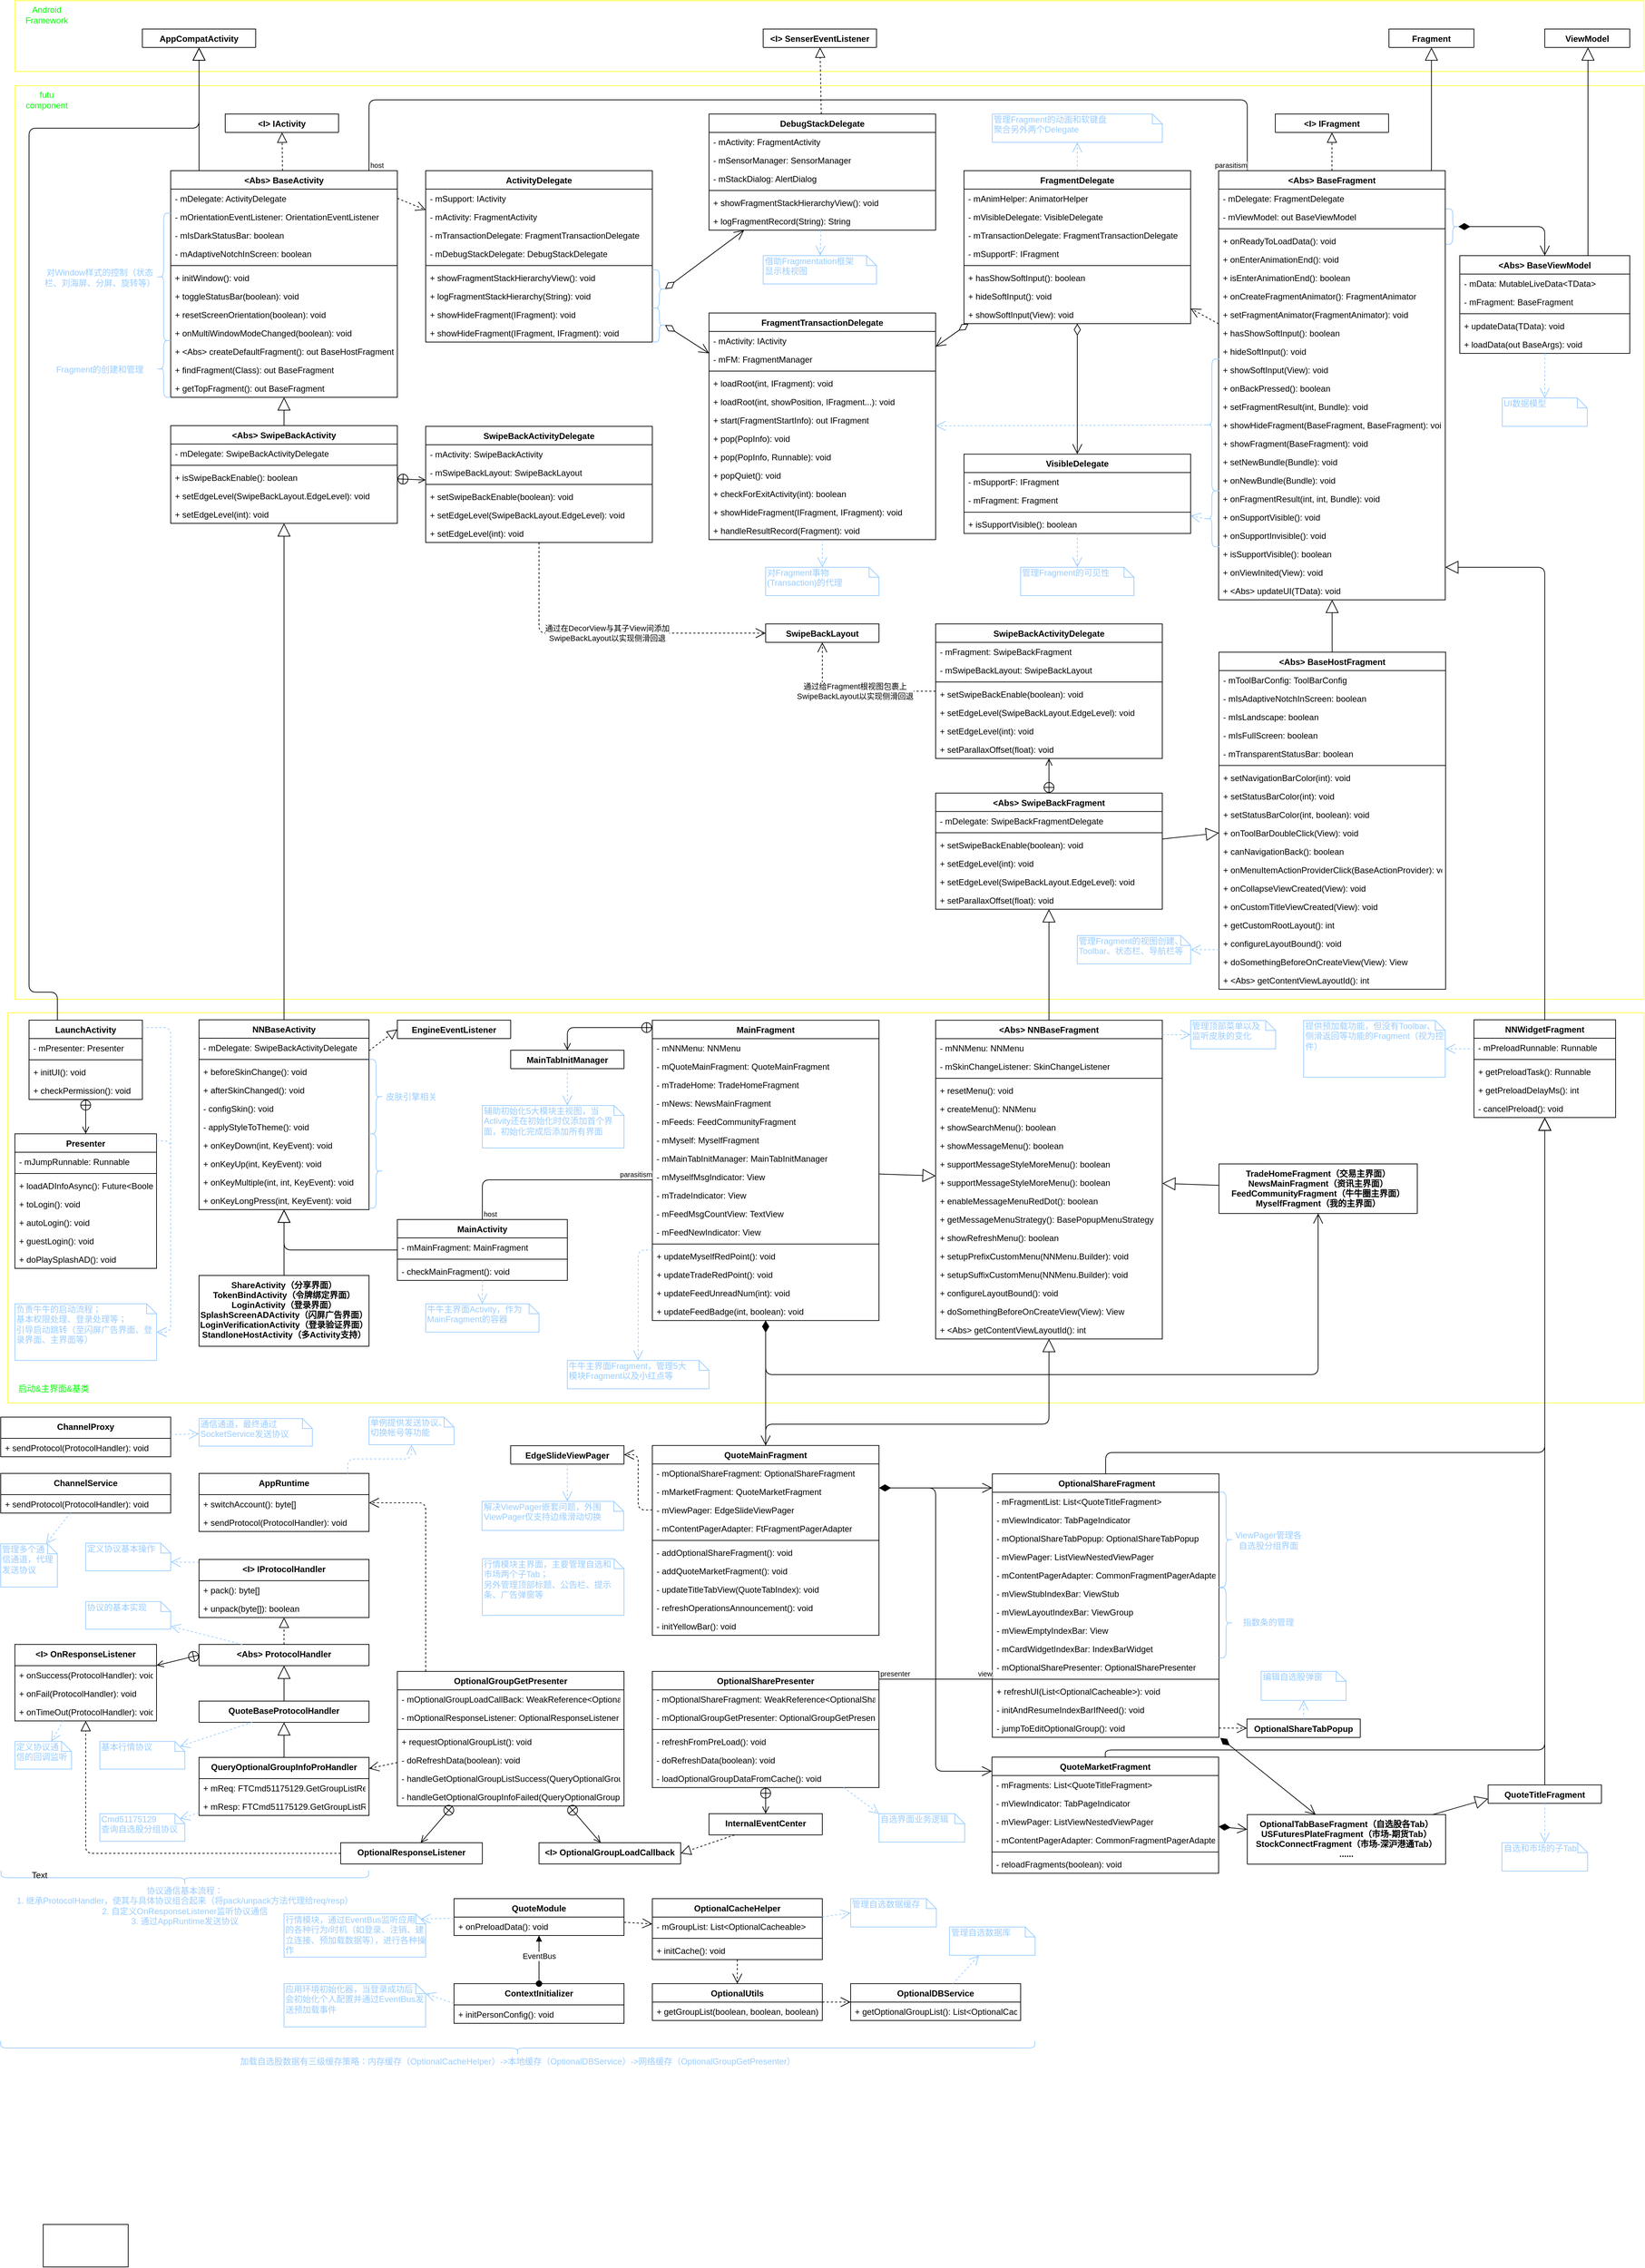 <mxfile version="10.7.7" type="github"><diagram id="Uo5gvUp91hOcrjzCjFIr" name="Page-1"><mxGraphModel dx="1634" dy="764" grid="1" gridSize="10" guides="1" tooltips="1" connect="1" arrows="1" fold="1" page="1" pageScale="1" pageWidth="2339" pageHeight="3300" math="0" shadow="0"><root><mxCell id="0"/><mxCell id="1" parent="0"/><mxCell id="KnXWRcmxmxBUkVo6oLCC-2" value="" style="rounded=0;whiteSpace=wrap;html=1;strokeColor=#FFFF33;fillColor=#00000000;" parent="1" vertex="1"><mxGeometry x="10" y="1629" width="2310" height="551" as="geometry"/></mxCell><mxCell id="fuYxPbfZA4-TSt_nokGB-541" value="" style="endArrow=open;html=1;endSize=12;startArrow=diamondThin;startSize=14;startFill=1;edgeStyle=orthogonalEdgeStyle;align=left;verticalAlign=bottom;strokeColor=#000000;shadow=0;" parent="1" source="fuYxPbfZA4-TSt_nokGB-473" target="fuYxPbfZA4-TSt_nokGB-514" edge="1"><mxGeometry x="-1" y="3" relative="1" as="geometry"><mxPoint x="1110" y="2100" as="sourcePoint"/><mxPoint x="1270" y="2100" as="targetPoint"/><Array as="points"><mxPoint x="1080" y="2180"/></Array></mxGeometry></mxCell><mxCell id="fuYxPbfZA4-TSt_nokGB-362" value="" style="rounded=0;whiteSpace=wrap;html=1;strokeColor=#FFFF33;fillColor=#00000000;" parent="1" vertex="1"><mxGeometry x="20" y="320" width="2300" height="1290" as="geometry"/></mxCell><mxCell id="fuYxPbfZA4-TSt_nokGB-358" value="" style="rounded=0;whiteSpace=wrap;html=1;strokeColor=#FFFF33;fillColor=#00000000;" parent="1" vertex="1"><mxGeometry x="20" y="200" width="2300" height="100" as="geometry"/></mxCell><mxCell id="fuYxPbfZA4-TSt_nokGB-29" value="&lt;Abs&gt; BaseActivity" style="swimlane;fontStyle=1;align=center;verticalAlign=top;childLayout=stackLayout;horizontal=1;startSize=26;horizontalStack=0;resizeParent=1;resizeParentMax=0;resizeLast=0;collapsible=1;marginBottom=0;fillColor=#FFFFFF;" parent="1" vertex="1"><mxGeometry x="240" y="440" width="320" height="320" as="geometry"/></mxCell><mxCell id="fuYxPbfZA4-TSt_nokGB-30" value="- mDelegate: ActivityDelegate" style="text;strokeColor=none;fillColor=none;align=left;verticalAlign=top;spacingLeft=4;spacingRight=4;overflow=hidden;rotatable=0;points=[[0,0.5],[1,0.5]];portConstraint=eastwest;" parent="fuYxPbfZA4-TSt_nokGB-29" vertex="1"><mxGeometry y="26" width="320" height="26" as="geometry"/></mxCell><mxCell id="fuYxPbfZA4-TSt_nokGB-35" value="- mOrientationEventListener: OrientationEventListener" style="text;strokeColor=none;fillColor=none;align=left;verticalAlign=top;spacingLeft=4;spacingRight=4;overflow=hidden;rotatable=0;points=[[0,0.5],[1,0.5]];portConstraint=eastwest;" parent="fuYxPbfZA4-TSt_nokGB-29" vertex="1"><mxGeometry y="52" width="320" height="26" as="geometry"/></mxCell><mxCell id="fuYxPbfZA4-TSt_nokGB-52" value="- mIsDarkStatusBar: boolean&#10;" style="text;strokeColor=none;fillColor=none;align=left;verticalAlign=top;spacingLeft=4;spacingRight=4;overflow=hidden;rotatable=0;points=[[0,0.5],[1,0.5]];portConstraint=eastwest;" parent="fuYxPbfZA4-TSt_nokGB-29" vertex="1"><mxGeometry y="78" width="320" height="26" as="geometry"/></mxCell><mxCell id="fuYxPbfZA4-TSt_nokGB-53" value="- mAdaptiveNotchInScreen: boolean&#10;" style="text;strokeColor=none;fillColor=none;align=left;verticalAlign=top;spacingLeft=4;spacingRight=4;overflow=hidden;rotatable=0;points=[[0,0.5],[1,0.5]];portConstraint=eastwest;" parent="fuYxPbfZA4-TSt_nokGB-29" vertex="1"><mxGeometry y="104" width="320" height="26" as="geometry"/></mxCell><mxCell id="fuYxPbfZA4-TSt_nokGB-31" value="" style="line;strokeWidth=1;fillColor=none;align=left;verticalAlign=middle;spacingTop=-1;spacingLeft=3;spacingRight=3;rotatable=0;labelPosition=right;points=[];portConstraint=eastwest;" parent="fuYxPbfZA4-TSt_nokGB-29" vertex="1"><mxGeometry y="130" width="320" height="8" as="geometry"/></mxCell><mxCell id="fuYxPbfZA4-TSt_nokGB-32" value="+ initWindow(): void" style="text;strokeColor=none;fillColor=none;align=left;verticalAlign=top;spacingLeft=4;spacingRight=4;overflow=hidden;rotatable=0;points=[[0,0.5],[1,0.5]];portConstraint=eastwest;" parent="fuYxPbfZA4-TSt_nokGB-29" vertex="1"><mxGeometry y="138" width="320" height="26" as="geometry"/></mxCell><mxCell id="fuYxPbfZA4-TSt_nokGB-54" value="+ toggleStatusBar(boolean): void&#10;" style="text;strokeColor=none;fillColor=none;align=left;verticalAlign=top;spacingLeft=4;spacingRight=4;overflow=hidden;rotatable=0;points=[[0,0.5],[1,0.5]];portConstraint=eastwest;" parent="fuYxPbfZA4-TSt_nokGB-29" vertex="1"><mxGeometry y="164" width="320" height="26" as="geometry"/></mxCell><mxCell id="fuYxPbfZA4-TSt_nokGB-55" value="+ resetScreenOrientation(boolean): void&#10;" style="text;strokeColor=none;fillColor=none;align=left;verticalAlign=top;spacingLeft=4;spacingRight=4;overflow=hidden;rotatable=0;points=[[0,0.5],[1,0.5]];portConstraint=eastwest;" parent="fuYxPbfZA4-TSt_nokGB-29" vertex="1"><mxGeometry y="190" width="320" height="26" as="geometry"/></mxCell><mxCell id="fuYxPbfZA4-TSt_nokGB-56" value="+ onMultiWindowModeChanged(boolean): void&#10;" style="text;strokeColor=none;fillColor=none;align=left;verticalAlign=top;spacingLeft=4;spacingRight=4;overflow=hidden;rotatable=0;points=[[0,0.5],[1,0.5]];portConstraint=eastwest;" parent="fuYxPbfZA4-TSt_nokGB-29" vertex="1"><mxGeometry y="216" width="320" height="26" as="geometry"/></mxCell><mxCell id="fuYxPbfZA4-TSt_nokGB-36" value="+ &lt;Abs&gt; createDefaultFragment(): out BaseHostFragment&#10;" style="text;strokeColor=none;fillColor=none;align=left;verticalAlign=top;spacingLeft=4;spacingRight=4;overflow=hidden;rotatable=0;points=[[0,0.5],[1,0.5]];portConstraint=eastwest;" parent="fuYxPbfZA4-TSt_nokGB-29" vertex="1"><mxGeometry y="242" width="320" height="26" as="geometry"/></mxCell><mxCell id="fuYxPbfZA4-TSt_nokGB-62" value="+ findFragment(Class): out BaseFragment&#10;" style="text;strokeColor=none;fillColor=none;align=left;verticalAlign=top;spacingLeft=4;spacingRight=4;overflow=hidden;rotatable=0;points=[[0,0.5],[1,0.5]];portConstraint=eastwest;" parent="fuYxPbfZA4-TSt_nokGB-29" vertex="1"><mxGeometry y="268" width="320" height="26" as="geometry"/></mxCell><mxCell id="fuYxPbfZA4-TSt_nokGB-63" value="+ getTopFragment(): out BaseFragment&#10;" style="text;strokeColor=none;fillColor=none;align=left;verticalAlign=top;spacingLeft=4;spacingRight=4;overflow=hidden;rotatable=0;points=[[0,0.5],[1,0.5]];portConstraint=eastwest;" parent="fuYxPbfZA4-TSt_nokGB-29" vertex="1"><mxGeometry y="294" width="320" height="26" as="geometry"/></mxCell><mxCell id="fuYxPbfZA4-TSt_nokGB-33" value="" style="endArrow=block;endSize=16;endFill=0;html=1;edgeStyle=orthogonalEdgeStyle;" parent="1" target="fuYxPbfZA4-TSt_nokGB-43" edge="1"><mxGeometry width="160" relative="1" as="geometry"><mxPoint x="280" y="440" as="sourcePoint"/><mxPoint x="-83.5" y="580" as="targetPoint"/><Array as="points"><mxPoint x="280" y="440"/></Array></mxGeometry></mxCell><mxCell id="fuYxPbfZA4-TSt_nokGB-34" value="" style="endArrow=block;dashed=1;endFill=0;endSize=12;html=1;" parent="1" source="fuYxPbfZA4-TSt_nokGB-29" target="fuYxPbfZA4-TSt_nokGB-158" edge="1"><mxGeometry width="160" relative="1" as="geometry"><mxPoint x="366.5" y="670" as="sourcePoint"/><mxPoint x="396.5" y="372" as="targetPoint"/></mxGeometry></mxCell><mxCell id="fuYxPbfZA4-TSt_nokGB-43" value="AppCompatActivity" style="swimlane;fontStyle=1;align=center;verticalAlign=top;childLayout=stackLayout;horizontal=1;startSize=26;horizontalStack=0;resizeParent=1;resizeParentMax=0;resizeLast=0;collapsible=1;marginBottom=0;fillColor=#FFFFFF;" parent="1" vertex="1"><mxGeometry x="200" y="240" width="160" height="26" as="geometry"/></mxCell><mxCell id="fuYxPbfZA4-TSt_nokGB-47" value="&lt;Abs&gt; SwipeBackActivity" style="swimlane;fontStyle=1;align=center;verticalAlign=top;childLayout=stackLayout;horizontal=1;startSize=26;horizontalStack=0;resizeParent=1;resizeParentMax=0;resizeLast=0;collapsible=1;marginBottom=0;fillColor=#FFFFFF;" parent="1" vertex="1"><mxGeometry x="240" y="800" width="320" height="138" as="geometry"/></mxCell><mxCell id="fuYxPbfZA4-TSt_nokGB-48" value="- mDelegate: SwipeBackActivityDelegate&#10;" style="text;strokeColor=none;fillColor=none;align=left;verticalAlign=top;spacingLeft=4;spacingRight=4;overflow=hidden;rotatable=0;points=[[0,0.5],[1,0.5]];portConstraint=eastwest;" parent="fuYxPbfZA4-TSt_nokGB-47" vertex="1"><mxGeometry y="26" width="320" height="26" as="geometry"/></mxCell><mxCell id="fuYxPbfZA4-TSt_nokGB-49" value="" style="line;strokeWidth=1;fillColor=none;align=left;verticalAlign=middle;spacingTop=-1;spacingLeft=3;spacingRight=3;rotatable=0;labelPosition=right;points=[];portConstraint=eastwest;" parent="fuYxPbfZA4-TSt_nokGB-47" vertex="1"><mxGeometry y="52" width="320" height="8" as="geometry"/></mxCell><mxCell id="fuYxPbfZA4-TSt_nokGB-50" value="+ isSwipeBackEnable(): boolean&#10;" style="text;strokeColor=none;fillColor=none;align=left;verticalAlign=top;spacingLeft=4;spacingRight=4;overflow=hidden;rotatable=0;points=[[0,0.5],[1,0.5]];portConstraint=eastwest;" parent="fuYxPbfZA4-TSt_nokGB-47" vertex="1"><mxGeometry y="60" width="320" height="26" as="geometry"/></mxCell><mxCell id="fuYxPbfZA4-TSt_nokGB-120" value="+ setEdgeLevel(SwipeBackLayout.EdgeLevel): void&#10;" style="text;strokeColor=none;fillColor=none;align=left;verticalAlign=top;spacingLeft=4;spacingRight=4;overflow=hidden;rotatable=0;points=[[0,0.5],[1,0.5]];portConstraint=eastwest;" parent="fuYxPbfZA4-TSt_nokGB-47" vertex="1"><mxGeometry y="86" width="320" height="26" as="geometry"/></mxCell><mxCell id="fuYxPbfZA4-TSt_nokGB-121" value="+ setEdgeLevel(int): void&#10;" style="text;strokeColor=none;fillColor=none;align=left;verticalAlign=top;spacingLeft=4;spacingRight=4;overflow=hidden;rotatable=0;points=[[0,0.5],[1,0.5]];portConstraint=eastwest;" parent="fuYxPbfZA4-TSt_nokGB-47" vertex="1"><mxGeometry y="112" width="320" height="26" as="geometry"/></mxCell><mxCell id="fuYxPbfZA4-TSt_nokGB-51" value="" style="endArrow=block;endSize=16;endFill=0;html=1;" parent="1" source="fuYxPbfZA4-TSt_nokGB-47" target="fuYxPbfZA4-TSt_nokGB-29" edge="1"><mxGeometry width="160" relative="1" as="geometry"><mxPoint x="-220" y="520" as="sourcePoint"/><mxPoint x="-80" y="580" as="targetPoint"/></mxGeometry></mxCell><mxCell id="fuYxPbfZA4-TSt_nokGB-57" value="" style="shape=curlyBracket;whiteSpace=wrap;html=1;rounded=1;fillColor=#FFFFFF;strokeColor=#99CCFF;" parent="1" vertex="1"><mxGeometry x="220" y="500" width="20" height="180" as="geometry"/></mxCell><mxCell id="fuYxPbfZA4-TSt_nokGB-60" value="&lt;font color=&quot;#99ccff&quot;&gt;对Window样式的控制（状态栏、刘海屏、分屏、旋转等）&lt;/font&gt;" style="text;html=1;strokeColor=none;fillColor=none;align=center;verticalAlign=middle;whiteSpace=wrap;rounded=0;" parent="1" vertex="1"><mxGeometry x="60" y="581" width="160" height="20" as="geometry"/></mxCell><mxCell id="fuYxPbfZA4-TSt_nokGB-64" value="" style="shape=curlyBracket;whiteSpace=wrap;html=1;rounded=1;fillColor=#FFFFFF;strokeColor=#99CCFF;" parent="1" vertex="1"><mxGeometry x="220" y="680" width="20" height="80" as="geometry"/></mxCell><mxCell id="fuYxPbfZA4-TSt_nokGB-65" value="&lt;font color=&quot;#99ccff&quot;&gt;Fragment的创建和管理&lt;/font&gt;" style="text;html=1;strokeColor=none;fillColor=none;align=center;verticalAlign=middle;whiteSpace=wrap;rounded=0;" parent="1" vertex="1"><mxGeometry x="60" y="711" width="160" height="20" as="geometry"/></mxCell><mxCell id="fuYxPbfZA4-TSt_nokGB-72" value="ActivityDelegate" style="swimlane;fontStyle=1;align=center;verticalAlign=top;childLayout=stackLayout;horizontal=1;startSize=26;horizontalStack=0;resizeParent=1;resizeParentMax=0;resizeLast=0;collapsible=1;marginBottom=0;fillColor=#FFFFFF;" parent="1" vertex="1"><mxGeometry x="600" y="440" width="320" height="242" as="geometry"/></mxCell><mxCell id="fuYxPbfZA4-TSt_nokGB-73" value="- mSupport: IActivity&#10;" style="text;strokeColor=none;fillColor=none;align=left;verticalAlign=top;spacingLeft=4;spacingRight=4;overflow=hidden;rotatable=0;points=[[0,0.5],[1,0.5]];portConstraint=eastwest;" parent="fuYxPbfZA4-TSt_nokGB-72" vertex="1"><mxGeometry y="26" width="320" height="26" as="geometry"/></mxCell><mxCell id="fuYxPbfZA4-TSt_nokGB-76" value="- mActivity: FragmentActivity" style="text;strokeColor=none;fillColor=none;align=left;verticalAlign=top;spacingLeft=4;spacingRight=4;overflow=hidden;rotatable=0;points=[[0,0.5],[1,0.5]];portConstraint=eastwest;" parent="fuYxPbfZA4-TSt_nokGB-72" vertex="1"><mxGeometry y="52" width="320" height="26" as="geometry"/></mxCell><mxCell id="fuYxPbfZA4-TSt_nokGB-81" value="- mTransactionDelegate: FragmentTransactionDelegate&#10;" style="text;strokeColor=none;fillColor=none;align=left;verticalAlign=top;spacingLeft=4;spacingRight=4;overflow=hidden;rotatable=0;points=[[0,0.5],[1,0.5]];portConstraint=eastwest;" parent="fuYxPbfZA4-TSt_nokGB-72" vertex="1"><mxGeometry y="78" width="320" height="26" as="geometry"/></mxCell><mxCell id="fuYxPbfZA4-TSt_nokGB-80" value="- mDebugStackDelegate: DebugStackDelegate&#10;" style="text;strokeColor=none;fillColor=none;align=left;verticalAlign=top;spacingLeft=4;spacingRight=4;overflow=hidden;rotatable=0;points=[[0,0.5],[1,0.5]];portConstraint=eastwest;" parent="fuYxPbfZA4-TSt_nokGB-72" vertex="1"><mxGeometry y="104" width="320" height="26" as="geometry"/></mxCell><mxCell id="fuYxPbfZA4-TSt_nokGB-74" value="" style="line;strokeWidth=1;fillColor=none;align=left;verticalAlign=middle;spacingTop=-1;spacingLeft=3;spacingRight=3;rotatable=0;labelPosition=right;points=[];portConstraint=eastwest;" parent="fuYxPbfZA4-TSt_nokGB-72" vertex="1"><mxGeometry y="130" width="320" height="8" as="geometry"/></mxCell><mxCell id="fuYxPbfZA4-TSt_nokGB-75" value="+ showFragmentStackHierarchyView(): void&#10;" style="text;strokeColor=none;fillColor=none;align=left;verticalAlign=top;spacingLeft=4;spacingRight=4;overflow=hidden;rotatable=0;points=[[0,0.5],[1,0.5]];portConstraint=eastwest;" parent="fuYxPbfZA4-TSt_nokGB-72" vertex="1"><mxGeometry y="138" width="320" height="26" as="geometry"/></mxCell><mxCell id="fuYxPbfZA4-TSt_nokGB-82" value="+ logFragmentStackHierarchy(String): void&#10;" style="text;strokeColor=none;fillColor=none;align=left;verticalAlign=top;spacingLeft=4;spacingRight=4;overflow=hidden;rotatable=0;points=[[0,0.5],[1,0.5]];portConstraint=eastwest;" parent="fuYxPbfZA4-TSt_nokGB-72" vertex="1"><mxGeometry y="164" width="320" height="26" as="geometry"/></mxCell><mxCell id="fuYxPbfZA4-TSt_nokGB-83" value="+ showHideFragment(IFragment): void&#10;" style="text;strokeColor=none;fillColor=none;align=left;verticalAlign=top;spacingLeft=4;spacingRight=4;overflow=hidden;rotatable=0;points=[[0,0.5],[1,0.5]];portConstraint=eastwest;" parent="fuYxPbfZA4-TSt_nokGB-72" vertex="1"><mxGeometry y="190" width="320" height="26" as="geometry"/></mxCell><mxCell id="fuYxPbfZA4-TSt_nokGB-84" value="+ showHideFragment(IFragment, IFragment): void&#10;" style="text;strokeColor=none;fillColor=none;align=left;verticalAlign=top;spacingLeft=4;spacingRight=4;overflow=hidden;rotatable=0;points=[[0,0.5],[1,0.5]];portConstraint=eastwest;" parent="fuYxPbfZA4-TSt_nokGB-72" vertex="1"><mxGeometry y="216" width="320" height="26" as="geometry"/></mxCell><mxCell id="fuYxPbfZA4-TSt_nokGB-77" value="" style="endArrow=open;endSize=12;dashed=1;html=1;exitX=1;exitY=0.5;exitDx=0;exitDy=0;" parent="1" source="fuYxPbfZA4-TSt_nokGB-30" target="fuYxPbfZA4-TSt_nokGB-72" edge="1"><mxGeometry width="160" relative="1" as="geometry"><mxPoint x="30" y="460" as="sourcePoint"/><mxPoint x="190" y="460" as="targetPoint"/></mxGeometry></mxCell><mxCell id="fuYxPbfZA4-TSt_nokGB-85" value="DebugStackDelegate" style="swimlane;fontStyle=1;align=center;verticalAlign=top;childLayout=stackLayout;horizontal=1;startSize=26;horizontalStack=0;resizeParent=1;resizeParentMax=0;resizeLast=0;collapsible=1;marginBottom=0;fillColor=#FFFFFF;" parent="1" vertex="1"><mxGeometry x="1000" y="360" width="320" height="164" as="geometry"/></mxCell><mxCell id="fuYxPbfZA4-TSt_nokGB-86" value="- mActivity: FragmentActivity&#10;" style="text;strokeColor=none;fillColor=none;align=left;verticalAlign=top;spacingLeft=4;spacingRight=4;overflow=hidden;rotatable=0;points=[[0,0.5],[1,0.5]];portConstraint=eastwest;" parent="fuYxPbfZA4-TSt_nokGB-85" vertex="1"><mxGeometry y="26" width="320" height="26" as="geometry"/></mxCell><mxCell id="fuYxPbfZA4-TSt_nokGB-87" value="- mSensorManager: SensorManager&#10;" style="text;strokeColor=none;fillColor=none;align=left;verticalAlign=top;spacingLeft=4;spacingRight=4;overflow=hidden;rotatable=0;points=[[0,0.5],[1,0.5]];portConstraint=eastwest;" parent="fuYxPbfZA4-TSt_nokGB-85" vertex="1"><mxGeometry y="52" width="320" height="26" as="geometry"/></mxCell><mxCell id="fuYxPbfZA4-TSt_nokGB-88" value="- mStackDialog: AlertDialog&#10;" style="text;strokeColor=none;fillColor=none;align=left;verticalAlign=top;spacingLeft=4;spacingRight=4;overflow=hidden;rotatable=0;points=[[0,0.5],[1,0.5]];portConstraint=eastwest;" parent="fuYxPbfZA4-TSt_nokGB-85" vertex="1"><mxGeometry y="78" width="320" height="26" as="geometry"/></mxCell><mxCell id="fuYxPbfZA4-TSt_nokGB-90" value="" style="line;strokeWidth=1;fillColor=none;align=left;verticalAlign=middle;spacingTop=-1;spacingLeft=3;spacingRight=3;rotatable=0;labelPosition=right;points=[];portConstraint=eastwest;" parent="fuYxPbfZA4-TSt_nokGB-85" vertex="1"><mxGeometry y="104" width="320" height="8" as="geometry"/></mxCell><mxCell id="fuYxPbfZA4-TSt_nokGB-91" value="+ showFragmentStackHierarchyView(): void&#10;" style="text;strokeColor=none;fillColor=none;align=left;verticalAlign=top;spacingLeft=4;spacingRight=4;overflow=hidden;rotatable=0;points=[[0,0.5],[1,0.5]];portConstraint=eastwest;" parent="fuYxPbfZA4-TSt_nokGB-85" vertex="1"><mxGeometry y="112" width="320" height="26" as="geometry"/></mxCell><mxCell id="fuYxPbfZA4-TSt_nokGB-92" value="+ logFragmentRecord(String): String&#10;" style="text;strokeColor=none;fillColor=none;align=left;verticalAlign=top;spacingLeft=4;spacingRight=4;overflow=hidden;rotatable=0;points=[[0,0.5],[1,0.5]];portConstraint=eastwest;" parent="fuYxPbfZA4-TSt_nokGB-85" vertex="1"><mxGeometry y="138" width="320" height="26" as="geometry"/></mxCell><mxCell id="fuYxPbfZA4-TSt_nokGB-95" value="&lt;I&gt; SenserEventListener" style="swimlane;fontStyle=1;align=center;verticalAlign=top;childLayout=stackLayout;horizontal=1;startSize=26;horizontalStack=0;resizeParent=1;resizeParentMax=0;resizeLast=0;collapsible=1;marginBottom=0;fillColor=#FFFFFF;" parent="1" vertex="1"><mxGeometry x="1076.5" y="240" width="160" height="26" as="geometry"/></mxCell><mxCell id="fuYxPbfZA4-TSt_nokGB-96" value="" style="endArrow=block;dashed=1;endFill=0;endSize=12;html=1;" parent="1" source="fuYxPbfZA4-TSt_nokGB-85" target="fuYxPbfZA4-TSt_nokGB-95" edge="1"><mxGeometry width="160" relative="1" as="geometry"><mxPoint x="406.5" y="670" as="sourcePoint"/><mxPoint x="566.5" y="670" as="targetPoint"/></mxGeometry></mxCell><mxCell id="fuYxPbfZA4-TSt_nokGB-98" value="" style="endArrow=open;html=1;endSize=12;startArrow=diamondThin;startSize=14;startFill=0;align=left;verticalAlign=bottom;exitX=0.1;exitY=0.5;exitDx=0;exitDy=0;exitPerimeter=0;" parent="1" source="fuYxPbfZA4-TSt_nokGB-119" target="fuYxPbfZA4-TSt_nokGB-85" edge="1"><mxGeometry x="-1" y="3" relative="1" as="geometry"><mxPoint x="1086.5" y="710" as="sourcePoint"/><mxPoint x="1246.5" y="710" as="targetPoint"/></mxGeometry></mxCell><mxCell id="fuYxPbfZA4-TSt_nokGB-99" value="&lt;font color=&quot;#99ccff&quot;&gt;借助Fragmentation框架&lt;br&gt;显示栈视图&lt;/font&gt;" style="shape=note;whiteSpace=wrap;html=1;size=14;verticalAlign=top;align=left;spacingTop=-6;strokeColor=#99CCFF;fillColor=#FFFFFF;" parent="1" vertex="1"><mxGeometry x="1076.5" y="560" width="160" height="40" as="geometry"/></mxCell><mxCell id="fuYxPbfZA4-TSt_nokGB-100" value="" style="endArrow=open;endSize=12;dashed=1;html=1;strokeColor=#99CCFF;" parent="1" source="fuYxPbfZA4-TSt_nokGB-85" target="fuYxPbfZA4-TSt_nokGB-99" edge="1"><mxGeometry width="160" relative="1" as="geometry"><mxPoint x="1236.5" y="600" as="sourcePoint"/><mxPoint x="1396.5" y="600" as="targetPoint"/></mxGeometry></mxCell><mxCell id="fuYxPbfZA4-TSt_nokGB-101" value="FragmentTransactionDelegate" style="swimlane;fontStyle=1;align=center;verticalAlign=top;childLayout=stackLayout;horizontal=1;startSize=26;horizontalStack=0;resizeParent=1;resizeParentMax=0;resizeLast=0;collapsible=1;marginBottom=0;fillColor=#FFFFFF;" parent="1" vertex="1"><mxGeometry x="1000" y="641" width="320" height="320" as="geometry"/></mxCell><mxCell id="fuYxPbfZA4-TSt_nokGB-102" value="- mActivity: IActivity&#10;" style="text;strokeColor=none;fillColor=none;align=left;verticalAlign=top;spacingLeft=4;spacingRight=4;overflow=hidden;rotatable=0;points=[[0,0.5],[1,0.5]];portConstraint=eastwest;" parent="fuYxPbfZA4-TSt_nokGB-101" vertex="1"><mxGeometry y="26" width="320" height="26" as="geometry"/></mxCell><mxCell id="fuYxPbfZA4-TSt_nokGB-103" value="- mFM: FragmentManager&#10;" style="text;strokeColor=none;fillColor=none;align=left;verticalAlign=top;spacingLeft=4;spacingRight=4;overflow=hidden;rotatable=0;points=[[0,0.5],[1,0.5]];portConstraint=eastwest;" parent="fuYxPbfZA4-TSt_nokGB-101" vertex="1"><mxGeometry y="52" width="320" height="26" as="geometry"/></mxCell><mxCell id="fuYxPbfZA4-TSt_nokGB-105" value="" style="line;strokeWidth=1;fillColor=none;align=left;verticalAlign=middle;spacingTop=-1;spacingLeft=3;spacingRight=3;rotatable=0;labelPosition=right;points=[];portConstraint=eastwest;" parent="fuYxPbfZA4-TSt_nokGB-101" vertex="1"><mxGeometry y="78" width="320" height="8" as="geometry"/></mxCell><mxCell id="fuYxPbfZA4-TSt_nokGB-106" value="+ loadRoot(int, IFragment): void&#10;" style="text;strokeColor=none;fillColor=none;align=left;verticalAlign=top;spacingLeft=4;spacingRight=4;overflow=hidden;rotatable=0;points=[[0,0.5],[1,0.5]];portConstraint=eastwest;" parent="fuYxPbfZA4-TSt_nokGB-101" vertex="1"><mxGeometry y="86" width="320" height="26" as="geometry"/></mxCell><mxCell id="fuYxPbfZA4-TSt_nokGB-108" value="+ loadRoot(int, showPosition, IFragment...): void&#10;" style="text;strokeColor=none;fillColor=none;align=left;verticalAlign=top;spacingLeft=4;spacingRight=4;overflow=hidden;rotatable=0;points=[[0,0.5],[1,0.5]];portConstraint=eastwest;" parent="fuYxPbfZA4-TSt_nokGB-101" vertex="1"><mxGeometry y="112" width="320" height="26" as="geometry"/></mxCell><mxCell id="fuYxPbfZA4-TSt_nokGB-107" value="+ start(FragmentStartInfo): out IFragment&#10;" style="text;strokeColor=none;fillColor=none;align=left;verticalAlign=top;spacingLeft=4;spacingRight=4;overflow=hidden;rotatable=0;points=[[0,0.5],[1,0.5]];portConstraint=eastwest;" parent="fuYxPbfZA4-TSt_nokGB-101" vertex="1"><mxGeometry y="138" width="320" height="26" as="geometry"/></mxCell><mxCell id="fuYxPbfZA4-TSt_nokGB-109" value="+ pop(PopInfo): void&#10;" style="text;strokeColor=none;fillColor=none;align=left;verticalAlign=top;spacingLeft=4;spacingRight=4;overflow=hidden;rotatable=0;points=[[0,0.5],[1,0.5]];portConstraint=eastwest;" parent="fuYxPbfZA4-TSt_nokGB-101" vertex="1"><mxGeometry y="164" width="320" height="26" as="geometry"/></mxCell><mxCell id="fuYxPbfZA4-TSt_nokGB-110" value="+ pop(PopInfo, Runnable): void&#10;" style="text;strokeColor=none;fillColor=none;align=left;verticalAlign=top;spacingLeft=4;spacingRight=4;overflow=hidden;rotatable=0;points=[[0,0.5],[1,0.5]];portConstraint=eastwest;" parent="fuYxPbfZA4-TSt_nokGB-101" vertex="1"><mxGeometry y="190" width="320" height="26" as="geometry"/></mxCell><mxCell id="fuYxPbfZA4-TSt_nokGB-111" value="+ popQuiet(): void&#10;" style="text;strokeColor=none;fillColor=none;align=left;verticalAlign=top;spacingLeft=4;spacingRight=4;overflow=hidden;rotatable=0;points=[[0,0.5],[1,0.5]];portConstraint=eastwest;" parent="fuYxPbfZA4-TSt_nokGB-101" vertex="1"><mxGeometry y="216" width="320" height="26" as="geometry"/></mxCell><mxCell id="fuYxPbfZA4-TSt_nokGB-112" value="+ checkForExitActivity(int): boolean&#10;" style="text;strokeColor=none;fillColor=none;align=left;verticalAlign=top;spacingLeft=4;spacingRight=4;overflow=hidden;rotatable=0;points=[[0,0.5],[1,0.5]];portConstraint=eastwest;" parent="fuYxPbfZA4-TSt_nokGB-101" vertex="1"><mxGeometry y="242" width="320" height="26" as="geometry"/></mxCell><mxCell id="fuYxPbfZA4-TSt_nokGB-113" value="+ showHideFragment(IFragment, IFragment): void&#10;" style="text;strokeColor=none;fillColor=none;align=left;verticalAlign=top;spacingLeft=4;spacingRight=4;overflow=hidden;rotatable=0;points=[[0,0.5],[1,0.5]];portConstraint=eastwest;" parent="fuYxPbfZA4-TSt_nokGB-101" vertex="1"><mxGeometry y="268" width="320" height="26" as="geometry"/></mxCell><mxCell id="fuYxPbfZA4-TSt_nokGB-114" value="+ handleResultRecord(Fragment): void&#10;" style="text;strokeColor=none;fillColor=none;align=left;verticalAlign=top;spacingLeft=4;spacingRight=4;overflow=hidden;rotatable=0;points=[[0,0.5],[1,0.5]];portConstraint=eastwest;" parent="fuYxPbfZA4-TSt_nokGB-101" vertex="1"><mxGeometry y="294" width="320" height="26" as="geometry"/></mxCell><mxCell id="fuYxPbfZA4-TSt_nokGB-115" value="" style="endArrow=open;html=1;endSize=12;startArrow=diamondThin;startSize=14;startFill=0;align=left;verticalAlign=bottom;exitX=0.1;exitY=0.5;exitDx=0;exitDy=0;exitPerimeter=0;" parent="1" source="fuYxPbfZA4-TSt_nokGB-118" target="fuYxPbfZA4-TSt_nokGB-101" edge="1"><mxGeometry x="-1" y="3" relative="1" as="geometry"><mxPoint x="1086.5" y="710" as="sourcePoint"/><mxPoint x="1246.5" y="710" as="targetPoint"/></mxGeometry></mxCell><mxCell id="fuYxPbfZA4-TSt_nokGB-116" value="&lt;font color=&quot;#99ccff&quot;&gt;对Fragment事物&lt;br&gt;(Transaction)的代理&lt;br&gt;&lt;/font&gt;" style="shape=note;whiteSpace=wrap;html=1;size=14;verticalAlign=top;align=left;spacingTop=-6;strokeColor=#99CCFF;fillColor=#FFFFFF;" parent="1" vertex="1"><mxGeometry x="1080" y="1000" width="160" height="40" as="geometry"/></mxCell><mxCell id="fuYxPbfZA4-TSt_nokGB-117" value="" style="endArrow=open;endSize=12;dashed=1;html=1;strokeColor=#99CCFF;" parent="1" source="fuYxPbfZA4-TSt_nokGB-101" target="fuYxPbfZA4-TSt_nokGB-116" edge="1"><mxGeometry width="160" relative="1" as="geometry"><mxPoint x="1196.5" y="600" as="sourcePoint"/><mxPoint x="1356.5" y="600" as="targetPoint"/></mxGeometry></mxCell><mxCell id="fuYxPbfZA4-TSt_nokGB-118" value="" style="shape=curlyBracket;whiteSpace=wrap;html=1;rounded=1;fillColor=#FFFFFF;strokeColor=#99CCFF;rotation=180;" parent="1" vertex="1"><mxGeometry x="920" y="634" width="20" height="48" as="geometry"/></mxCell><mxCell id="fuYxPbfZA4-TSt_nokGB-119" value="" style="shape=curlyBracket;whiteSpace=wrap;html=1;rounded=1;fillColor=#FFFFFF;strokeColor=#99CCFF;rotation=180;" parent="1" vertex="1"><mxGeometry x="920" y="580" width="20" height="54" as="geometry"/></mxCell><mxCell id="fuYxPbfZA4-TSt_nokGB-122" value="SwipeBackActivityDelegate" style="swimlane;fontStyle=1;align=center;verticalAlign=top;childLayout=stackLayout;horizontal=1;startSize=26;horizontalStack=0;resizeParent=1;resizeParentMax=0;resizeLast=0;collapsible=1;marginBottom=0;fillColor=#FFFFFF;" parent="1" vertex="1"><mxGeometry x="600" y="801" width="320" height="164" as="geometry"/></mxCell><mxCell id="fuYxPbfZA4-TSt_nokGB-123" value="- mActivity: SwipeBackActivity&#10;" style="text;strokeColor=none;fillColor=none;align=left;verticalAlign=top;spacingLeft=4;spacingRight=4;overflow=hidden;rotatable=0;points=[[0,0.5],[1,0.5]];portConstraint=eastwest;" parent="fuYxPbfZA4-TSt_nokGB-122" vertex="1"><mxGeometry y="26" width="320" height="26" as="geometry"/></mxCell><mxCell id="fuYxPbfZA4-TSt_nokGB-129" value="- mSwipeBackLayout: SwipeBackLayout&#10;" style="text;strokeColor=none;fillColor=none;align=left;verticalAlign=top;spacingLeft=4;spacingRight=4;overflow=hidden;rotatable=0;points=[[0,0.5],[1,0.5]];portConstraint=eastwest;" parent="fuYxPbfZA4-TSt_nokGB-122" vertex="1"><mxGeometry y="52" width="320" height="26" as="geometry"/></mxCell><mxCell id="fuYxPbfZA4-TSt_nokGB-124" value="" style="line;strokeWidth=1;fillColor=none;align=left;verticalAlign=middle;spacingTop=-1;spacingLeft=3;spacingRight=3;rotatable=0;labelPosition=right;points=[];portConstraint=eastwest;" parent="fuYxPbfZA4-TSt_nokGB-122" vertex="1"><mxGeometry y="78" width="320" height="8" as="geometry"/></mxCell><mxCell id="fuYxPbfZA4-TSt_nokGB-125" value="+ setSwipeBackEnable(boolean): void&#10;" style="text;strokeColor=none;fillColor=none;align=left;verticalAlign=top;spacingLeft=4;spacingRight=4;overflow=hidden;rotatable=0;points=[[0,0.5],[1,0.5]];portConstraint=eastwest;" parent="fuYxPbfZA4-TSt_nokGB-122" vertex="1"><mxGeometry y="86" width="320" height="26" as="geometry"/></mxCell><mxCell id="fuYxPbfZA4-TSt_nokGB-126" value="+ setEdgeLevel(SwipeBackLayout.EdgeLevel): void&#10;" style="text;strokeColor=none;fillColor=none;align=left;verticalAlign=top;spacingLeft=4;spacingRight=4;overflow=hidden;rotatable=0;points=[[0,0.5],[1,0.5]];portConstraint=eastwest;" parent="fuYxPbfZA4-TSt_nokGB-122" vertex="1"><mxGeometry y="112" width="320" height="26" as="geometry"/></mxCell><mxCell id="fuYxPbfZA4-TSt_nokGB-127" value="+ setEdgeLevel(int): void&#10;" style="text;strokeColor=none;fillColor=none;align=left;verticalAlign=top;spacingLeft=4;spacingRight=4;overflow=hidden;rotatable=0;points=[[0,0.5],[1,0.5]];portConstraint=eastwest;" parent="fuYxPbfZA4-TSt_nokGB-122" vertex="1"><mxGeometry y="138" width="320" height="26" as="geometry"/></mxCell><mxCell id="fuYxPbfZA4-TSt_nokGB-128" value="" style="endArrow=open;startArrow=circlePlus;endFill=0;startFill=0;endSize=8;html=1;strokeColor=#000000;" parent="1" source="fuYxPbfZA4-TSt_nokGB-47" target="fuYxPbfZA4-TSt_nokGB-122" edge="1"><mxGeometry width="160" relative="1" as="geometry"><mxPoint x="470" y="1000" as="sourcePoint"/><mxPoint x="630" y="1000" as="targetPoint"/></mxGeometry></mxCell><mxCell id="fuYxPbfZA4-TSt_nokGB-137" value="SwipeBackLayout" style="swimlane;fontStyle=1;align=center;verticalAlign=top;childLayout=stackLayout;horizontal=1;startSize=26;horizontalStack=0;resizeParent=1;resizeParentMax=0;resizeLast=0;collapsible=1;marginBottom=0;fillColor=#FFFFFF;" parent="1" vertex="1"><mxGeometry x="1080" y="1080" width="160" height="26" as="geometry"/></mxCell><mxCell id="fuYxPbfZA4-TSt_nokGB-138" value="&lt;span&gt;通过在DecorView与其子View间添加&lt;br&gt;SwipeBackLayout以实现侧滑回退&lt;/span&gt;" style="endArrow=open;endSize=12;dashed=1;html=1;strokeColor=#000000;edgeStyle=orthogonalEdgeStyle;" parent="1" source="fuYxPbfZA4-TSt_nokGB-122" target="fuYxPbfZA4-TSt_nokGB-137" edge="1"><mxGeometry width="160" relative="1" as="geometry"><mxPoint x="766.5" y="1150" as="sourcePoint"/><mxPoint x="926.5" y="1150" as="targetPoint"/><Array as="points"><mxPoint x="760" y="1093"/></Array></mxGeometry></mxCell><mxCell id="fuYxPbfZA4-TSt_nokGB-145" value="&lt;Abs&gt; BaseFragment" style="swimlane;fontStyle=1;align=center;verticalAlign=top;childLayout=stackLayout;horizontal=1;startSize=26;horizontalStack=0;resizeParent=1;resizeParentMax=0;resizeLast=0;collapsible=1;marginBottom=0;fillColor=#FFFFFF;" parent="1" vertex="1"><mxGeometry x="1719.5" y="440" width="320" height="606" as="geometry"/></mxCell><mxCell id="fuYxPbfZA4-TSt_nokGB-146" value="- mDelegate: FragmentDelegate&#10;" style="text;strokeColor=none;fillColor=none;align=left;verticalAlign=top;spacingLeft=4;spacingRight=4;overflow=hidden;rotatable=0;points=[[0,0.5],[1,0.5]];portConstraint=eastwest;" parent="fuYxPbfZA4-TSt_nokGB-145" vertex="1"><mxGeometry y="26" width="320" height="26" as="geometry"/></mxCell><mxCell id="fuYxPbfZA4-TSt_nokGB-166" value="- mViewModel: out BaseViewModel&#10;" style="text;strokeColor=none;fillColor=none;align=left;verticalAlign=top;spacingLeft=4;spacingRight=4;overflow=hidden;rotatable=0;points=[[0,0.5],[1,0.5]];portConstraint=eastwest;" parent="fuYxPbfZA4-TSt_nokGB-145" vertex="1"><mxGeometry y="52" width="320" height="26" as="geometry"/></mxCell><mxCell id="fuYxPbfZA4-TSt_nokGB-150" value="" style="line;strokeWidth=1;fillColor=none;align=left;verticalAlign=middle;spacingTop=-1;spacingLeft=3;spacingRight=3;rotatable=0;labelPosition=right;points=[];portConstraint=eastwest;" parent="fuYxPbfZA4-TSt_nokGB-145" vertex="1"><mxGeometry y="78" width="320" height="8" as="geometry"/></mxCell><mxCell id="fuYxPbfZA4-TSt_nokGB-240" value="+ onReadyToLoadData(): void&#10;" style="text;strokeColor=none;fillColor=none;align=left;verticalAlign=top;spacingLeft=4;spacingRight=4;overflow=hidden;rotatable=0;points=[[0,0.5],[1,0.5]];portConstraint=eastwest;" parent="fuYxPbfZA4-TSt_nokGB-145" vertex="1"><mxGeometry y="86" width="320" height="26" as="geometry"/></mxCell><mxCell id="fuYxPbfZA4-TSt_nokGB-151" value="+ onEnterAnimationEnd(): void&#10;" style="text;strokeColor=none;fillColor=none;align=left;verticalAlign=top;spacingLeft=4;spacingRight=4;overflow=hidden;rotatable=0;points=[[0,0.5],[1,0.5]];portConstraint=eastwest;" parent="fuYxPbfZA4-TSt_nokGB-145" vertex="1"><mxGeometry y="112" width="320" height="26" as="geometry"/></mxCell><mxCell id="fuYxPbfZA4-TSt_nokGB-152" value="+ isEnterAnimationEnd(): boolean&#10;" style="text;strokeColor=none;fillColor=none;align=left;verticalAlign=top;spacingLeft=4;spacingRight=4;overflow=hidden;rotatable=0;points=[[0,0.5],[1,0.5]];portConstraint=eastwest;" parent="fuYxPbfZA4-TSt_nokGB-145" vertex="1"><mxGeometry y="138" width="320" height="26" as="geometry"/></mxCell><mxCell id="fuYxPbfZA4-TSt_nokGB-153" value="+ onCreateFragmentAnimator(): FragmentAnimator&#10;" style="text;strokeColor=none;fillColor=none;align=left;verticalAlign=top;spacingLeft=4;spacingRight=4;overflow=hidden;rotatable=0;points=[[0,0.5],[1,0.5]];portConstraint=eastwest;" parent="fuYxPbfZA4-TSt_nokGB-145" vertex="1"><mxGeometry y="164" width="320" height="26" as="geometry"/></mxCell><mxCell id="fuYxPbfZA4-TSt_nokGB-154" value="+ setFragmentAnimator(FragmentAnimator): void&#10;" style="text;strokeColor=none;fillColor=none;align=left;verticalAlign=top;spacingLeft=4;spacingRight=4;overflow=hidden;rotatable=0;points=[[0,0.5],[1,0.5]];portConstraint=eastwest;" parent="fuYxPbfZA4-TSt_nokGB-145" vertex="1"><mxGeometry y="190" width="320" height="26" as="geometry"/></mxCell><mxCell id="fuYxPbfZA4-TSt_nokGB-174" value="+ hasShowSoftInput(): boolean&#10;" style="text;strokeColor=none;fillColor=none;align=left;verticalAlign=top;spacingLeft=4;spacingRight=4;overflow=hidden;rotatable=0;points=[[0,0.5],[1,0.5]];portConstraint=eastwest;" parent="fuYxPbfZA4-TSt_nokGB-145" vertex="1"><mxGeometry y="216" width="320" height="26" as="geometry"/></mxCell><mxCell id="fuYxPbfZA4-TSt_nokGB-175" value="+ hideSoftInput(): void&#10;" style="text;strokeColor=none;fillColor=none;align=left;verticalAlign=top;spacingLeft=4;spacingRight=4;overflow=hidden;rotatable=0;points=[[0,0.5],[1,0.5]];portConstraint=eastwest;" parent="fuYxPbfZA4-TSt_nokGB-145" vertex="1"><mxGeometry y="242" width="320" height="26" as="geometry"/></mxCell><mxCell id="fuYxPbfZA4-TSt_nokGB-176" value="+ showSoftInput(View): void&#10;" style="text;strokeColor=none;fillColor=none;align=left;verticalAlign=top;spacingLeft=4;spacingRight=4;overflow=hidden;rotatable=0;points=[[0,0.5],[1,0.5]];portConstraint=eastwest;" parent="fuYxPbfZA4-TSt_nokGB-145" vertex="1"><mxGeometry y="268" width="320" height="26" as="geometry"/></mxCell><mxCell id="fuYxPbfZA4-TSt_nokGB-167" value="+ onBackPressed(): boolean&#10;" style="text;strokeColor=none;fillColor=none;align=left;verticalAlign=top;spacingLeft=4;spacingRight=4;overflow=hidden;rotatable=0;points=[[0,0.5],[1,0.5]];portConstraint=eastwest;" parent="fuYxPbfZA4-TSt_nokGB-145" vertex="1"><mxGeometry y="294" width="320" height="26" as="geometry"/></mxCell><mxCell id="fuYxPbfZA4-TSt_nokGB-168" value="+ setFragmentResult(int, Bundle): void&#10;" style="text;strokeColor=none;fillColor=none;align=left;verticalAlign=top;spacingLeft=4;spacingRight=4;overflow=hidden;rotatable=0;points=[[0,0.5],[1,0.5]];portConstraint=eastwest;" parent="fuYxPbfZA4-TSt_nokGB-145" vertex="1"><mxGeometry y="320" width="320" height="26" as="geometry"/></mxCell><mxCell id="fuYxPbfZA4-TSt_nokGB-173" value="+ showHideFragment(BaseFragment, BaseFragment): void&#10;" style="text;strokeColor=none;fillColor=none;align=left;verticalAlign=top;spacingLeft=4;spacingRight=4;overflow=hidden;rotatable=0;points=[[0,0.5],[1,0.5]];portConstraint=eastwest;" parent="fuYxPbfZA4-TSt_nokGB-145" vertex="1"><mxGeometry y="346" width="320" height="26" as="geometry"/></mxCell><mxCell id="fuYxPbfZA4-TSt_nokGB-172" value="+ showFragment(BaseFragment): void&#10;" style="text;strokeColor=none;fillColor=none;align=left;verticalAlign=top;spacingLeft=4;spacingRight=4;overflow=hidden;rotatable=0;points=[[0,0.5],[1,0.5]];portConstraint=eastwest;" parent="fuYxPbfZA4-TSt_nokGB-145" vertex="1"><mxGeometry y="372" width="320" height="26" as="geometry"/></mxCell><mxCell id="fuYxPbfZA4-TSt_nokGB-171" value="+ setNewBundle(Bundle): void&#10;" style="text;strokeColor=none;fillColor=none;align=left;verticalAlign=top;spacingLeft=4;spacingRight=4;overflow=hidden;rotatable=0;points=[[0,0.5],[1,0.5]];portConstraint=eastwest;" parent="fuYxPbfZA4-TSt_nokGB-145" vertex="1"><mxGeometry y="398" width="320" height="26" as="geometry"/></mxCell><mxCell id="fuYxPbfZA4-TSt_nokGB-170" value="+ onNewBundle(Bundle): void&#10;" style="text;strokeColor=none;fillColor=none;align=left;verticalAlign=top;spacingLeft=4;spacingRight=4;overflow=hidden;rotatable=0;points=[[0,0.5],[1,0.5]];portConstraint=eastwest;" parent="fuYxPbfZA4-TSt_nokGB-145" vertex="1"><mxGeometry y="424" width="320" height="26" as="geometry"/></mxCell><mxCell id="fuYxPbfZA4-TSt_nokGB-169" value="+ onFragmentResult(int, int, Bundle): void&#10;" style="text;strokeColor=none;fillColor=none;align=left;verticalAlign=top;spacingLeft=4;spacingRight=4;overflow=hidden;rotatable=0;points=[[0,0.5],[1,0.5]];portConstraint=eastwest;" parent="fuYxPbfZA4-TSt_nokGB-145" vertex="1"><mxGeometry y="450" width="320" height="26" as="geometry"/></mxCell><mxCell id="fuYxPbfZA4-TSt_nokGB-155" value="+ onSupportVisible(): void&#10;" style="text;strokeColor=none;fillColor=none;align=left;verticalAlign=top;spacingLeft=4;spacingRight=4;overflow=hidden;rotatable=0;points=[[0,0.5],[1,0.5]];portConstraint=eastwest;" parent="fuYxPbfZA4-TSt_nokGB-145" vertex="1"><mxGeometry y="476" width="320" height="26" as="geometry"/></mxCell><mxCell id="fuYxPbfZA4-TSt_nokGB-156" value="+ onSupportInvisible(): void&#10;" style="text;strokeColor=none;fillColor=none;align=left;verticalAlign=top;spacingLeft=4;spacingRight=4;overflow=hidden;rotatable=0;points=[[0,0.5],[1,0.5]];portConstraint=eastwest;" parent="fuYxPbfZA4-TSt_nokGB-145" vertex="1"><mxGeometry y="502" width="320" height="26" as="geometry"/></mxCell><mxCell id="fuYxPbfZA4-TSt_nokGB-157" value="+ isSupportVisible(): boolean&#10;" style="text;strokeColor=none;fillColor=none;align=left;verticalAlign=top;spacingLeft=4;spacingRight=4;overflow=hidden;rotatable=0;points=[[0,0.5],[1,0.5]];portConstraint=eastwest;" parent="fuYxPbfZA4-TSt_nokGB-145" vertex="1"><mxGeometry y="528" width="320" height="26" as="geometry"/></mxCell><mxCell id="fuYxPbfZA4-TSt_nokGB-178" value="+ onViewInited(View): void&#10;" style="text;strokeColor=none;fillColor=none;align=left;verticalAlign=top;spacingLeft=4;spacingRight=4;overflow=hidden;rotatable=0;points=[[0,0.5],[1,0.5]];portConstraint=eastwest;" parent="fuYxPbfZA4-TSt_nokGB-145" vertex="1"><mxGeometry y="554" width="320" height="26" as="geometry"/></mxCell><mxCell id="fuYxPbfZA4-TSt_nokGB-177" value="+ &lt;Abs&gt; updateUI(TData): void&#10;" style="text;strokeColor=none;fillColor=none;align=left;verticalAlign=top;spacingLeft=4;spacingRight=4;overflow=hidden;rotatable=0;points=[[0,0.5],[1,0.5]];portConstraint=eastwest;" parent="fuYxPbfZA4-TSt_nokGB-145" vertex="1"><mxGeometry y="580" width="320" height="26" as="geometry"/></mxCell><mxCell id="fuYxPbfZA4-TSt_nokGB-158" value="&lt;I&gt; IActivity" style="swimlane;fontStyle=1;align=center;verticalAlign=top;childLayout=stackLayout;horizontal=1;startSize=26;horizontalStack=0;resizeParent=1;resizeParentMax=0;resizeLast=0;collapsible=1;marginBottom=0;fillColor=#FFFFFF;" parent="1" vertex="1"><mxGeometry x="317" y="360" width="160" height="26" as="geometry"/></mxCell><mxCell id="fuYxPbfZA4-TSt_nokGB-159" value="&lt;I&gt; IFragment" style="swimlane;fontStyle=1;align=center;verticalAlign=top;childLayout=stackLayout;horizontal=1;startSize=26;horizontalStack=0;resizeParent=1;resizeParentMax=0;resizeLast=0;collapsible=1;marginBottom=0;fillColor=#FFFFFF;" parent="1" vertex="1"><mxGeometry x="1799.5" y="360" width="160" height="26" as="geometry"/></mxCell><mxCell id="fuYxPbfZA4-TSt_nokGB-160" value="" style="endArrow=block;dashed=1;endFill=0;endSize=12;html=1;" parent="1" source="fuYxPbfZA4-TSt_nokGB-145" target="fuYxPbfZA4-TSt_nokGB-159" edge="1"><mxGeometry width="160" relative="1" as="geometry"><mxPoint x="649" y="670" as="sourcePoint"/><mxPoint x="679.0" y="372" as="targetPoint"/></mxGeometry></mxCell><mxCell id="fuYxPbfZA4-TSt_nokGB-161" value="Fragment" style="swimlane;fontStyle=1;align=center;verticalAlign=top;childLayout=stackLayout;horizontal=1;startSize=26;horizontalStack=0;resizeParent=1;resizeParentMax=0;resizeLast=0;collapsible=1;marginBottom=0;fillColor=#FFFFFF;" parent="1" vertex="1"><mxGeometry x="1960" y="240" width="120" height="26" as="geometry"/></mxCell><mxCell id="fuYxPbfZA4-TSt_nokGB-162" value="" style="endArrow=block;endSize=16;endFill=0;html=1;edgeStyle=orthogonalEdgeStyle;entryX=0.5;entryY=1;entryDx=0;entryDy=0;" parent="1" source="fuYxPbfZA4-TSt_nokGB-145" target="fuYxPbfZA4-TSt_nokGB-161" edge="1"><mxGeometry width="160" relative="1" as="geometry"><mxPoint x="59" y="520" as="sourcePoint"/><mxPoint x="199" y="580" as="targetPoint"/><Array as="points"><mxPoint x="2020" y="410"/><mxPoint x="2020" y="410"/></Array></mxGeometry></mxCell><mxCell id="fuYxPbfZA4-TSt_nokGB-163" value="" style="endArrow=none;html=1;edgeStyle=orthogonalEdgeStyle;strokeColor=#000000;" parent="1" source="fuYxPbfZA4-TSt_nokGB-29" target="fuYxPbfZA4-TSt_nokGB-145" edge="1"><mxGeometry relative="1" as="geometry"><mxPoint x="1007" y="150" as="sourcePoint"/><mxPoint x="1167" y="150" as="targetPoint"/><Array as="points"><mxPoint x="520" y="340"/><mxPoint x="1760" y="340"/></Array></mxGeometry></mxCell><mxCell id="fuYxPbfZA4-TSt_nokGB-164" value="host" style="resizable=0;html=1;align=left;verticalAlign=bottom;labelBackgroundColor=#ffffff;fontSize=10;" parent="fuYxPbfZA4-TSt_nokGB-163" connectable="0" vertex="1"><mxGeometry x="-1" relative="1" as="geometry"/></mxCell><mxCell id="fuYxPbfZA4-TSt_nokGB-165" value="&lt;span&gt;parasitism&lt;/span&gt;" style="resizable=0;html=1;align=right;verticalAlign=bottom;labelBackgroundColor=#ffffff;fontSize=10;" parent="fuYxPbfZA4-TSt_nokGB-163" connectable="0" vertex="1"><mxGeometry x="1" relative="1" as="geometry"/></mxCell><mxCell id="fuYxPbfZA4-TSt_nokGB-179" value="FragmentDelegate" style="swimlane;fontStyle=1;align=center;verticalAlign=top;childLayout=stackLayout;horizontal=1;startSize=26;horizontalStack=0;resizeParent=1;resizeParentMax=0;resizeLast=0;collapsible=1;marginBottom=0;fillColor=#FFFFFF;" parent="1" vertex="1"><mxGeometry x="1360" y="440" width="320" height="216" as="geometry"/></mxCell><mxCell id="fuYxPbfZA4-TSt_nokGB-202" value="- mAnimHelper: AnimatorHelper&#10;" style="text;strokeColor=none;fillColor=none;align=left;verticalAlign=top;spacingLeft=4;spacingRight=4;overflow=hidden;rotatable=0;points=[[0,0.5],[1,0.5]];portConstraint=eastwest;" parent="fuYxPbfZA4-TSt_nokGB-179" vertex="1"><mxGeometry y="26" width="320" height="26" as="geometry"/></mxCell><mxCell id="fuYxPbfZA4-TSt_nokGB-181" value="- mVisibleDelegate: VisibleDelegate&#10;" style="text;strokeColor=none;fillColor=none;align=left;verticalAlign=top;spacingLeft=4;spacingRight=4;overflow=hidden;rotatable=0;points=[[0,0.5],[1,0.5]];portConstraint=eastwest;" parent="fuYxPbfZA4-TSt_nokGB-179" vertex="1"><mxGeometry y="52" width="320" height="26" as="geometry"/></mxCell><mxCell id="fuYxPbfZA4-TSt_nokGB-180" value="- mTransactionDelegate: FragmentTransactionDelegate&#10;" style="text;strokeColor=none;fillColor=none;align=left;verticalAlign=top;spacingLeft=4;spacingRight=4;overflow=hidden;rotatable=0;points=[[0,0.5],[1,0.5]];portConstraint=eastwest;" parent="fuYxPbfZA4-TSt_nokGB-179" vertex="1"><mxGeometry y="78" width="320" height="26" as="geometry"/></mxCell><mxCell id="fuYxPbfZA4-TSt_nokGB-222" value="- mSupportF: IFragment&#10;" style="text;strokeColor=none;fillColor=none;align=left;verticalAlign=top;spacingLeft=4;spacingRight=4;overflow=hidden;rotatable=0;points=[[0,0.5],[1,0.5]];portConstraint=eastwest;" parent="fuYxPbfZA4-TSt_nokGB-179" vertex="1"><mxGeometry y="104" width="320" height="26" as="geometry"/></mxCell><mxCell id="fuYxPbfZA4-TSt_nokGB-182" value="" style="line;strokeWidth=1;fillColor=none;align=left;verticalAlign=middle;spacingTop=-1;spacingLeft=3;spacingRight=3;rotatable=0;labelPosition=right;points=[];portConstraint=eastwest;" parent="fuYxPbfZA4-TSt_nokGB-179" vertex="1"><mxGeometry y="130" width="320" height="8" as="geometry"/></mxCell><mxCell id="fuYxPbfZA4-TSt_nokGB-208" value="+ hasShowSoftInput(): boolean&#10;" style="text;strokeColor=none;fillColor=none;align=left;verticalAlign=top;spacingLeft=4;spacingRight=4;overflow=hidden;rotatable=0;points=[[0,0.5],[1,0.5]];portConstraint=eastwest;" parent="fuYxPbfZA4-TSt_nokGB-179" vertex="1"><mxGeometry y="138" width="320" height="26" as="geometry"/></mxCell><mxCell id="fuYxPbfZA4-TSt_nokGB-209" value="+ hideSoftInput(): void&#10;" style="text;strokeColor=none;fillColor=none;align=left;verticalAlign=top;spacingLeft=4;spacingRight=4;overflow=hidden;rotatable=0;points=[[0,0.5],[1,0.5]];portConstraint=eastwest;" parent="fuYxPbfZA4-TSt_nokGB-179" vertex="1"><mxGeometry y="164" width="320" height="26" as="geometry"/></mxCell><mxCell id="fuYxPbfZA4-TSt_nokGB-199" value="+ showSoftInput(View): void&#10;" style="text;strokeColor=none;fillColor=none;align=left;verticalAlign=top;spacingLeft=4;spacingRight=4;overflow=hidden;rotatable=0;points=[[0,0.5],[1,0.5]];portConstraint=eastwest;" parent="fuYxPbfZA4-TSt_nokGB-179" vertex="1"><mxGeometry y="190" width="320" height="26" as="geometry"/></mxCell><mxCell id="fuYxPbfZA4-TSt_nokGB-204" value="" style="shape=curlyBracket;whiteSpace=wrap;html=1;rounded=1;fillColor=#FFFFFF;strokeColor=#99CCFF;rotation=180;direction=west;" parent="1" vertex="1"><mxGeometry x="1700" y="892" width="20" height="79" as="geometry"/></mxCell><mxCell id="fuYxPbfZA4-TSt_nokGB-205" value="" style="shape=curlyBracket;whiteSpace=wrap;html=1;rounded=1;fillColor=#FFFFFF;strokeColor=#99CCFF;rotation=-180;direction=west;" parent="1" vertex="1"><mxGeometry x="1700" y="706" width="20" height="186" as="geometry"/></mxCell><mxCell id="fuYxPbfZA4-TSt_nokGB-210" value="" style="endArrow=open;endSize=12;dashed=1;html=1;strokeColor=#000000;" parent="1" source="fuYxPbfZA4-TSt_nokGB-145" target="fuYxPbfZA4-TSt_nokGB-179" edge="1"><mxGeometry width="160" relative="1" as="geometry"><mxPoint x="1477" y="700" as="sourcePoint"/><mxPoint x="1637" y="700" as="targetPoint"/></mxGeometry></mxCell><mxCell id="fuYxPbfZA4-TSt_nokGB-211" value="" style="endArrow=open;html=1;endSize=12;startArrow=diamondThin;startSize=14;startFill=0;align=left;verticalAlign=bottom;" parent="1" source="fuYxPbfZA4-TSt_nokGB-179" target="fuYxPbfZA4-TSt_nokGB-101" edge="1"><mxGeometry x="-1" y="3" relative="1" as="geometry"><mxPoint x="1086.5" y="710" as="sourcePoint"/><mxPoint x="1246.5" y="710" as="targetPoint"/></mxGeometry></mxCell><mxCell id="fuYxPbfZA4-TSt_nokGB-213" value="" style="endArrow=open;endSize=12;dashed=1;html=1;strokeColor=#99CCFF;exitX=0.1;exitY=0.5;exitDx=0;exitDy=0;exitPerimeter=0;" parent="1" source="fuYxPbfZA4-TSt_nokGB-204" target="fuYxPbfZA4-TSt_nokGB-214" edge="1"><mxGeometry width="160" relative="1" as="geometry"><mxPoint x="1236.5" y="600" as="sourcePoint"/><mxPoint x="1396.5" y="600" as="targetPoint"/></mxGeometry></mxCell><mxCell id="fuYxPbfZA4-TSt_nokGB-214" value="VisibleDelegate" style="swimlane;fontStyle=1;align=center;verticalAlign=top;childLayout=stackLayout;horizontal=1;startSize=26;horizontalStack=0;resizeParent=1;resizeParentMax=0;resizeLast=0;collapsible=1;marginBottom=0;fillColor=#FFFFFF;" parent="1" vertex="1"><mxGeometry x="1360" y="840.214" width="320" height="112" as="geometry"/></mxCell><mxCell id="fuYxPbfZA4-TSt_nokGB-215" value="- mSupportF: IFragment&#10;" style="text;strokeColor=none;fillColor=none;align=left;verticalAlign=top;spacingLeft=4;spacingRight=4;overflow=hidden;rotatable=0;points=[[0,0.5],[1,0.5]];portConstraint=eastwest;" parent="fuYxPbfZA4-TSt_nokGB-214" vertex="1"><mxGeometry y="26" width="320" height="26" as="geometry"/></mxCell><mxCell id="fuYxPbfZA4-TSt_nokGB-223" value="- mFragment: Fragment&#10;" style="text;strokeColor=none;fillColor=none;align=left;verticalAlign=top;spacingLeft=4;spacingRight=4;overflow=hidden;rotatable=0;points=[[0,0.5],[1,0.5]];portConstraint=eastwest;" parent="fuYxPbfZA4-TSt_nokGB-214" vertex="1"><mxGeometry y="52" width="320" height="26" as="geometry"/></mxCell><mxCell id="fuYxPbfZA4-TSt_nokGB-218" value="" style="line;strokeWidth=1;fillColor=none;align=left;verticalAlign=middle;spacingTop=-1;spacingLeft=3;spacingRight=3;rotatable=0;labelPosition=right;points=[];portConstraint=eastwest;" parent="fuYxPbfZA4-TSt_nokGB-214" vertex="1"><mxGeometry y="78" width="320" height="8" as="geometry"/></mxCell><mxCell id="fuYxPbfZA4-TSt_nokGB-219" value="+ isSupportVisible(): boolean&#10;" style="text;strokeColor=none;fillColor=none;align=left;verticalAlign=top;spacingLeft=4;spacingRight=4;overflow=hidden;rotatable=0;points=[[0,0.5],[1,0.5]];portConstraint=eastwest;" parent="fuYxPbfZA4-TSt_nokGB-214" vertex="1"><mxGeometry y="86" width="320" height="26" as="geometry"/></mxCell><mxCell id="fuYxPbfZA4-TSt_nokGB-225" value="" style="endArrow=open;endSize=12;dashed=1;html=1;strokeColor=#99CCFF;exitX=0.1;exitY=0.5;exitDx=0;exitDy=0;exitPerimeter=0;" parent="1" source="fuYxPbfZA4-TSt_nokGB-205" target="fuYxPbfZA4-TSt_nokGB-101" edge="1"><mxGeometry width="160" relative="1" as="geometry"><mxPoint x="1236.5" y="600" as="sourcePoint"/><mxPoint x="1396.5" y="600" as="targetPoint"/></mxGeometry></mxCell><mxCell id="fuYxPbfZA4-TSt_nokGB-226" value="" style="endArrow=open;html=1;endSize=12;startArrow=diamondThin;startSize=14;startFill=0;align=left;verticalAlign=bottom;" parent="1" source="fuYxPbfZA4-TSt_nokGB-179" target="fuYxPbfZA4-TSt_nokGB-214" edge="1"><mxGeometry x="-1" y="3" relative="1" as="geometry"><mxPoint x="1086.5" y="710" as="sourcePoint"/><mxPoint x="1246.5" y="710" as="targetPoint"/></mxGeometry></mxCell><mxCell id="fuYxPbfZA4-TSt_nokGB-227" value="&lt;font color=&quot;#99ccff&quot;&gt;管理Fragment的动画和软键盘&lt;br&gt;聚合另外两个Delegate&lt;br&gt;&lt;/font&gt;" style="shape=note;whiteSpace=wrap;html=1;size=14;verticalAlign=top;align=left;spacingTop=-6;strokeColor=#99CCFF;fillColor=#FFFFFF;" parent="1" vertex="1"><mxGeometry x="1400" y="360" width="240" height="40" as="geometry"/></mxCell><mxCell id="fuYxPbfZA4-TSt_nokGB-228" value="" style="endArrow=open;endSize=12;dashed=1;html=1;strokeColor=#99CCFF;" parent="1" source="fuYxPbfZA4-TSt_nokGB-179" target="fuYxPbfZA4-TSt_nokGB-227" edge="1"><mxGeometry width="160" relative="1" as="geometry"><mxPoint x="1236.5" y="600" as="sourcePoint"/><mxPoint x="1396.5" y="600" as="targetPoint"/></mxGeometry></mxCell><mxCell id="fuYxPbfZA4-TSt_nokGB-229" value="&lt;font color=&quot;#99ccff&quot;&gt;管理Fragment的可见性&lt;br&gt;&lt;/font&gt;" style="shape=note;whiteSpace=wrap;html=1;size=14;verticalAlign=top;align=left;spacingTop=-6;strokeColor=#99CCFF;fillColor=#FFFFFF;" parent="1" vertex="1"><mxGeometry x="1440" y="1000" width="160" height="40" as="geometry"/></mxCell><mxCell id="fuYxPbfZA4-TSt_nokGB-230" value="" style="endArrow=open;endSize=12;dashed=1;html=1;strokeColor=#99CCFF;" parent="1" source="fuYxPbfZA4-TSt_nokGB-214" target="fuYxPbfZA4-TSt_nokGB-229" edge="1"><mxGeometry width="160" relative="1" as="geometry"><mxPoint x="1196.5" y="600" as="sourcePoint"/><mxPoint x="1356.5" y="600" as="targetPoint"/></mxGeometry></mxCell><mxCell id="fuYxPbfZA4-TSt_nokGB-231" value="&lt;Abs&gt; BaseViewModel" style="swimlane;fontStyle=1;align=center;verticalAlign=top;childLayout=stackLayout;horizontal=1;startSize=26;horizontalStack=0;resizeParent=1;resizeParentMax=0;resizeLast=0;collapsible=1;marginBottom=0;fillColor=#FFFFFF;" parent="1" vertex="1"><mxGeometry x="2060" y="560" width="240" height="138" as="geometry"/></mxCell><mxCell id="fuYxPbfZA4-TSt_nokGB-232" value="- mData: MutableLiveData&lt;TData&gt;&#10;" style="text;strokeColor=none;fillColor=none;align=left;verticalAlign=top;spacingLeft=4;spacingRight=4;overflow=hidden;rotatable=0;points=[[0,0.5],[1,0.5]];portConstraint=eastwest;" parent="fuYxPbfZA4-TSt_nokGB-231" vertex="1"><mxGeometry y="26" width="240" height="26" as="geometry"/></mxCell><mxCell id="fuYxPbfZA4-TSt_nokGB-233" value="- mFragment: BaseFragment&#10;" style="text;strokeColor=none;fillColor=none;align=left;verticalAlign=top;spacingLeft=4;spacingRight=4;overflow=hidden;rotatable=0;points=[[0,0.5],[1,0.5]];portConstraint=eastwest;" parent="fuYxPbfZA4-TSt_nokGB-231" vertex="1"><mxGeometry y="52" width="240" height="26" as="geometry"/></mxCell><mxCell id="fuYxPbfZA4-TSt_nokGB-236" value="" style="line;strokeWidth=1;fillColor=none;align=left;verticalAlign=middle;spacingTop=-1;spacingLeft=3;spacingRight=3;rotatable=0;labelPosition=right;points=[];portConstraint=eastwest;" parent="fuYxPbfZA4-TSt_nokGB-231" vertex="1"><mxGeometry y="78" width="240" height="8" as="geometry"/></mxCell><mxCell id="fuYxPbfZA4-TSt_nokGB-237" value="+ updateData(TData): void&#10;" style="text;strokeColor=none;fillColor=none;align=left;verticalAlign=top;spacingLeft=4;spacingRight=4;overflow=hidden;rotatable=0;points=[[0,0.5],[1,0.5]];portConstraint=eastwest;" parent="fuYxPbfZA4-TSt_nokGB-231" vertex="1"><mxGeometry y="86" width="240" height="26" as="geometry"/></mxCell><mxCell id="fuYxPbfZA4-TSt_nokGB-238" value="+ loadData(out BaseArgs): void&#10;" style="text;strokeColor=none;fillColor=none;align=left;verticalAlign=top;spacingLeft=4;spacingRight=4;overflow=hidden;rotatable=0;points=[[0,0.5],[1,0.5]];portConstraint=eastwest;" parent="fuYxPbfZA4-TSt_nokGB-231" vertex="1"><mxGeometry y="112" width="240" height="26" as="geometry"/></mxCell><mxCell id="fuYxPbfZA4-TSt_nokGB-241" value="" style="shape=curlyBracket;whiteSpace=wrap;html=1;rounded=1;fillColor=#FFFFFF;strokeColor=#99CCFF;rotation=180;direction=east;" parent="1" vertex="1"><mxGeometry x="2040" y="494" width="20" height="50" as="geometry"/></mxCell><mxCell id="fuYxPbfZA4-TSt_nokGB-242" value="" style="endArrow=open;html=1;endSize=12;startArrow=diamondThin;startSize=14;startFill=1;edgeStyle=orthogonalEdgeStyle;align=left;verticalAlign=bottom;strokeColor=#000000;exitX=0.1;exitY=0.5;exitDx=0;exitDy=0;exitPerimeter=0;" parent="1" source="fuYxPbfZA4-TSt_nokGB-241" target="fuYxPbfZA4-TSt_nokGB-231" edge="1"><mxGeometry x="-1" y="3" relative="1" as="geometry"><mxPoint x="2150" y="730" as="sourcePoint"/><mxPoint x="2310" y="730" as="targetPoint"/><Array as="points"><mxPoint x="2100" y="519"/><mxPoint x="2100" y="519"/></Array></mxGeometry></mxCell><mxCell id="fuYxPbfZA4-TSt_nokGB-243" value="ViewModel" style="swimlane;fontStyle=1;align=center;verticalAlign=top;childLayout=stackLayout;horizontal=1;startSize=26;horizontalStack=0;resizeParent=1;resizeParentMax=0;resizeLast=0;collapsible=1;marginBottom=0;fillColor=#FFFFFF;" parent="1" vertex="1"><mxGeometry x="2180" y="240" width="120" height="26" as="geometry"/></mxCell><mxCell id="fuYxPbfZA4-TSt_nokGB-244" value="" style="endArrow=block;endSize=16;endFill=0;html=1;edgeStyle=orthogonalEdgeStyle;" parent="1" source="fuYxPbfZA4-TSt_nokGB-231" target="fuYxPbfZA4-TSt_nokGB-243" edge="1"><mxGeometry width="160" relative="1" as="geometry"><mxPoint x="59" y="520" as="sourcePoint"/><mxPoint x="199" y="580" as="targetPoint"/><Array as="points"><mxPoint x="2241" y="490"/><mxPoint x="2241" y="490"/></Array></mxGeometry></mxCell><mxCell id="fuYxPbfZA4-TSt_nokGB-245" value="&lt;Abs&gt; BaseHostFragment" style="swimlane;fontStyle=1;align=center;verticalAlign=top;childLayout=stackLayout;horizontal=1;startSize=26;horizontalStack=0;resizeParent=1;resizeParentMax=0;resizeLast=0;collapsible=1;marginBottom=0;fillColor=#FFFFFF;" parent="1" vertex="1"><mxGeometry x="1720" y="1119.929" width="320" height="476" as="geometry"/></mxCell><mxCell id="fuYxPbfZA4-TSt_nokGB-246" value="- mToolBarConfig: ToolBarConfig&#10;" style="text;strokeColor=none;fillColor=none;align=left;verticalAlign=top;spacingLeft=4;spacingRight=4;overflow=hidden;rotatable=0;points=[[0,0.5],[1,0.5]];portConstraint=eastwest;" parent="fuYxPbfZA4-TSt_nokGB-245" vertex="1"><mxGeometry y="26" width="320" height="26" as="geometry"/></mxCell><mxCell id="fuYxPbfZA4-TSt_nokGB-273" value="- mIsAdaptiveNotchInScreen: boolean&#10;" style="text;strokeColor=none;fillColor=none;align=left;verticalAlign=top;spacingLeft=4;spacingRight=4;overflow=hidden;rotatable=0;points=[[0,0.5],[1,0.5]];portConstraint=eastwest;" parent="fuYxPbfZA4-TSt_nokGB-245" vertex="1"><mxGeometry y="52" width="320" height="26" as="geometry"/></mxCell><mxCell id="fuYxPbfZA4-TSt_nokGB-271" value="- mIsLandscape: boolean&#10;" style="text;strokeColor=none;fillColor=none;align=left;verticalAlign=top;spacingLeft=4;spacingRight=4;overflow=hidden;rotatable=0;points=[[0,0.5],[1,0.5]];portConstraint=eastwest;" parent="fuYxPbfZA4-TSt_nokGB-245" vertex="1"><mxGeometry y="78" width="320" height="26" as="geometry"/></mxCell><mxCell id="fuYxPbfZA4-TSt_nokGB-270" value="- mIsFullScreen: boolean&#10;" style="text;strokeColor=none;fillColor=none;align=left;verticalAlign=top;spacingLeft=4;spacingRight=4;overflow=hidden;rotatable=0;points=[[0,0.5],[1,0.5]];portConstraint=eastwest;" parent="fuYxPbfZA4-TSt_nokGB-245" vertex="1"><mxGeometry y="104" width="320" height="26" as="geometry"/></mxCell><mxCell id="fuYxPbfZA4-TSt_nokGB-272" value="- mTransparentStatusBar: boolean&#10;" style="text;strokeColor=none;fillColor=none;align=left;verticalAlign=top;spacingLeft=4;spacingRight=4;overflow=hidden;rotatable=0;points=[[0,0.5],[1,0.5]];portConstraint=eastwest;" parent="fuYxPbfZA4-TSt_nokGB-245" vertex="1"><mxGeometry y="130" width="320" height="26" as="geometry"/></mxCell><mxCell id="fuYxPbfZA4-TSt_nokGB-248" value="" style="line;strokeWidth=1;fillColor=none;align=left;verticalAlign=middle;spacingTop=-1;spacingLeft=3;spacingRight=3;rotatable=0;labelPosition=right;points=[];portConstraint=eastwest;" parent="fuYxPbfZA4-TSt_nokGB-245" vertex="1"><mxGeometry y="156" width="320" height="8" as="geometry"/></mxCell><mxCell id="fuYxPbfZA4-TSt_nokGB-249" value="+ setNavigationBarColor(int): void&#10;" style="text;strokeColor=none;fillColor=none;align=left;verticalAlign=top;spacingLeft=4;spacingRight=4;overflow=hidden;rotatable=0;points=[[0,0.5],[1,0.5]];portConstraint=eastwest;" parent="fuYxPbfZA4-TSt_nokGB-245" vertex="1"><mxGeometry y="164" width="320" height="26" as="geometry"/></mxCell><mxCell id="fuYxPbfZA4-TSt_nokGB-274" value="+ setStatusBarColor(int): void&#10;" style="text;strokeColor=none;fillColor=none;align=left;verticalAlign=top;spacingLeft=4;spacingRight=4;overflow=hidden;rotatable=0;points=[[0,0.5],[1,0.5]];portConstraint=eastwest;" parent="fuYxPbfZA4-TSt_nokGB-245" vertex="1"><mxGeometry y="190" width="320" height="26" as="geometry"/></mxCell><mxCell id="fuYxPbfZA4-TSt_nokGB-304" value="+ setStatusBarColor(int, boolean): void&#10;" style="text;strokeColor=none;fillColor=none;align=left;verticalAlign=top;spacingLeft=4;spacingRight=4;overflow=hidden;rotatable=0;points=[[0,0.5],[1,0.5]];portConstraint=eastwest;" parent="fuYxPbfZA4-TSt_nokGB-245" vertex="1"><mxGeometry y="216" width="320" height="26" as="geometry"/></mxCell><mxCell id="fuYxPbfZA4-TSt_nokGB-305" value="+ onToolBarDoubleClick(View): void&#10;" style="text;strokeColor=none;fillColor=none;align=left;verticalAlign=top;spacingLeft=4;spacingRight=4;overflow=hidden;rotatable=0;points=[[0,0.5],[1,0.5]];portConstraint=eastwest;" parent="fuYxPbfZA4-TSt_nokGB-245" vertex="1"><mxGeometry y="242" width="320" height="26" as="geometry"/></mxCell><mxCell id="fuYxPbfZA4-TSt_nokGB-306" value="+ canNavigationBack(): boolean&#10;" style="text;strokeColor=none;fillColor=none;align=left;verticalAlign=top;spacingLeft=4;spacingRight=4;overflow=hidden;rotatable=0;points=[[0,0.5],[1,0.5]];portConstraint=eastwest;" parent="fuYxPbfZA4-TSt_nokGB-245" vertex="1"><mxGeometry y="268" width="320" height="26" as="geometry"/></mxCell><mxCell id="fuYxPbfZA4-TSt_nokGB-307" value="+ onMenuItemActionProviderClick(BaseActionProvider): void&#10;" style="text;strokeColor=none;fillColor=none;align=left;verticalAlign=top;spacingLeft=4;spacingRight=4;overflow=hidden;rotatable=0;points=[[0,0.5],[1,0.5]];portConstraint=eastwest;" parent="fuYxPbfZA4-TSt_nokGB-245" vertex="1"><mxGeometry y="294" width="320" height="26" as="geometry"/></mxCell><mxCell id="fuYxPbfZA4-TSt_nokGB-308" value="+ onCollapseViewCreated(View): void&#10;" style="text;strokeColor=none;fillColor=none;align=left;verticalAlign=top;spacingLeft=4;spacingRight=4;overflow=hidden;rotatable=0;points=[[0,0.5],[1,0.5]];portConstraint=eastwest;" parent="fuYxPbfZA4-TSt_nokGB-245" vertex="1"><mxGeometry y="320" width="320" height="26" as="geometry"/></mxCell><mxCell id="fuYxPbfZA4-TSt_nokGB-309" value="+ onCustomTitleViewCreated(View): void&#10;" style="text;strokeColor=none;fillColor=none;align=left;verticalAlign=top;spacingLeft=4;spacingRight=4;overflow=hidden;rotatable=0;points=[[0,0.5],[1,0.5]];portConstraint=eastwest;" parent="fuYxPbfZA4-TSt_nokGB-245" vertex="1"><mxGeometry y="346" width="320" height="26" as="geometry"/></mxCell><mxCell id="fuYxPbfZA4-TSt_nokGB-311" value="+ getCustomRootLayout(): int&#10;" style="text;strokeColor=none;fillColor=none;align=left;verticalAlign=top;spacingLeft=4;spacingRight=4;overflow=hidden;rotatable=0;points=[[0,0.5],[1,0.5]];portConstraint=eastwest;" parent="fuYxPbfZA4-TSt_nokGB-245" vertex="1"><mxGeometry y="372" width="320" height="26" as="geometry"/></mxCell><mxCell id="fuYxPbfZA4-TSt_nokGB-312" value="+ configureLayoutBound(): void&#10;" style="text;strokeColor=none;fillColor=none;align=left;verticalAlign=top;spacingLeft=4;spacingRight=4;overflow=hidden;rotatable=0;points=[[0,0.5],[1,0.5]];portConstraint=eastwest;" parent="fuYxPbfZA4-TSt_nokGB-245" vertex="1"><mxGeometry y="398" width="320" height="26" as="geometry"/></mxCell><mxCell id="fuYxPbfZA4-TSt_nokGB-313" value="+ doSomethingBeforeOnCreateView(View): View&#10;" style="text;strokeColor=none;fillColor=none;align=left;verticalAlign=top;spacingLeft=4;spacingRight=4;overflow=hidden;rotatable=0;points=[[0,0.5],[1,0.5]];portConstraint=eastwest;" parent="fuYxPbfZA4-TSt_nokGB-245" vertex="1"><mxGeometry y="424" width="320" height="26" as="geometry"/></mxCell><mxCell id="fuYxPbfZA4-TSt_nokGB-310" value="+ &lt;Abs&gt; getContentViewLayoutId(): int&#10;" style="text;strokeColor=none;fillColor=none;align=left;verticalAlign=top;spacingLeft=4;spacingRight=4;overflow=hidden;rotatable=0;points=[[0,0.5],[1,0.5]];portConstraint=eastwest;" parent="fuYxPbfZA4-TSt_nokGB-245" vertex="1"><mxGeometry y="450" width="320" height="26" as="geometry"/></mxCell><mxCell id="fuYxPbfZA4-TSt_nokGB-269" value="" style="endArrow=block;endSize=16;endFill=0;html=1;" parent="1" source="fuYxPbfZA4-TSt_nokGB-245" target="fuYxPbfZA4-TSt_nokGB-145" edge="1"><mxGeometry width="160" relative="1" as="geometry"><mxPoint x="396.5" y="800" as="sourcePoint"/><mxPoint x="1725" y="1080" as="targetPoint"/></mxGeometry></mxCell><mxCell id="fuYxPbfZA4-TSt_nokGB-314" value="&lt;font color=&quot;#99ccff&quot;&gt;管理Fragment的视图创建、&lt;br&gt;Toolbar、状态栏、导航栏等&lt;br&gt;&lt;/font&gt;" style="shape=note;whiteSpace=wrap;html=1;size=14;verticalAlign=top;align=left;spacingTop=-6;strokeColor=#99CCFF;fillColor=#FFFFFF;" parent="1" vertex="1"><mxGeometry x="1520" y="1520" width="160" height="40" as="geometry"/></mxCell><mxCell id="fuYxPbfZA4-TSt_nokGB-315" value="" style="endArrow=open;endSize=12;dashed=1;html=1;strokeColor=#99CCFF;edgeStyle=orthogonalEdgeStyle;" parent="1" source="fuYxPbfZA4-TSt_nokGB-245" target="fuYxPbfZA4-TSt_nokGB-314" edge="1"><mxGeometry width="160" relative="1" as="geometry"><mxPoint x="1196.5" y="600" as="sourcePoint"/><mxPoint x="1356.5" y="600" as="targetPoint"/><Array as="points"><mxPoint x="1700" y="1540"/><mxPoint x="1700" y="1540"/></Array></mxGeometry></mxCell><mxCell id="fuYxPbfZA4-TSt_nokGB-316" value="&lt;Abs&gt; SwipeBackFragment" style="swimlane;fontStyle=1;align=center;verticalAlign=top;childLayout=stackLayout;horizontal=1;startSize=26;horizontalStack=0;resizeParent=1;resizeParentMax=0;resizeLast=0;collapsible=1;marginBottom=0;fillColor=#FFFFFF;" parent="1" vertex="1"><mxGeometry x="1320" y="1318.929" width="320" height="164" as="geometry"/></mxCell><mxCell id="fuYxPbfZA4-TSt_nokGB-317" value="- mDelegate: SwipeBackFragmentDelegate&#10;" style="text;strokeColor=none;fillColor=none;align=left;verticalAlign=top;spacingLeft=4;spacingRight=4;overflow=hidden;rotatable=0;points=[[0,0.5],[1,0.5]];portConstraint=eastwest;" parent="fuYxPbfZA4-TSt_nokGB-316" vertex="1"><mxGeometry y="26" width="320" height="26" as="geometry"/></mxCell><mxCell id="fuYxPbfZA4-TSt_nokGB-322" value="" style="line;strokeWidth=1;fillColor=none;align=left;verticalAlign=middle;spacingTop=-1;spacingLeft=3;spacingRight=3;rotatable=0;labelPosition=right;points=[];portConstraint=eastwest;" parent="fuYxPbfZA4-TSt_nokGB-316" vertex="1"><mxGeometry y="52" width="320" height="8" as="geometry"/></mxCell><mxCell id="fuYxPbfZA4-TSt_nokGB-336" value="+ setSwipeBackEnable(boolean): void&#10;" style="text;strokeColor=none;fillColor=none;align=left;verticalAlign=top;spacingLeft=4;spacingRight=4;overflow=hidden;rotatable=0;points=[[0,0.5],[1,0.5]];portConstraint=eastwest;" parent="fuYxPbfZA4-TSt_nokGB-316" vertex="1"><mxGeometry y="60" width="320" height="26" as="geometry"/></mxCell><mxCell id="fuYxPbfZA4-TSt_nokGB-338" value="+ setEdgeLevel(int): void&#10;" style="text;strokeColor=none;fillColor=none;align=left;verticalAlign=top;spacingLeft=4;spacingRight=4;overflow=hidden;rotatable=0;points=[[0,0.5],[1,0.5]];portConstraint=eastwest;" parent="fuYxPbfZA4-TSt_nokGB-316" vertex="1"><mxGeometry y="86" width="320" height="26" as="geometry"/></mxCell><mxCell id="fuYxPbfZA4-TSt_nokGB-337" value="+ setEdgeLevel(SwipeBackLayout.EdgeLevel): void&#10;" style="text;strokeColor=none;fillColor=none;align=left;verticalAlign=top;spacingLeft=4;spacingRight=4;overflow=hidden;rotatable=0;points=[[0,0.5],[1,0.5]];portConstraint=eastwest;" parent="fuYxPbfZA4-TSt_nokGB-316" vertex="1"><mxGeometry y="112" width="320" height="26" as="geometry"/></mxCell><mxCell id="fuYxPbfZA4-TSt_nokGB-345" value="+ setParallaxOffset(float): void&#10;" style="text;strokeColor=none;fillColor=none;align=left;verticalAlign=top;spacingLeft=4;spacingRight=4;overflow=hidden;rotatable=0;points=[[0,0.5],[1,0.5]];portConstraint=eastwest;" parent="fuYxPbfZA4-TSt_nokGB-316" vertex="1"><mxGeometry y="138" width="320" height="26" as="geometry"/></mxCell><mxCell id="fuYxPbfZA4-TSt_nokGB-335" value="" style="endArrow=block;endSize=16;endFill=0;html=1;" parent="1" source="fuYxPbfZA4-TSt_nokGB-316" target="fuYxPbfZA4-TSt_nokGB-245" edge="1"><mxGeometry width="160" relative="1" as="geometry"><mxPoint x="396.5" y="800" as="sourcePoint"/><mxPoint x="1725" y="1080" as="targetPoint"/></mxGeometry></mxCell><mxCell id="fuYxPbfZA4-TSt_nokGB-346" value="SwipeBackActivityDelegate" style="swimlane;fontStyle=1;align=center;verticalAlign=top;childLayout=stackLayout;horizontal=1;startSize=26;horizontalStack=0;resizeParent=1;resizeParentMax=0;resizeLast=0;collapsible=1;marginBottom=0;fillColor=#FFFFFF;" parent="1" vertex="1"><mxGeometry x="1320" y="1080" width="320" height="190" as="geometry"/></mxCell><mxCell id="fuYxPbfZA4-TSt_nokGB-347" value="- mFragment: SwipeBackFragment&#10;" style="text;strokeColor=none;fillColor=none;align=left;verticalAlign=top;spacingLeft=4;spacingRight=4;overflow=hidden;rotatable=0;points=[[0,0.5],[1,0.5]];portConstraint=eastwest;" parent="fuYxPbfZA4-TSt_nokGB-346" vertex="1"><mxGeometry y="26" width="320" height="26" as="geometry"/></mxCell><mxCell id="fuYxPbfZA4-TSt_nokGB-348" value="- mSwipeBackLayout: SwipeBackLayout&#10;" style="text;strokeColor=none;fillColor=none;align=left;verticalAlign=top;spacingLeft=4;spacingRight=4;overflow=hidden;rotatable=0;points=[[0,0.5],[1,0.5]];portConstraint=eastwest;" parent="fuYxPbfZA4-TSt_nokGB-346" vertex="1"><mxGeometry y="52" width="320" height="26" as="geometry"/></mxCell><mxCell id="fuYxPbfZA4-TSt_nokGB-349" value="" style="line;strokeWidth=1;fillColor=none;align=left;verticalAlign=middle;spacingTop=-1;spacingLeft=3;spacingRight=3;rotatable=0;labelPosition=right;points=[];portConstraint=eastwest;" parent="fuYxPbfZA4-TSt_nokGB-346" vertex="1"><mxGeometry y="78" width="320" height="8" as="geometry"/></mxCell><mxCell id="fuYxPbfZA4-TSt_nokGB-350" value="+ setSwipeBackEnable(boolean): void&#10;" style="text;strokeColor=none;fillColor=none;align=left;verticalAlign=top;spacingLeft=4;spacingRight=4;overflow=hidden;rotatable=0;points=[[0,0.5],[1,0.5]];portConstraint=eastwest;" parent="fuYxPbfZA4-TSt_nokGB-346" vertex="1"><mxGeometry y="86" width="320" height="26" as="geometry"/></mxCell><mxCell id="fuYxPbfZA4-TSt_nokGB-351" value="+ setEdgeLevel(SwipeBackLayout.EdgeLevel): void&#10;" style="text;strokeColor=none;fillColor=none;align=left;verticalAlign=top;spacingLeft=4;spacingRight=4;overflow=hidden;rotatable=0;points=[[0,0.5],[1,0.5]];portConstraint=eastwest;" parent="fuYxPbfZA4-TSt_nokGB-346" vertex="1"><mxGeometry y="112" width="320" height="26" as="geometry"/></mxCell><mxCell id="fuYxPbfZA4-TSt_nokGB-352" value="+ setEdgeLevel(int): void&#10;" style="text;strokeColor=none;fillColor=none;align=left;verticalAlign=top;spacingLeft=4;spacingRight=4;overflow=hidden;rotatable=0;points=[[0,0.5],[1,0.5]];portConstraint=eastwest;" parent="fuYxPbfZA4-TSt_nokGB-346" vertex="1"><mxGeometry y="138" width="320" height="26" as="geometry"/></mxCell><mxCell id="fuYxPbfZA4-TSt_nokGB-354" value="+ setParallaxOffset(float): void&#10;" style="text;strokeColor=none;fillColor=none;align=left;verticalAlign=top;spacingLeft=4;spacingRight=4;overflow=hidden;rotatable=0;points=[[0,0.5],[1,0.5]];portConstraint=eastwest;" parent="fuYxPbfZA4-TSt_nokGB-346" vertex="1"><mxGeometry y="164" width="320" height="26" as="geometry"/></mxCell><mxCell id="fuYxPbfZA4-TSt_nokGB-353" value="" style="endArrow=open;startArrow=circlePlus;endFill=0;startFill=0;endSize=8;html=1;strokeColor=#000000;" parent="1" source="fuYxPbfZA4-TSt_nokGB-316" target="fuYxPbfZA4-TSt_nokGB-346" edge="1"><mxGeometry width="160" relative="1" as="geometry"><mxPoint x="466.5" y="1000" as="sourcePoint"/><mxPoint x="626.5" y="1000" as="targetPoint"/></mxGeometry></mxCell><mxCell id="fuYxPbfZA4-TSt_nokGB-355" value="通过给Fragment根视图包裹上&lt;br&gt;SwipeBackLayout以实现侧滑回退&lt;br&gt;" style="endArrow=open;endSize=12;dashed=1;html=1;strokeColor=#000000;edgeStyle=orthogonalEdgeStyle;" parent="1" source="fuYxPbfZA4-TSt_nokGB-346" target="fuYxPbfZA4-TSt_nokGB-137" edge="1"><mxGeometry width="160" relative="1" as="geometry"><mxPoint x="766.5" y="1150" as="sourcePoint"/><mxPoint x="926.5" y="1150" as="targetPoint"/><Array as="points"><mxPoint x="1160" y="1175"/></Array></mxGeometry></mxCell><mxCell id="fuYxPbfZA4-TSt_nokGB-359" value="&lt;font color=&quot;#00ff00&quot;&gt;Android Framework&lt;/font&gt;" style="text;html=1;strokeColor=none;fillColor=none;align=center;verticalAlign=middle;whiteSpace=wrap;rounded=0;" parent="1" vertex="1"><mxGeometry x="30" y="210" width="70" height="20" as="geometry"/></mxCell><mxCell id="fuYxPbfZA4-TSt_nokGB-360" value="&lt;font color=&quot;#99ccff&quot;&gt;UI数据模型&lt;br&gt;&lt;/font&gt;" style="shape=note;whiteSpace=wrap;html=1;size=14;verticalAlign=top;align=left;spacingTop=-6;strokeColor=#99CCFF;fillColor=#FFFFFF;" parent="1" vertex="1"><mxGeometry x="2120" y="761" width="120" height="40" as="geometry"/></mxCell><mxCell id="fuYxPbfZA4-TSt_nokGB-361" value="" style="endArrow=open;endSize=12;dashed=1;html=1;strokeColor=#99CCFF;" parent="1" source="fuYxPbfZA4-TSt_nokGB-231" target="fuYxPbfZA4-TSt_nokGB-360" edge="1"><mxGeometry width="160" relative="1" as="geometry"><mxPoint x="1196.5" y="600" as="sourcePoint"/><mxPoint x="1356.5" y="600" as="targetPoint"/></mxGeometry></mxCell><mxCell id="fuYxPbfZA4-TSt_nokGB-363" value="&lt;font color=&quot;#00ff00&quot;&gt;futu&lt;br&gt;component&lt;/font&gt;&lt;br&gt;" style="text;html=1;strokeColor=none;fillColor=none;align=center;verticalAlign=middle;whiteSpace=wrap;rounded=0;" parent="1" vertex="1"><mxGeometry x="30" y="330" width="70" height="20" as="geometry"/></mxCell><mxCell id="fuYxPbfZA4-TSt_nokGB-364" value="NNBaseActivity" style="swimlane;fontStyle=1;align=center;verticalAlign=top;childLayout=stackLayout;horizontal=1;startSize=26;horizontalStack=0;resizeParent=1;resizeParentMax=0;resizeLast=0;collapsible=1;marginBottom=0;fillColor=#FFFFFF;" parent="1" vertex="1"><mxGeometry x="280" y="1639" width="240" height="268" as="geometry"/></mxCell><mxCell id="fuYxPbfZA4-TSt_nokGB-365" value="- mDelegate: SwipeBackActivityDelegate&#10;" style="text;strokeColor=none;fillColor=none;align=left;verticalAlign=top;spacingLeft=4;spacingRight=4;overflow=hidden;rotatable=0;points=[[0,0.5],[1,0.5]];portConstraint=eastwest;" parent="fuYxPbfZA4-TSt_nokGB-364" vertex="1"><mxGeometry y="26" width="240" height="26" as="geometry"/></mxCell><mxCell id="fuYxPbfZA4-TSt_nokGB-366" value="" style="line;strokeWidth=1;fillColor=none;align=left;verticalAlign=middle;spacingTop=-1;spacingLeft=3;spacingRight=3;rotatable=0;labelPosition=right;points=[];portConstraint=eastwest;" parent="fuYxPbfZA4-TSt_nokGB-364" vertex="1"><mxGeometry y="52" width="240" height="8" as="geometry"/></mxCell><mxCell id="fuYxPbfZA4-TSt_nokGB-367" value="+ beforeSkinChange(): void&#10;" style="text;strokeColor=none;fillColor=none;align=left;verticalAlign=top;spacingLeft=4;spacingRight=4;overflow=hidden;rotatable=0;points=[[0,0.5],[1,0.5]];portConstraint=eastwest;" parent="fuYxPbfZA4-TSt_nokGB-364" vertex="1"><mxGeometry y="60" width="240" height="26" as="geometry"/></mxCell><mxCell id="fuYxPbfZA4-TSt_nokGB-368" value="+ afterSkinChanged(): void&#10;" style="text;strokeColor=none;fillColor=none;align=left;verticalAlign=top;spacingLeft=4;spacingRight=4;overflow=hidden;rotatable=0;points=[[0,0.5],[1,0.5]];portConstraint=eastwest;" parent="fuYxPbfZA4-TSt_nokGB-364" vertex="1"><mxGeometry y="86" width="240" height="26" as="geometry"/></mxCell><mxCell id="fuYxPbfZA4-TSt_nokGB-402" value="- configSkin(): void&#10;" style="text;strokeColor=none;fillColor=none;align=left;verticalAlign=top;spacingLeft=4;spacingRight=4;overflow=hidden;rotatable=0;points=[[0,0.5],[1,0.5]];portConstraint=eastwest;" parent="fuYxPbfZA4-TSt_nokGB-364" vertex="1"><mxGeometry y="112" width="240" height="26" as="geometry"/></mxCell><mxCell id="fuYxPbfZA4-TSt_nokGB-369" value="- applyStyleToTheme(): void&#10;" style="text;strokeColor=none;fillColor=none;align=left;verticalAlign=top;spacingLeft=4;spacingRight=4;overflow=hidden;rotatable=0;points=[[0,0.5],[1,0.5]];portConstraint=eastwest;" parent="fuYxPbfZA4-TSt_nokGB-364" vertex="1"><mxGeometry y="138" width="240" height="26" as="geometry"/></mxCell><mxCell id="fuYxPbfZA4-TSt_nokGB-398" value="+ onKeyDown(int, KeyEvent): void&#10;" style="text;strokeColor=none;fillColor=none;align=left;verticalAlign=top;spacingLeft=4;spacingRight=4;overflow=hidden;rotatable=0;points=[[0,0.5],[1,0.5]];portConstraint=eastwest;" parent="fuYxPbfZA4-TSt_nokGB-364" vertex="1"><mxGeometry y="164" width="240" height="26" as="geometry"/></mxCell><mxCell id="fuYxPbfZA4-TSt_nokGB-399" value="+ onKeyUp(int, KeyEvent): void&#10;" style="text;strokeColor=none;fillColor=none;align=left;verticalAlign=top;spacingLeft=4;spacingRight=4;overflow=hidden;rotatable=0;points=[[0,0.5],[1,0.5]];portConstraint=eastwest;" parent="fuYxPbfZA4-TSt_nokGB-364" vertex="1"><mxGeometry y="190" width="240" height="26" as="geometry"/></mxCell><mxCell id="fuYxPbfZA4-TSt_nokGB-400" value="+ onKeyMultiple(int, int, KeyEvent): void&#10;" style="text;strokeColor=none;fillColor=none;align=left;verticalAlign=top;spacingLeft=4;spacingRight=4;overflow=hidden;rotatable=0;points=[[0,0.5],[1,0.5]];portConstraint=eastwest;" parent="fuYxPbfZA4-TSt_nokGB-364" vertex="1"><mxGeometry y="216" width="240" height="26" as="geometry"/></mxCell><mxCell id="fuYxPbfZA4-TSt_nokGB-401" value="+ onKeyLongPress(int, KeyEvent): void&#10;" style="text;strokeColor=none;fillColor=none;align=left;verticalAlign=top;spacingLeft=4;spacingRight=4;overflow=hidden;rotatable=0;points=[[0,0.5],[1,0.5]];portConstraint=eastwest;" parent="fuYxPbfZA4-TSt_nokGB-364" vertex="1"><mxGeometry y="242" width="240" height="26" as="geometry"/></mxCell><mxCell id="fuYxPbfZA4-TSt_nokGB-370" value="LaunchActivity" style="swimlane;fontStyle=1;align=center;verticalAlign=top;childLayout=stackLayout;horizontal=1;startSize=26;horizontalStack=0;resizeParent=1;resizeParentMax=0;resizeLast=0;collapsible=1;marginBottom=0;fillColor=#FFFFFF;" parent="1" vertex="1"><mxGeometry x="40" y="1639.5" width="160" height="112" as="geometry"/></mxCell><mxCell id="fuYxPbfZA4-TSt_nokGB-371" value="- mPresenter: Presenter&#10;" style="text;strokeColor=none;fillColor=none;align=left;verticalAlign=top;spacingLeft=4;spacingRight=4;overflow=hidden;rotatable=0;points=[[0,0.5],[1,0.5]];portConstraint=eastwest;" parent="fuYxPbfZA4-TSt_nokGB-370" vertex="1"><mxGeometry y="26" width="160" height="26" as="geometry"/></mxCell><mxCell id="fuYxPbfZA4-TSt_nokGB-372" value="" style="line;strokeWidth=1;fillColor=none;align=left;verticalAlign=middle;spacingTop=-1;spacingLeft=3;spacingRight=3;rotatable=0;labelPosition=right;points=[];portConstraint=eastwest;" parent="fuYxPbfZA4-TSt_nokGB-370" vertex="1"><mxGeometry y="52" width="160" height="8" as="geometry"/></mxCell><mxCell id="fuYxPbfZA4-TSt_nokGB-373" value="+ initUI(): void&#10;" style="text;strokeColor=none;fillColor=none;align=left;verticalAlign=top;spacingLeft=4;spacingRight=4;overflow=hidden;rotatable=0;points=[[0,0.5],[1,0.5]];portConstraint=eastwest;" parent="fuYxPbfZA4-TSt_nokGB-370" vertex="1"><mxGeometry y="60" width="160" height="26" as="geometry"/></mxCell><mxCell id="fuYxPbfZA4-TSt_nokGB-374" value="+ checkPermission(): void&#10;" style="text;strokeColor=none;fillColor=none;align=left;verticalAlign=top;spacingLeft=4;spacingRight=4;overflow=hidden;rotatable=0;points=[[0,0.5],[1,0.5]];portConstraint=eastwest;" parent="fuYxPbfZA4-TSt_nokGB-370" vertex="1"><mxGeometry y="86" width="160" height="26" as="geometry"/></mxCell><mxCell id="fuYxPbfZA4-TSt_nokGB-376" value="Presenter" style="swimlane;fontStyle=1;align=center;verticalAlign=top;childLayout=stackLayout;horizontal=1;startSize=26;horizontalStack=0;resizeParent=1;resizeParentMax=0;resizeLast=0;collapsible=1;marginBottom=0;fillColor=#FFFFFF;" parent="1" vertex="1"><mxGeometry x="20" y="1800" width="200" height="190" as="geometry"/></mxCell><mxCell id="fuYxPbfZA4-TSt_nokGB-377" value="- mJumpRunnable: Runnable&#10;" style="text;strokeColor=none;fillColor=none;align=left;verticalAlign=top;spacingLeft=4;spacingRight=4;overflow=hidden;rotatable=0;points=[[0,0.5],[1,0.5]];portConstraint=eastwest;" parent="fuYxPbfZA4-TSt_nokGB-376" vertex="1"><mxGeometry y="26" width="200" height="26" as="geometry"/></mxCell><mxCell id="fuYxPbfZA4-TSt_nokGB-378" value="" style="line;strokeWidth=1;fillColor=none;align=left;verticalAlign=middle;spacingTop=-1;spacingLeft=3;spacingRight=3;rotatable=0;labelPosition=right;points=[];portConstraint=eastwest;" parent="fuYxPbfZA4-TSt_nokGB-376" vertex="1"><mxGeometry y="52" width="200" height="8" as="geometry"/></mxCell><mxCell id="fuYxPbfZA4-TSt_nokGB-379" value="+ loadADInfoAsync(): Future&lt;Boolean&gt;&#10;" style="text;strokeColor=none;fillColor=none;align=left;verticalAlign=top;spacingLeft=4;spacingRight=4;overflow=hidden;rotatable=0;points=[[0,0.5],[1,0.5]];portConstraint=eastwest;" parent="fuYxPbfZA4-TSt_nokGB-376" vertex="1"><mxGeometry y="60" width="200" height="26" as="geometry"/></mxCell><mxCell id="fuYxPbfZA4-TSt_nokGB-380" value="+ toLogin(): void&#10;" style="text;strokeColor=none;fillColor=none;align=left;verticalAlign=top;spacingLeft=4;spacingRight=4;overflow=hidden;rotatable=0;points=[[0,0.5],[1,0.5]];portConstraint=eastwest;" parent="fuYxPbfZA4-TSt_nokGB-376" vertex="1"><mxGeometry y="86" width="200" height="26" as="geometry"/></mxCell><mxCell id="fuYxPbfZA4-TSt_nokGB-382" value="+ autoLogin(): void&#10;" style="text;strokeColor=none;fillColor=none;align=left;verticalAlign=top;spacingLeft=4;spacingRight=4;overflow=hidden;rotatable=0;points=[[0,0.5],[1,0.5]];portConstraint=eastwest;" parent="fuYxPbfZA4-TSt_nokGB-376" vertex="1"><mxGeometry y="112" width="200" height="26" as="geometry"/></mxCell><mxCell id="fuYxPbfZA4-TSt_nokGB-383" value="+ guestLogin(): void&#10;" style="text;strokeColor=none;fillColor=none;align=left;verticalAlign=top;spacingLeft=4;spacingRight=4;overflow=hidden;rotatable=0;points=[[0,0.5],[1,0.5]];portConstraint=eastwest;" parent="fuYxPbfZA4-TSt_nokGB-376" vertex="1"><mxGeometry y="138" width="200" height="26" as="geometry"/></mxCell><mxCell id="fuYxPbfZA4-TSt_nokGB-384" value="+ doPlaySplashAD(): void&#10;" style="text;strokeColor=none;fillColor=none;align=left;verticalAlign=top;spacingLeft=4;spacingRight=4;overflow=hidden;rotatable=0;points=[[0,0.5],[1,0.5]];portConstraint=eastwest;" parent="fuYxPbfZA4-TSt_nokGB-376" vertex="1"><mxGeometry y="164" width="200" height="26" as="geometry"/></mxCell><mxCell id="fuYxPbfZA4-TSt_nokGB-381" value="" style="endArrow=open;startArrow=circlePlus;endFill=0;startFill=0;endSize=8;html=1;strokeColor=#000000;" parent="1" source="fuYxPbfZA4-TSt_nokGB-370" target="fuYxPbfZA4-TSt_nokGB-376" edge="1"><mxGeometry width="160" relative="1" as="geometry"><mxPoint x="140" y="1950" as="sourcePoint"/><mxPoint x="300" y="1950" as="targetPoint"/></mxGeometry></mxCell><mxCell id="fuYxPbfZA4-TSt_nokGB-385" value="&lt;font color=&quot;#99ccff&quot;&gt;负责牛牛的启动流程；&lt;br&gt;基本权限处理、登录处理等；&lt;br&gt;引导启动跳转（至闪屏广告界面、登录界面、主界面等）&lt;br&gt;&lt;/font&gt;" style="shape=note;whiteSpace=wrap;html=1;size=14;verticalAlign=top;align=left;spacingTop=-6;strokeColor=#99CCFF;fillColor=#FFFFFF;" parent="1" vertex="1"><mxGeometry x="20" y="2040" width="200" height="80" as="geometry"/></mxCell><mxCell id="fuYxPbfZA4-TSt_nokGB-387" value="" style="endArrow=open;endSize=12;dashed=1;html=1;strokeColor=#99CCFF;edgeStyle=orthogonalEdgeStyle;" parent="1" source="fuYxPbfZA4-TSt_nokGB-370" target="fuYxPbfZA4-TSt_nokGB-385" edge="1"><mxGeometry width="160" relative="1" as="geometry"><mxPoint x="1196.5" y="600" as="sourcePoint"/><mxPoint x="1356.5" y="600" as="targetPoint"/><Array as="points"><mxPoint x="240" y="1650"/><mxPoint x="240" y="2080"/></Array></mxGeometry></mxCell><mxCell id="fuYxPbfZA4-TSt_nokGB-389" value="" style="endArrow=open;endSize=12;dashed=1;html=1;strokeColor=#99CCFF;edgeStyle=orthogonalEdgeStyle;" parent="1" source="fuYxPbfZA4-TSt_nokGB-376" target="fuYxPbfZA4-TSt_nokGB-385" edge="1"><mxGeometry width="160" relative="1" as="geometry"><mxPoint x="1196.5" y="600" as="sourcePoint"/><mxPoint x="1356.5" y="600" as="targetPoint"/><Array as="points"><mxPoint x="240" y="1810"/><mxPoint x="240" y="2080"/></Array></mxGeometry></mxCell><mxCell id="fuYxPbfZA4-TSt_nokGB-390" value="" style="endArrow=block;endSize=16;endFill=0;html=1;edgeStyle=orthogonalEdgeStyle;exitX=0.25;exitY=0;exitDx=0;exitDy=0;" parent="1" source="fuYxPbfZA4-TSt_nokGB-370" target="fuYxPbfZA4-TSt_nokGB-43" edge="1"><mxGeometry width="160" relative="1" as="geometry"><mxPoint x="280" y="440" as="sourcePoint"/><mxPoint x="-83.5" y="580" as="targetPoint"/><Array as="points"><mxPoint x="80" y="1600"/><mxPoint x="40" y="1600"/><mxPoint x="40" y="380"/><mxPoint x="280" y="380"/></Array></mxGeometry></mxCell><mxCell id="fuYxPbfZA4-TSt_nokGB-391" value="" style="endArrow=block;endSize=16;endFill=0;html=1;" parent="1" source="fuYxPbfZA4-TSt_nokGB-364" target="fuYxPbfZA4-TSt_nokGB-47" edge="1"><mxGeometry width="160" relative="1" as="geometry"><mxPoint x="-220" y="520" as="sourcePoint"/><mxPoint x="-80" y="580" as="targetPoint"/></mxGeometry></mxCell><mxCell id="fuYxPbfZA4-TSt_nokGB-392" value="EngineEventListener" style="swimlane;fontStyle=1;align=center;verticalAlign=top;childLayout=stackLayout;horizontal=1;startSize=26;horizontalStack=0;resizeParent=1;resizeParentMax=0;resizeLast=0;collapsible=1;marginBottom=0;fillColor=#FFFFFF;" parent="1" vertex="1"><mxGeometry x="560" y="1639.529" width="160" height="26" as="geometry"/></mxCell><mxCell id="fuYxPbfZA4-TSt_nokGB-393" value="" style="endArrow=block;dashed=1;endFill=0;endSize=12;html=1;strokeColor=#000000;entryX=0;entryY=0.5;entryDx=0;entryDy=0;" parent="1" source="fuYxPbfZA4-TSt_nokGB-364" target="fuYxPbfZA4-TSt_nokGB-392" edge="1"><mxGeometry width="160" relative="1" as="geometry"><mxPoint x="460" y="1870" as="sourcePoint"/><mxPoint x="620" y="1870" as="targetPoint"/></mxGeometry></mxCell><mxCell id="fuYxPbfZA4-TSt_nokGB-394" value="" style="shape=curlyBracket;whiteSpace=wrap;html=1;rounded=1;fillColor=#FFFFFF;strokeColor=#99CCFF;direction=west;" parent="1" vertex="1"><mxGeometry x="520" y="1695" width="20" height="105" as="geometry"/></mxCell><mxCell id="fuYxPbfZA4-TSt_nokGB-395" value="&lt;font color=&quot;#99ccff&quot;&gt;皮肤引擎相关&lt;/font&gt;&lt;br&gt;" style="text;html=1;strokeColor=none;fillColor=none;align=center;verticalAlign=middle;whiteSpace=wrap;rounded=0;" parent="1" vertex="1"><mxGeometry x="540" y="1737.5" width="80" height="20" as="geometry"/></mxCell><mxCell id="fuYxPbfZA4-TSt_nokGB-403" value="" style="shape=curlyBracket;whiteSpace=wrap;html=1;rounded=1;fillColor=#FFFFFF;strokeColor=#99CCFF;direction=west;" parent="1" vertex="1"><mxGeometry x="520" y="1800" width="20" height="105" as="geometry"/></mxCell><mxCell id="fuYxPbfZA4-TSt_nokGB-404" value="&lt;font color=&quot;#99ccff&quot;&gt;协议通信基本流程：&lt;br&gt;1.&amp;nbsp;继承ProtocolHandler，使其与具体协议组合起来（将pack/unpack方法代理给req/resp）&lt;br&gt;2.&amp;nbsp;自定义OnResponseListener监听协议通信&lt;br&gt;3.&amp;nbsp;通过AppRuntime发送协议&lt;br&gt;&lt;/font&gt;" style="text;html=1;strokeColor=none;fillColor=none;align=center;verticalAlign=middle;whiteSpace=wrap;rounded=0;" parent="1" vertex="1"><mxGeometry y="2860" width="520" height="60" as="geometry"/></mxCell><mxCell id="fuYxPbfZA4-TSt_nokGB-405" value="MainActivity" style="swimlane;fontStyle=1;align=center;verticalAlign=top;childLayout=stackLayout;horizontal=1;startSize=26;horizontalStack=0;resizeParent=1;resizeParentMax=0;resizeLast=0;collapsible=1;marginBottom=0;fillColor=#FFFFFF;" parent="1" vertex="1"><mxGeometry x="560" y="1921" width="240" height="86" as="geometry"/></mxCell><mxCell id="fuYxPbfZA4-TSt_nokGB-406" value="- mMainFragment: MainFragment&#10;" style="text;strokeColor=none;fillColor=none;align=left;verticalAlign=top;spacingLeft=4;spacingRight=4;overflow=hidden;rotatable=0;points=[[0,0.5],[1,0.5]];portConstraint=eastwest;" parent="fuYxPbfZA4-TSt_nokGB-405" vertex="1"><mxGeometry y="26" width="240" height="26" as="geometry"/></mxCell><mxCell id="fuYxPbfZA4-TSt_nokGB-407" value="" style="line;strokeWidth=1;fillColor=none;align=left;verticalAlign=middle;spacingTop=-1;spacingLeft=3;spacingRight=3;rotatable=0;labelPosition=right;points=[];portConstraint=eastwest;" parent="fuYxPbfZA4-TSt_nokGB-405" vertex="1"><mxGeometry y="52" width="240" height="8" as="geometry"/></mxCell><mxCell id="fuYxPbfZA4-TSt_nokGB-408" value="- checkMainFragment(): void&#10;" style="text;strokeColor=none;fillColor=none;align=left;verticalAlign=top;spacingLeft=4;spacingRight=4;overflow=hidden;rotatable=0;points=[[0,0.5],[1,0.5]];portConstraint=eastwest;" parent="fuYxPbfZA4-TSt_nokGB-405" vertex="1"><mxGeometry y="60" width="240" height="26" as="geometry"/></mxCell><mxCell id="fuYxPbfZA4-TSt_nokGB-416" value="" style="endArrow=block;endSize=16;endFill=0;html=1;strokeColor=#000000;edgeStyle=orthogonalEdgeStyle;" parent="1" source="fuYxPbfZA4-TSt_nokGB-405" target="fuYxPbfZA4-TSt_nokGB-364" edge="1"><mxGeometry width="160" relative="1" as="geometry"><mxPoint x="140" y="2300" as="sourcePoint"/><mxPoint x="300" y="2300" as="targetPoint"/></mxGeometry></mxCell><mxCell id="fuYxPbfZA4-TSt_nokGB-417" value="&lt;font color=&quot;#99ccff&quot;&gt;牛牛主界面Activity，作为&lt;br&gt;MainFragment的容器&lt;br&gt;&lt;/font&gt;" style="shape=note;whiteSpace=wrap;html=1;size=14;verticalAlign=top;align=left;spacingTop=-6;strokeColor=#99CCFF;fillColor=#FFFFFF;" parent="1" vertex="1"><mxGeometry x="600" y="2040" width="160" height="40" as="geometry"/></mxCell><mxCell id="fuYxPbfZA4-TSt_nokGB-418" value="" style="endArrow=open;endSize=12;dashed=1;html=1;strokeColor=#99CCFF;edgeStyle=orthogonalEdgeStyle;" parent="1" source="fuYxPbfZA4-TSt_nokGB-405" target="fuYxPbfZA4-TSt_nokGB-417" edge="1"><mxGeometry width="160" relative="1" as="geometry"><mxPoint x="1196.5" y="600" as="sourcePoint"/><mxPoint x="1356.5" y="600" as="targetPoint"/><Array as="points"><mxPoint x="680" y="1964"/><mxPoint x="680" y="1964"/></Array></mxGeometry></mxCell><mxCell id="fuYxPbfZA4-TSt_nokGB-419" value="ShareActivity（分享界面）&#10;TokenBindActivity（令牌绑定界面）&#10;LoginActivity（登录界面）&#10;SplashScreenADActivity（闪屏广告界面）&#10;LoginVerificationActivity（登录验证界面）&#10;StandloneHostActivity（多Activity支持）&#10;" style="swimlane;fontStyle=1;align=center;verticalAlign=top;childLayout=stackLayout;horizontal=1;startSize=106;horizontalStack=0;resizeParent=1;resizeParentMax=0;resizeLast=0;collapsible=1;marginBottom=0;fillColor=#FFFFFF;" parent="1" vertex="1"><mxGeometry x="280" y="2000" width="240" height="100" as="geometry"/></mxCell><mxCell id="fuYxPbfZA4-TSt_nokGB-420" value="" style="endArrow=block;endSize=16;endFill=0;html=1;strokeColor=#000000;edgeStyle=orthogonalEdgeStyle;" parent="1" source="fuYxPbfZA4-TSt_nokGB-419" target="fuYxPbfZA4-TSt_nokGB-364" edge="1"><mxGeometry width="160" relative="1" as="geometry"><mxPoint x="140" y="2300" as="sourcePoint"/><mxPoint x="300" y="2300" as="targetPoint"/></mxGeometry></mxCell><mxCell id="fuYxPbfZA4-TSt_nokGB-421" value="NNWidgetFragment" style="swimlane;fontStyle=1;align=center;verticalAlign=top;childLayout=stackLayout;horizontal=1;startSize=26;horizontalStack=0;resizeParent=1;resizeParentMax=0;resizeLast=0;collapsible=1;marginBottom=0;fillColor=#FFFFFF;" parent="1" vertex="1"><mxGeometry x="2080" y="1639" width="200" height="138" as="geometry"/></mxCell><mxCell id="fuYxPbfZA4-TSt_nokGB-422" value="- mPreloadRunnable: Runnable&#10;" style="text;strokeColor=none;fillColor=none;align=left;verticalAlign=top;spacingLeft=4;spacingRight=4;overflow=hidden;rotatable=0;points=[[0,0.5],[1,0.5]];portConstraint=eastwest;" parent="fuYxPbfZA4-TSt_nokGB-421" vertex="1"><mxGeometry y="26" width="200" height="26" as="geometry"/></mxCell><mxCell id="fuYxPbfZA4-TSt_nokGB-423" value="" style="line;strokeWidth=1;fillColor=none;align=left;verticalAlign=middle;spacingTop=-1;spacingLeft=3;spacingRight=3;rotatable=0;labelPosition=right;points=[];portConstraint=eastwest;" parent="fuYxPbfZA4-TSt_nokGB-421" vertex="1"><mxGeometry y="52" width="200" height="8" as="geometry"/></mxCell><mxCell id="fuYxPbfZA4-TSt_nokGB-424" value="+ getPreloadTask(): Runnable&#10;" style="text;strokeColor=none;fillColor=none;align=left;verticalAlign=top;spacingLeft=4;spacingRight=4;overflow=hidden;rotatable=0;points=[[0,0.5],[1,0.5]];portConstraint=eastwest;" parent="fuYxPbfZA4-TSt_nokGB-421" vertex="1"><mxGeometry y="60" width="200" height="26" as="geometry"/></mxCell><mxCell id="fuYxPbfZA4-TSt_nokGB-425" value="+ getPreloadDelayMs(): int&#10;" style="text;strokeColor=none;fillColor=none;align=left;verticalAlign=top;spacingLeft=4;spacingRight=4;overflow=hidden;rotatable=0;points=[[0,0.5],[1,0.5]];portConstraint=eastwest;" parent="fuYxPbfZA4-TSt_nokGB-421" vertex="1"><mxGeometry y="86" width="200" height="26" as="geometry"/></mxCell><mxCell id="fuYxPbfZA4-TSt_nokGB-426" value="- cancelPreload(): void&#10;" style="text;strokeColor=none;fillColor=none;align=left;verticalAlign=top;spacingLeft=4;spacingRight=4;overflow=hidden;rotatable=0;points=[[0,0.5],[1,0.5]];portConstraint=eastwest;" parent="fuYxPbfZA4-TSt_nokGB-421" vertex="1"><mxGeometry y="112" width="200" height="26" as="geometry"/></mxCell><mxCell id="fuYxPbfZA4-TSt_nokGB-428" value="" style="endArrow=block;endSize=16;endFill=0;html=1;edgeStyle=orthogonalEdgeStyle;" parent="1" source="fuYxPbfZA4-TSt_nokGB-421" target="fuYxPbfZA4-TSt_nokGB-145" edge="1"><mxGeometry width="160" relative="1" as="geometry"><mxPoint x="396.5" y="800" as="sourcePoint"/><mxPoint x="1725" y="1080" as="targetPoint"/><Array as="points"><mxPoint x="2180" y="1000"/></Array></mxGeometry></mxCell><mxCell id="fuYxPbfZA4-TSt_nokGB-429" value="&lt;font color=&quot;#99ccff&quot;&gt;提供预加载功能，但没有Toolbar、&lt;br&gt;侧滑返回等功能的Fragment（视为控件）&lt;br&gt;&lt;/font&gt;" style="shape=note;whiteSpace=wrap;html=1;size=14;verticalAlign=top;align=left;spacingTop=-6;strokeColor=#99CCFF;fillColor=#FFFFFF;" parent="1" vertex="1"><mxGeometry x="1839.5" y="1640" width="200" height="80" as="geometry"/></mxCell><mxCell id="fuYxPbfZA4-TSt_nokGB-430" value="" style="endArrow=open;endSize=12;dashed=1;html=1;strokeColor=#99CCFF;edgeStyle=orthogonalEdgeStyle;" parent="1" source="fuYxPbfZA4-TSt_nokGB-421" target="fuYxPbfZA4-TSt_nokGB-429" edge="1"><mxGeometry width="160" relative="1" as="geometry"><mxPoint x="1196.5" y="600" as="sourcePoint"/><mxPoint x="1356.5" y="600" as="targetPoint"/><Array as="points"><mxPoint x="2070" y="1680"/><mxPoint x="2070" y="1680"/></Array></mxGeometry></mxCell><mxCell id="fuYxPbfZA4-TSt_nokGB-431" value="&lt;Abs&gt; NNBaseFragment" style="swimlane;fontStyle=1;align=center;verticalAlign=top;childLayout=stackLayout;horizontal=1;startSize=26;horizontalStack=0;resizeParent=1;resizeParentMax=0;resizeLast=0;collapsible=1;marginBottom=0;fillColor=#FFFFFF;" parent="1" vertex="1"><mxGeometry x="1320" y="1639.595" width="320" height="450" as="geometry"/></mxCell><mxCell id="fuYxPbfZA4-TSt_nokGB-432" value="- mNNMenu: NNMenu&#10;" style="text;strokeColor=none;fillColor=none;align=left;verticalAlign=top;spacingLeft=4;spacingRight=4;overflow=hidden;rotatable=0;points=[[0,0.5],[1,0.5]];portConstraint=eastwest;" parent="fuYxPbfZA4-TSt_nokGB-431" vertex="1"><mxGeometry y="26" width="320" height="26" as="geometry"/></mxCell><mxCell id="fuYxPbfZA4-TSt_nokGB-469" value="- mSkinChangeListener: SkinChangeListener&#10;" style="text;strokeColor=none;fillColor=none;align=left;verticalAlign=top;spacingLeft=4;spacingRight=4;overflow=hidden;rotatable=0;points=[[0,0.5],[1,0.5]];portConstraint=eastwest;" parent="fuYxPbfZA4-TSt_nokGB-431" vertex="1"><mxGeometry y="52" width="320" height="26" as="geometry"/></mxCell><mxCell id="fuYxPbfZA4-TSt_nokGB-437" value="" style="line;strokeWidth=1;fillColor=none;align=left;verticalAlign=middle;spacingTop=-1;spacingLeft=3;spacingRight=3;rotatable=0;labelPosition=right;points=[];portConstraint=eastwest;" parent="fuYxPbfZA4-TSt_nokGB-431" vertex="1"><mxGeometry y="78" width="320" height="8" as="geometry"/></mxCell><mxCell id="fuYxPbfZA4-TSt_nokGB-438" value="+ resetMenu(): void&#10;" style="text;strokeColor=none;fillColor=none;align=left;verticalAlign=top;spacingLeft=4;spacingRight=4;overflow=hidden;rotatable=0;points=[[0,0.5],[1,0.5]];portConstraint=eastwest;" parent="fuYxPbfZA4-TSt_nokGB-431" vertex="1"><mxGeometry y="86" width="320" height="26" as="geometry"/></mxCell><mxCell id="fuYxPbfZA4-TSt_nokGB-439" value="+ createMenu(): NNMenu&#10;" style="text;strokeColor=none;fillColor=none;align=left;verticalAlign=top;spacingLeft=4;spacingRight=4;overflow=hidden;rotatable=0;points=[[0,0.5],[1,0.5]];portConstraint=eastwest;" parent="fuYxPbfZA4-TSt_nokGB-431" vertex="1"><mxGeometry y="112" width="320" height="26" as="geometry"/></mxCell><mxCell id="fuYxPbfZA4-TSt_nokGB-440" value="+ showSearchMenu(): boolean&#10;" style="text;strokeColor=none;fillColor=none;align=left;verticalAlign=top;spacingLeft=4;spacingRight=4;overflow=hidden;rotatable=0;points=[[0,0.5],[1,0.5]];portConstraint=eastwest;" parent="fuYxPbfZA4-TSt_nokGB-431" vertex="1"><mxGeometry y="138" width="320" height="26" as="geometry"/></mxCell><mxCell id="fuYxPbfZA4-TSt_nokGB-441" value="+ showMessageMenu(): boolean&#10;" style="text;strokeColor=none;fillColor=none;align=left;verticalAlign=top;spacingLeft=4;spacingRight=4;overflow=hidden;rotatable=0;points=[[0,0.5],[1,0.5]];portConstraint=eastwest;" parent="fuYxPbfZA4-TSt_nokGB-431" vertex="1"><mxGeometry y="164" width="320" height="26" as="geometry"/></mxCell><mxCell id="fuYxPbfZA4-TSt_nokGB-442" value="+ supportMessageStyleMoreMenu(): boolean&#10;" style="text;strokeColor=none;fillColor=none;align=left;verticalAlign=top;spacingLeft=4;spacingRight=4;overflow=hidden;rotatable=0;points=[[0,0.5],[1,0.5]];portConstraint=eastwest;" parent="fuYxPbfZA4-TSt_nokGB-431" vertex="1"><mxGeometry y="190" width="320" height="26" as="geometry"/></mxCell><mxCell id="fuYxPbfZA4-TSt_nokGB-472" value="+ supportMessageStyleMoreMenu(): boolean&#10;" style="text;strokeColor=none;fillColor=none;align=left;verticalAlign=top;spacingLeft=4;spacingRight=4;overflow=hidden;rotatable=0;points=[[0,0.5],[1,0.5]];portConstraint=eastwest;" parent="fuYxPbfZA4-TSt_nokGB-431" vertex="1"><mxGeometry y="216" width="320" height="26" as="geometry"/></mxCell><mxCell id="fuYxPbfZA4-TSt_nokGB-452" value="+ enableMessageMenuRedDot(): boolean&#10;" style="text;strokeColor=none;fillColor=none;align=left;verticalAlign=top;spacingLeft=4;spacingRight=4;overflow=hidden;rotatable=0;points=[[0,0.5],[1,0.5]];portConstraint=eastwest;" parent="fuYxPbfZA4-TSt_nokGB-431" vertex="1"><mxGeometry y="242" width="320" height="26" as="geometry"/></mxCell><mxCell id="fuYxPbfZA4-TSt_nokGB-443" value="+ getMessageMenuStrategy(): BasePopupMenuStrategy&#10;" style="text;strokeColor=none;fillColor=none;align=left;verticalAlign=top;spacingLeft=4;spacingRight=4;overflow=hidden;rotatable=0;points=[[0,0.5],[1,0.5]];portConstraint=eastwest;" parent="fuYxPbfZA4-TSt_nokGB-431" vertex="1"><mxGeometry y="268" width="320" height="26" as="geometry"/></mxCell><mxCell id="fuYxPbfZA4-TSt_nokGB-444" value="+ showRefreshMenu(): boolean&#10;" style="text;strokeColor=none;fillColor=none;align=left;verticalAlign=top;spacingLeft=4;spacingRight=4;overflow=hidden;rotatable=0;points=[[0,0.5],[1,0.5]];portConstraint=eastwest;" parent="fuYxPbfZA4-TSt_nokGB-431" vertex="1"><mxGeometry y="294" width="320" height="26" as="geometry"/></mxCell><mxCell id="fuYxPbfZA4-TSt_nokGB-445" value="+ setupPrefixCustomMenu(NNMenu.Builder): void&#10;" style="text;strokeColor=none;fillColor=none;align=left;verticalAlign=top;spacingLeft=4;spacingRight=4;overflow=hidden;rotatable=0;points=[[0,0.5],[1,0.5]];portConstraint=eastwest;" parent="fuYxPbfZA4-TSt_nokGB-431" vertex="1"><mxGeometry y="320" width="320" height="26" as="geometry"/></mxCell><mxCell id="fuYxPbfZA4-TSt_nokGB-468" value="+ setupSuffixCustomMenu(NNMenu.Builder): void&#10;" style="text;strokeColor=none;fillColor=none;align=left;verticalAlign=top;spacingLeft=4;spacingRight=4;overflow=hidden;rotatable=0;points=[[0,0.5],[1,0.5]];portConstraint=eastwest;" parent="fuYxPbfZA4-TSt_nokGB-431" vertex="1"><mxGeometry y="346" width="320" height="26" as="geometry"/></mxCell><mxCell id="fuYxPbfZA4-TSt_nokGB-447" value="+ configureLayoutBound(): void&#10;" style="text;strokeColor=none;fillColor=none;align=left;verticalAlign=top;spacingLeft=4;spacingRight=4;overflow=hidden;rotatable=0;points=[[0,0.5],[1,0.5]];portConstraint=eastwest;" parent="fuYxPbfZA4-TSt_nokGB-431" vertex="1"><mxGeometry y="372" width="320" height="26" as="geometry"/></mxCell><mxCell id="fuYxPbfZA4-TSt_nokGB-448" value="+ doSomethingBeforeOnCreateView(View): View&#10;" style="text;strokeColor=none;fillColor=none;align=left;verticalAlign=top;spacingLeft=4;spacingRight=4;overflow=hidden;rotatable=0;points=[[0,0.5],[1,0.5]];portConstraint=eastwest;" parent="fuYxPbfZA4-TSt_nokGB-431" vertex="1"><mxGeometry y="398" width="320" height="26" as="geometry"/></mxCell><mxCell id="fuYxPbfZA4-TSt_nokGB-449" value="+ &lt;Abs&gt; getContentViewLayoutId(): int&#10;" style="text;strokeColor=none;fillColor=none;align=left;verticalAlign=top;spacingLeft=4;spacingRight=4;overflow=hidden;rotatable=0;points=[[0,0.5],[1,0.5]];portConstraint=eastwest;" parent="fuYxPbfZA4-TSt_nokGB-431" vertex="1"><mxGeometry y="424" width="320" height="26" as="geometry"/></mxCell><mxCell id="fuYxPbfZA4-TSt_nokGB-451" value="" style="endArrow=block;endSize=16;endFill=0;html=1;" parent="1" source="fuYxPbfZA4-TSt_nokGB-431" target="fuYxPbfZA4-TSt_nokGB-316" edge="1"><mxGeometry width="160" relative="1" as="geometry"><mxPoint x="396.5" y="800" as="sourcePoint"/><mxPoint x="1725" y="1080" as="targetPoint"/></mxGeometry></mxCell><mxCell id="fuYxPbfZA4-TSt_nokGB-470" value="&lt;font color=&quot;#99ccff&quot;&gt;管理顶部菜单以及&lt;br&gt;监听皮肤的变化&lt;br&gt;&lt;/font&gt;" style="shape=note;whiteSpace=wrap;html=1;size=14;verticalAlign=top;align=left;spacingTop=-6;strokeColor=#99CCFF;fillColor=#FFFFFF;" parent="1" vertex="1"><mxGeometry x="1680" y="1640" width="120" height="40" as="geometry"/></mxCell><mxCell id="fuYxPbfZA4-TSt_nokGB-471" value="" style="endArrow=open;endSize=12;dashed=1;html=1;strokeColor=#99CCFF;edgeStyle=orthogonalEdgeStyle;entryX=0;entryY=0.5;entryDx=0;entryDy=0;entryPerimeter=0;" parent="1" source="fuYxPbfZA4-TSt_nokGB-431" target="fuYxPbfZA4-TSt_nokGB-470" edge="1"><mxGeometry width="160" relative="1" as="geometry"><mxPoint x="1196.5" y="600" as="sourcePoint"/><mxPoint x="1356.5" y="600" as="targetPoint"/><Array as="points"><mxPoint x="1660" y="1660"/><mxPoint x="1660" y="1660"/></Array></mxGeometry></mxCell><mxCell id="fuYxPbfZA4-TSt_nokGB-473" value="MainFragment" style="swimlane;fontStyle=1;align=center;verticalAlign=top;childLayout=stackLayout;horizontal=1;startSize=26;horizontalStack=0;resizeParent=1;resizeParentMax=0;resizeLast=0;collapsible=1;marginBottom=0;fillColor=#FFFFFF;" parent="1" vertex="1"><mxGeometry x="920" y="1639.595" width="320" height="424" as="geometry"/></mxCell><mxCell id="fuYxPbfZA4-TSt_nokGB-474" value="- mNNMenu: NNMenu&#10;" style="text;strokeColor=none;fillColor=none;align=left;verticalAlign=top;spacingLeft=4;spacingRight=4;overflow=hidden;rotatable=0;points=[[0,0.5],[1,0.5]];portConstraint=eastwest;" parent="fuYxPbfZA4-TSt_nokGB-473" vertex="1"><mxGeometry y="26" width="320" height="26" as="geometry"/></mxCell><mxCell id="fuYxPbfZA4-TSt_nokGB-475" value="- mQuoteMainFragment: QuoteMainFragment&#10;" style="text;strokeColor=none;fillColor=none;align=left;verticalAlign=top;spacingLeft=4;spacingRight=4;overflow=hidden;rotatable=0;points=[[0,0.5],[1,0.5]];portConstraint=eastwest;" parent="fuYxPbfZA4-TSt_nokGB-473" vertex="1"><mxGeometry y="52" width="320" height="26" as="geometry"/></mxCell><mxCell id="fuYxPbfZA4-TSt_nokGB-495" value="- mTradeHome: TradeHomeFragment&#10;" style="text;strokeColor=none;fillColor=none;align=left;verticalAlign=top;spacingLeft=4;spacingRight=4;overflow=hidden;rotatable=0;points=[[0,0.5],[1,0.5]];portConstraint=eastwest;" parent="fuYxPbfZA4-TSt_nokGB-473" vertex="1"><mxGeometry y="78" width="320" height="26" as="geometry"/></mxCell><mxCell id="fuYxPbfZA4-TSt_nokGB-496" value="- mNews: NewsMainFragment&#10;" style="text;strokeColor=none;fillColor=none;align=left;verticalAlign=top;spacingLeft=4;spacingRight=4;overflow=hidden;rotatable=0;points=[[0,0.5],[1,0.5]];portConstraint=eastwest;" parent="fuYxPbfZA4-TSt_nokGB-473" vertex="1"><mxGeometry y="104" width="320" height="26" as="geometry"/></mxCell><mxCell id="fuYxPbfZA4-TSt_nokGB-497" value="- mFeeds: FeedCommunityFragment&#10;" style="text;strokeColor=none;fillColor=none;align=left;verticalAlign=top;spacingLeft=4;spacingRight=4;overflow=hidden;rotatable=0;points=[[0,0.5],[1,0.5]];portConstraint=eastwest;" parent="fuYxPbfZA4-TSt_nokGB-473" vertex="1"><mxGeometry y="130" width="320" height="26" as="geometry"/></mxCell><mxCell id="fuYxPbfZA4-TSt_nokGB-498" value="- mMyself: MyselfFragment&#10;" style="text;strokeColor=none;fillColor=none;align=left;verticalAlign=top;spacingLeft=4;spacingRight=4;overflow=hidden;rotatable=0;points=[[0,0.5],[1,0.5]];portConstraint=eastwest;" parent="fuYxPbfZA4-TSt_nokGB-473" vertex="1"><mxGeometry y="156" width="320" height="26" as="geometry"/></mxCell><mxCell id="fuYxPbfZA4-TSt_nokGB-499" value="- mMainTabInitManager: MainTabInitManager&#10;" style="text;strokeColor=none;fillColor=none;align=left;verticalAlign=top;spacingLeft=4;spacingRight=4;overflow=hidden;rotatable=0;points=[[0,0.5],[1,0.5]];portConstraint=eastwest;" parent="fuYxPbfZA4-TSt_nokGB-473" vertex="1"><mxGeometry y="182" width="320" height="26" as="geometry"/></mxCell><mxCell id="fuYxPbfZA4-TSt_nokGB-504" value="- mMyselfMsgIndicator: View&#10;" style="text;strokeColor=none;fillColor=none;align=left;verticalAlign=top;spacingLeft=4;spacingRight=4;overflow=hidden;rotatable=0;points=[[0,0.5],[1,0.5]];portConstraint=eastwest;" parent="fuYxPbfZA4-TSt_nokGB-473" vertex="1"><mxGeometry y="208" width="320" height="26" as="geometry"/></mxCell><mxCell id="fuYxPbfZA4-TSt_nokGB-505" value="- mTradeIndicator: View&#10;" style="text;strokeColor=none;fillColor=none;align=left;verticalAlign=top;spacingLeft=4;spacingRight=4;overflow=hidden;rotatable=0;points=[[0,0.5],[1,0.5]];portConstraint=eastwest;" parent="fuYxPbfZA4-TSt_nokGB-473" vertex="1"><mxGeometry y="234" width="320" height="26" as="geometry"/></mxCell><mxCell id="fuYxPbfZA4-TSt_nokGB-506" value="- mFeedMsgCountView: TextView&#10;" style="text;strokeColor=none;fillColor=none;align=left;verticalAlign=top;spacingLeft=4;spacingRight=4;overflow=hidden;rotatable=0;points=[[0,0.5],[1,0.5]];portConstraint=eastwest;" parent="fuYxPbfZA4-TSt_nokGB-473" vertex="1"><mxGeometry y="260" width="320" height="26" as="geometry"/></mxCell><mxCell id="fuYxPbfZA4-TSt_nokGB-507" value="- mFeedNewIndicator: View&#10;" style="text;strokeColor=none;fillColor=none;align=left;verticalAlign=top;spacingLeft=4;spacingRight=4;overflow=hidden;rotatable=0;points=[[0,0.5],[1,0.5]];portConstraint=eastwest;" parent="fuYxPbfZA4-TSt_nokGB-473" vertex="1"><mxGeometry y="286" width="320" height="26" as="geometry"/></mxCell><mxCell id="fuYxPbfZA4-TSt_nokGB-476" value="" style="line;strokeWidth=1;fillColor=none;align=left;verticalAlign=middle;spacingTop=-1;spacingLeft=3;spacingRight=3;rotatable=0;labelPosition=right;points=[];portConstraint=eastwest;" parent="fuYxPbfZA4-TSt_nokGB-473" vertex="1"><mxGeometry y="312" width="320" height="8" as="geometry"/></mxCell><mxCell id="fuYxPbfZA4-TSt_nokGB-477" value="+ updateMyselfRedPoint(): void&#10;" style="text;strokeColor=none;fillColor=none;align=left;verticalAlign=top;spacingLeft=4;spacingRight=4;overflow=hidden;rotatable=0;points=[[0,0.5],[1,0.5]];portConstraint=eastwest;" parent="fuYxPbfZA4-TSt_nokGB-473" vertex="1"><mxGeometry y="320" width="320" height="26" as="geometry"/></mxCell><mxCell id="fuYxPbfZA4-TSt_nokGB-478" value="+ updateTradeRedPoint(): void&#10;" style="text;strokeColor=none;fillColor=none;align=left;verticalAlign=top;spacingLeft=4;spacingRight=4;overflow=hidden;rotatable=0;points=[[0,0.5],[1,0.5]];portConstraint=eastwest;" parent="fuYxPbfZA4-TSt_nokGB-473" vertex="1"><mxGeometry y="346" width="320" height="26" as="geometry"/></mxCell><mxCell id="fuYxPbfZA4-TSt_nokGB-479" value="+ updateFeedUnreadNum(int): void&#10;" style="text;strokeColor=none;fillColor=none;align=left;verticalAlign=top;spacingLeft=4;spacingRight=4;overflow=hidden;rotatable=0;points=[[0,0.5],[1,0.5]];portConstraint=eastwest;" parent="fuYxPbfZA4-TSt_nokGB-473" vertex="1"><mxGeometry y="372" width="320" height="26" as="geometry"/></mxCell><mxCell id="fuYxPbfZA4-TSt_nokGB-480" value="+ updateFeedBadge(int, boolean): void&#10;" style="text;strokeColor=none;fillColor=none;align=left;verticalAlign=top;spacingLeft=4;spacingRight=4;overflow=hidden;rotatable=0;points=[[0,0.5],[1,0.5]];portConstraint=eastwest;" parent="fuYxPbfZA4-TSt_nokGB-473" vertex="1"><mxGeometry y="398" width="320" height="26" as="geometry"/></mxCell><mxCell id="fuYxPbfZA4-TSt_nokGB-491" value="" style="endArrow=block;endSize=16;endFill=0;html=1;" parent="1" source="fuYxPbfZA4-TSt_nokGB-473" target="fuYxPbfZA4-TSt_nokGB-431" edge="1"><mxGeometry width="160" relative="1" as="geometry"><mxPoint x="396.5" y="800" as="sourcePoint"/><mxPoint x="1725" y="1080" as="targetPoint"/></mxGeometry></mxCell><mxCell id="fuYxPbfZA4-TSt_nokGB-492" value="" style="endArrow=none;html=1;edgeStyle=orthogonalEdgeStyle;strokeColor=#000000;" parent="1" source="fuYxPbfZA4-TSt_nokGB-405" target="fuYxPbfZA4-TSt_nokGB-473" edge="1"><mxGeometry relative="1" as="geometry"><mxPoint x="1007" y="150" as="sourcePoint"/><mxPoint x="1167" y="150" as="targetPoint"/><Array as="points"><mxPoint x="680" y="1865"/></Array></mxGeometry></mxCell><mxCell id="fuYxPbfZA4-TSt_nokGB-493" value="host" style="resizable=0;html=1;align=left;verticalAlign=bottom;labelBackgroundColor=#ffffff;fontSize=10;" parent="fuYxPbfZA4-TSt_nokGB-492" connectable="0" vertex="1"><mxGeometry x="-1" relative="1" as="geometry"/></mxCell><mxCell id="fuYxPbfZA4-TSt_nokGB-494" value="&lt;span&gt;parasitism&lt;/span&gt;" style="resizable=0;html=1;align=right;verticalAlign=bottom;labelBackgroundColor=#ffffff;fontSize=10;" parent="fuYxPbfZA4-TSt_nokGB-492" connectable="0" vertex="1"><mxGeometry x="1" relative="1" as="geometry"/></mxCell><mxCell id="fuYxPbfZA4-TSt_nokGB-500" value="MainTabInitManager" style="swimlane;fontStyle=1;align=center;verticalAlign=top;childLayout=stackLayout;horizontal=1;startSize=26;horizontalStack=0;resizeParent=1;resizeParentMax=0;resizeLast=0;collapsible=1;marginBottom=0;fillColor=#FFFFFF;" parent="1" vertex="1"><mxGeometry x="720" y="1682.029" width="160" height="26" as="geometry"/></mxCell><mxCell id="fuYxPbfZA4-TSt_nokGB-501" value="" style="endArrow=open;startArrow=circlePlus;endFill=0;startFill=0;endSize=8;html=1;strokeColor=#000000;edgeStyle=orthogonalEdgeStyle;" parent="1" source="fuYxPbfZA4-TSt_nokGB-473" target="fuYxPbfZA4-TSt_nokGB-500" edge="1"><mxGeometry width="160" relative="1" as="geometry"><mxPoint x="760" y="2080" as="sourcePoint"/><mxPoint x="920" y="2080" as="targetPoint"/><Array as="points"><mxPoint x="800" y="1650"/></Array></mxGeometry></mxCell><mxCell id="fuYxPbfZA4-TSt_nokGB-502" value="&lt;font color=&quot;#99ccff&quot;&gt;辅助初始化5大模块主视图，当Activity还在初始化时仅添加首个界面，初始化完成后添加所有界面&lt;br&gt;&lt;/font&gt;" style="shape=note;whiteSpace=wrap;html=1;size=14;verticalAlign=top;align=left;spacingTop=-6;strokeColor=#99CCFF;fillColor=#FFFFFF;" parent="1" vertex="1"><mxGeometry x="680" y="1760" width="200" height="60" as="geometry"/></mxCell><mxCell id="fuYxPbfZA4-TSt_nokGB-503" value="" style="endArrow=open;endSize=12;dashed=1;html=1;strokeColor=#99CCFF;edgeStyle=orthogonalEdgeStyle;" parent="1" source="fuYxPbfZA4-TSt_nokGB-500" target="fuYxPbfZA4-TSt_nokGB-502" edge="1"><mxGeometry width="160" relative="1" as="geometry"><mxPoint x="1196.5" y="600" as="sourcePoint"/><mxPoint x="1356.5" y="600" as="targetPoint"/><Array as="points"><mxPoint x="800" y="1740"/><mxPoint x="800" y="1740"/></Array></mxGeometry></mxCell><mxCell id="fuYxPbfZA4-TSt_nokGB-508" value="&lt;font color=&quot;#99ccff&quot;&gt;牛牛主界面Fragment，管理5大&lt;br&gt;模块Fragment以及小红点等&lt;/font&gt;" style="shape=note;whiteSpace=wrap;html=1;size=14;verticalAlign=top;align=left;spacingTop=-6;strokeColor=#99CCFF;fillColor=#FFFFFF;" parent="1" vertex="1"><mxGeometry x="800" y="2120" width="200" height="40" as="geometry"/></mxCell><mxCell id="fuYxPbfZA4-TSt_nokGB-510" value="" style="endArrow=open;endSize=12;dashed=1;html=1;strokeColor=#99CCFF;edgeStyle=orthogonalEdgeStyle;" parent="1" source="fuYxPbfZA4-TSt_nokGB-473" target="fuYxPbfZA4-TSt_nokGB-508" edge="1"><mxGeometry width="160" relative="1" as="geometry"><mxPoint x="1196.5" y="600" as="sourcePoint"/><mxPoint x="1356.5" y="600" as="targetPoint"/><Array as="points"><mxPoint x="900" y="1964"/></Array></mxGeometry></mxCell><mxCell id="fuYxPbfZA4-TSt_nokGB-511" value="TradeHomeFragment（交易主界面）&#10;NewsMainFragment（资讯主界面）&#10;FeedCommunityFragment（牛牛圈主界面）&#10;MyselfFragment（我的主界面）&#10;" style="swimlane;fontStyle=1;align=center;verticalAlign=top;childLayout=stackLayout;horizontal=1;startSize=106;horizontalStack=0;resizeParent=1;resizeParentMax=0;resizeLast=0;collapsible=1;marginBottom=0;fillColor=#FFFFFF;" parent="1" vertex="1"><mxGeometry x="1720" y="1842.5" width="280" height="70" as="geometry"/></mxCell><mxCell id="fuYxPbfZA4-TSt_nokGB-512" value="" style="endArrow=block;endSize=16;endFill=0;html=1;" parent="1" source="fuYxPbfZA4-TSt_nokGB-511" target="fuYxPbfZA4-TSt_nokGB-431" edge="1"><mxGeometry width="160" relative="1" as="geometry"><mxPoint x="396.5" y="800" as="sourcePoint"/><mxPoint x="1725" y="1080" as="targetPoint"/></mxGeometry></mxCell><mxCell id="fuYxPbfZA4-TSt_nokGB-514" value="QuoteMainFragment" style="swimlane;fontStyle=1;align=center;verticalAlign=top;childLayout=stackLayout;horizontal=1;startSize=26;horizontalStack=0;resizeParent=1;resizeParentMax=0;resizeLast=0;collapsible=1;marginBottom=0;fillColor=#FFFFFF;" parent="1" vertex="1"><mxGeometry x="920" y="2240.095" width="320" height="268" as="geometry"/></mxCell><mxCell id="fuYxPbfZA4-TSt_nokGB-515" value="- mOptionalShareFragment: OptionalShareFragment&#10;" style="text;strokeColor=none;fillColor=none;align=left;verticalAlign=top;spacingLeft=4;spacingRight=4;overflow=hidden;rotatable=0;points=[[0,0.5],[1,0.5]];portConstraint=eastwest;" parent="fuYxPbfZA4-TSt_nokGB-514" vertex="1"><mxGeometry y="26" width="320" height="26" as="geometry"/></mxCell><mxCell id="fuYxPbfZA4-TSt_nokGB-516" value="- mMarketFragment: QuoteMarketFragment&#10;" style="text;strokeColor=none;fillColor=none;align=left;verticalAlign=top;spacingLeft=4;spacingRight=4;overflow=hidden;rotatable=0;points=[[0,0.5],[1,0.5]];portConstraint=eastwest;" parent="fuYxPbfZA4-TSt_nokGB-514" vertex="1"><mxGeometry y="52" width="320" height="26" as="geometry"/></mxCell><mxCell id="fuYxPbfZA4-TSt_nokGB-517" value="- mViewPager: EdgeSlideViewPager&#10;" style="text;strokeColor=none;fillColor=none;align=left;verticalAlign=top;spacingLeft=4;spacingRight=4;overflow=hidden;rotatable=0;points=[[0,0.5],[1,0.5]];portConstraint=eastwest;" parent="fuYxPbfZA4-TSt_nokGB-514" vertex="1"><mxGeometry y="78" width="320" height="26" as="geometry"/></mxCell><mxCell id="fuYxPbfZA4-TSt_nokGB-518" value="- mContentPagerAdapter: FtFragmentPagerAdapter&#10;" style="text;strokeColor=none;fillColor=none;align=left;verticalAlign=top;spacingLeft=4;spacingRight=4;overflow=hidden;rotatable=0;points=[[0,0.5],[1,0.5]];portConstraint=eastwest;" parent="fuYxPbfZA4-TSt_nokGB-514" vertex="1"><mxGeometry y="104" width="320" height="26" as="geometry"/></mxCell><mxCell id="fuYxPbfZA4-TSt_nokGB-526" value="" style="line;strokeWidth=1;fillColor=none;align=left;verticalAlign=middle;spacingTop=-1;spacingLeft=3;spacingRight=3;rotatable=0;labelPosition=right;points=[];portConstraint=eastwest;" parent="fuYxPbfZA4-TSt_nokGB-514" vertex="1"><mxGeometry y="130" width="320" height="8" as="geometry"/></mxCell><mxCell id="fuYxPbfZA4-TSt_nokGB-527" value="- addOptionalShareFragment(): void&#10;" style="text;strokeColor=none;fillColor=none;align=left;verticalAlign=top;spacingLeft=4;spacingRight=4;overflow=hidden;rotatable=0;points=[[0,0.5],[1,0.5]];portConstraint=eastwest;" parent="fuYxPbfZA4-TSt_nokGB-514" vertex="1"><mxGeometry y="138" width="320" height="26" as="geometry"/></mxCell><mxCell id="fuYxPbfZA4-TSt_nokGB-528" value="- addQuoteMarketFragment(): void&#10;" style="text;strokeColor=none;fillColor=none;align=left;verticalAlign=top;spacingLeft=4;spacingRight=4;overflow=hidden;rotatable=0;points=[[0,0.5],[1,0.5]];portConstraint=eastwest;" parent="fuYxPbfZA4-TSt_nokGB-514" vertex="1"><mxGeometry y="164" width="320" height="26" as="geometry"/></mxCell><mxCell id="fuYxPbfZA4-TSt_nokGB-529" value="- updateTitleTabView(QuoteTabIndex): void&#10;" style="text;strokeColor=none;fillColor=none;align=left;verticalAlign=top;spacingLeft=4;spacingRight=4;overflow=hidden;rotatable=0;points=[[0,0.5],[1,0.5]];portConstraint=eastwest;" parent="fuYxPbfZA4-TSt_nokGB-514" vertex="1"><mxGeometry y="190" width="320" height="26" as="geometry"/></mxCell><mxCell id="fuYxPbfZA4-TSt_nokGB-530" value="- refreshOperationsAnnouncement(): void&#10;" style="text;strokeColor=none;fillColor=none;align=left;verticalAlign=top;spacingLeft=4;spacingRight=4;overflow=hidden;rotatable=0;points=[[0,0.5],[1,0.5]];portConstraint=eastwest;" parent="fuYxPbfZA4-TSt_nokGB-514" vertex="1"><mxGeometry y="216" width="320" height="26" as="geometry"/></mxCell><mxCell id="fuYxPbfZA4-TSt_nokGB-537" value="- initYellowBar(): void&#10;" style="text;strokeColor=none;fillColor=none;align=left;verticalAlign=top;spacingLeft=4;spacingRight=4;overflow=hidden;rotatable=0;points=[[0,0.5],[1,0.5]];portConstraint=eastwest;" parent="fuYxPbfZA4-TSt_nokGB-514" vertex="1"><mxGeometry y="242" width="320" height="26" as="geometry"/></mxCell><mxCell id="fuYxPbfZA4-TSt_nokGB-531" value="" style="endArrow=block;endSize=16;endFill=0;html=1;edgeStyle=orthogonalEdgeStyle;" parent="1" source="fuYxPbfZA4-TSt_nokGB-514" target="fuYxPbfZA4-TSt_nokGB-431" edge="1"><mxGeometry width="160" relative="1" as="geometry"><mxPoint x="396.5" y="800" as="sourcePoint"/><mxPoint x="1725" y="1080" as="targetPoint"/><Array as="points"><mxPoint x="1480" y="2210"/></Array></mxGeometry></mxCell><mxCell id="fuYxPbfZA4-TSt_nokGB-533" value="EdgeSlideViewPager" style="swimlane;fontStyle=1;align=center;verticalAlign=top;childLayout=stackLayout;horizontal=1;startSize=26;horizontalStack=0;resizeParent=1;resizeParentMax=0;resizeLast=0;collapsible=1;marginBottom=0;fillColor=#FFFFFF;" parent="1" vertex="1"><mxGeometry x="720" y="2240.333" width="160" height="26" as="geometry"/></mxCell><mxCell id="fuYxPbfZA4-TSt_nokGB-534" value="" style="endArrow=open;endSize=12;dashed=1;html=1;strokeColor=#000000;edgeStyle=orthogonalEdgeStyle;" parent="1" source="fuYxPbfZA4-TSt_nokGB-517" target="fuYxPbfZA4-TSt_nokGB-533" edge="1"><mxGeometry width="160" relative="1" as="geometry"><mxPoint x="1010" y="2290" as="sourcePoint"/><mxPoint x="1170" y="2290" as="targetPoint"/><Array as="points"><mxPoint x="900" y="2331"/><mxPoint x="900" y="2253"/></Array></mxGeometry></mxCell><mxCell id="fuYxPbfZA4-TSt_nokGB-535" value="&lt;font color=&quot;#99ccff&quot;&gt;解决ViewPager嵌套问题，外围&lt;br&gt;ViewPager仅支持边缘滑动切换&lt;br&gt;&lt;/font&gt;" style="shape=note;whiteSpace=wrap;html=1;size=14;verticalAlign=top;align=left;spacingTop=-6;strokeColor=#99CCFF;fillColor=#FFFFFF;" parent="1" vertex="1"><mxGeometry x="679.5" y="2319" width="200" height="41" as="geometry"/></mxCell><mxCell id="fuYxPbfZA4-TSt_nokGB-536" value="" style="endArrow=open;endSize=12;dashed=1;html=1;strokeColor=#99CCFF;edgeStyle=orthogonalEdgeStyle;" parent="1" source="fuYxPbfZA4-TSt_nokGB-533" target="fuYxPbfZA4-TSt_nokGB-535" edge="1"><mxGeometry width="160" relative="1" as="geometry"><mxPoint x="756.5" y="680" as="sourcePoint"/><mxPoint x="916.5" y="680" as="targetPoint"/><Array as="points"><mxPoint x="800" y="2319"/><mxPoint x="779" y="2319"/></Array></mxGeometry></mxCell><mxCell id="fuYxPbfZA4-TSt_nokGB-538" value="&lt;font color=&quot;#99ccff&quot;&gt;行情模块主界面，主要管理自选和&lt;br&gt;市场两个子Tab；&lt;br&gt;另外管理顶部标题、公告栏、提示条、广告弹窗等&lt;br&gt;&lt;/font&gt;" style="shape=note;whiteSpace=wrap;html=1;size=14;verticalAlign=top;align=left;spacingTop=-6;strokeColor=#99CCFF;fillColor=#FFFFFF;" parent="1" vertex="1"><mxGeometry x="680" y="2400" width="200" height="80" as="geometry"/></mxCell><mxCell id="fuYxPbfZA4-TSt_nokGB-539" value="" style="endArrow=open;endSize=12;dashed=1;html=1;strokeColor=#99CCFF;edgeStyle=orthogonalEdgeStyle;entryX=0;entryY=0;entryDx=120;entryDy=26.5;entryPerimeter=0;" parent="1" source="fuYxPbfZA4-TSt_nokGB-627" target="fuYxPbfZA4-TSt_nokGB-644" edge="1"><mxGeometry width="160" relative="1" as="geometry"><mxPoint x="1010" y="2251" as="sourcePoint"/><mxPoint x="1170" y="2251" as="targetPoint"/><Array as="points"><mxPoint x="260" y="2405"/><mxPoint x="260" y="2405"/></Array></mxGeometry></mxCell><mxCell id="fuYxPbfZA4-TSt_nokGB-540" value="" style="endArrow=open;html=1;endSize=12;startArrow=diamondThin;startSize=14;startFill=1;edgeStyle=orthogonalEdgeStyle;align=left;verticalAlign=bottom;strokeColor=#000000;shadow=0;" parent="1" source="fuYxPbfZA4-TSt_nokGB-473" target="fuYxPbfZA4-TSt_nokGB-511" edge="1"><mxGeometry x="-1" y="3" relative="1" as="geometry"><mxPoint x="1110" y="2100" as="sourcePoint"/><mxPoint x="1270" y="2100" as="targetPoint"/><Array as="points"><mxPoint x="1080" y="2140"/><mxPoint x="1860" y="2140"/></Array></mxGeometry></mxCell><mxCell id="fuYxPbfZA4-TSt_nokGB-542" value=" OptionalShareFragment" style="swimlane;fontStyle=1;align=center;verticalAlign=top;childLayout=stackLayout;horizontal=1;startSize=26;horizontalStack=0;resizeParent=1;resizeParentMax=0;resizeLast=0;collapsible=1;marginBottom=0;fillColor=#FFFFFF;" parent="1" vertex="1"><mxGeometry x="1400" y="2280.095" width="320" height="372" as="geometry"/></mxCell><mxCell id="fuYxPbfZA4-TSt_nokGB-543" value="- mFragmentList: List&lt;QuoteTitleFragment&gt;&#10;" style="text;strokeColor=none;fillColor=none;align=left;verticalAlign=top;spacingLeft=4;spacingRight=4;overflow=hidden;rotatable=0;points=[[0,0.5],[1,0.5]];portConstraint=eastwest;" parent="fuYxPbfZA4-TSt_nokGB-542" vertex="1"><mxGeometry y="26" width="320" height="26" as="geometry"/></mxCell><mxCell id="fuYxPbfZA4-TSt_nokGB-544" value="- mViewIndicator: TabPageIndicator&#10;" style="text;strokeColor=none;fillColor=none;align=left;verticalAlign=top;spacingLeft=4;spacingRight=4;overflow=hidden;rotatable=0;points=[[0,0.5],[1,0.5]];portConstraint=eastwest;" parent="fuYxPbfZA4-TSt_nokGB-542" vertex="1"><mxGeometry y="52" width="320" height="26" as="geometry"/></mxCell><mxCell id="fuYxPbfZA4-TSt_nokGB-545" value="- mOptionalShareTabPopup: OptionalShareTabPopup&#10;" style="text;strokeColor=none;fillColor=none;align=left;verticalAlign=top;spacingLeft=4;spacingRight=4;overflow=hidden;rotatable=0;points=[[0,0.5],[1,0.5]];portConstraint=eastwest;" parent="fuYxPbfZA4-TSt_nokGB-542" vertex="1"><mxGeometry y="78" width="320" height="26" as="geometry"/></mxCell><mxCell id="fuYxPbfZA4-TSt_nokGB-546" value="- mViewPager: ListViewNestedViewPager&#10;" style="text;strokeColor=none;fillColor=none;align=left;verticalAlign=top;spacingLeft=4;spacingRight=4;overflow=hidden;rotatable=0;points=[[0,0.5],[1,0.5]];portConstraint=eastwest;" parent="fuYxPbfZA4-TSt_nokGB-542" vertex="1"><mxGeometry y="104" width="320" height="26" as="geometry"/></mxCell><mxCell id="fuYxPbfZA4-TSt_nokGB-554" value="- mContentPagerAdapter: CommonFragmentPagerAdapter&#10;" style="text;strokeColor=none;fillColor=none;align=left;verticalAlign=top;spacingLeft=4;spacingRight=4;overflow=hidden;rotatable=0;points=[[0,0.5],[1,0.5]];portConstraint=eastwest;" parent="fuYxPbfZA4-TSt_nokGB-542" vertex="1"><mxGeometry y="130" width="320" height="26" as="geometry"/></mxCell><mxCell id="fuYxPbfZA4-TSt_nokGB-555" value="- mViewStubIndexBar: ViewStub&#10;" style="text;strokeColor=none;fillColor=none;align=left;verticalAlign=top;spacingLeft=4;spacingRight=4;overflow=hidden;rotatable=0;points=[[0,0.5],[1,0.5]];portConstraint=eastwest;" parent="fuYxPbfZA4-TSt_nokGB-542" vertex="1"><mxGeometry y="156" width="320" height="26" as="geometry"/></mxCell><mxCell id="fuYxPbfZA4-TSt_nokGB-556" value="- mViewLayoutIndexBar: ViewGroup&#10;" style="text;strokeColor=none;fillColor=none;align=left;verticalAlign=top;spacingLeft=4;spacingRight=4;overflow=hidden;rotatable=0;points=[[0,0.5],[1,0.5]];portConstraint=eastwest;" parent="fuYxPbfZA4-TSt_nokGB-542" vertex="1"><mxGeometry y="182" width="320" height="26" as="geometry"/></mxCell><mxCell id="fuYxPbfZA4-TSt_nokGB-557" value="- mViewEmptyIndexBar: View&#10;" style="text;strokeColor=none;fillColor=none;align=left;verticalAlign=top;spacingLeft=4;spacingRight=4;overflow=hidden;rotatable=0;points=[[0,0.5],[1,0.5]];portConstraint=eastwest;" parent="fuYxPbfZA4-TSt_nokGB-542" vertex="1"><mxGeometry y="208" width="320" height="26" as="geometry"/></mxCell><mxCell id="fuYxPbfZA4-TSt_nokGB-558" value="- mCardWidgetIndexBar: IndexBarWidget&#10;" style="text;strokeColor=none;fillColor=none;align=left;verticalAlign=top;spacingLeft=4;spacingRight=4;overflow=hidden;rotatable=0;points=[[0,0.5],[1,0.5]];portConstraint=eastwest;" parent="fuYxPbfZA4-TSt_nokGB-542" vertex="1"><mxGeometry y="234" width="320" height="26" as="geometry"/></mxCell><mxCell id="fuYxPbfZA4-TSt_nokGB-563" value="- mOptionalSharePresenter: OptionalSharePresenter&#10;" style="text;strokeColor=none;fillColor=none;align=left;verticalAlign=top;spacingLeft=4;spacingRight=4;overflow=hidden;rotatable=0;points=[[0,0.5],[1,0.5]];portConstraint=eastwest;" parent="fuYxPbfZA4-TSt_nokGB-542" vertex="1"><mxGeometry y="260" width="320" height="26" as="geometry"/></mxCell><mxCell id="fuYxPbfZA4-TSt_nokGB-547" value="" style="line;strokeWidth=1;fillColor=none;align=left;verticalAlign=middle;spacingTop=-1;spacingLeft=3;spacingRight=3;rotatable=0;labelPosition=right;points=[];portConstraint=eastwest;" parent="fuYxPbfZA4-TSt_nokGB-542" vertex="1"><mxGeometry y="286" width="320" height="8" as="geometry"/></mxCell><mxCell id="fuYxPbfZA4-TSt_nokGB-548" value="+ refreshUI(List&lt;OptionalCacheable&gt;): void&#10;" style="text;strokeColor=none;fillColor=none;align=left;verticalAlign=top;spacingLeft=4;spacingRight=4;overflow=hidden;rotatable=0;points=[[0,0.5],[1,0.5]];portConstraint=eastwest;" parent="fuYxPbfZA4-TSt_nokGB-542" vertex="1"><mxGeometry y="294" width="320" height="26" as="geometry"/></mxCell><mxCell id="fuYxPbfZA4-TSt_nokGB-549" value="- initAndResumeIndexBarIfNeed(): void&#10;" style="text;strokeColor=none;fillColor=none;align=left;verticalAlign=top;spacingLeft=4;spacingRight=4;overflow=hidden;rotatable=0;points=[[0,0.5],[1,0.5]];portConstraint=eastwest;" parent="fuYxPbfZA4-TSt_nokGB-542" vertex="1"><mxGeometry y="320" width="320" height="26" as="geometry"/></mxCell><mxCell id="fuYxPbfZA4-TSt_nokGB-550" value="- jumpToEditOptionalGroup(): void&#10;" style="text;strokeColor=none;fillColor=none;align=left;verticalAlign=top;spacingLeft=4;spacingRight=4;overflow=hidden;rotatable=0;points=[[0,0.5],[1,0.5]];portConstraint=eastwest;" parent="fuYxPbfZA4-TSt_nokGB-542" vertex="1"><mxGeometry y="346" width="320" height="26" as="geometry"/></mxCell><mxCell id="fuYxPbfZA4-TSt_nokGB-553" value="" style="endArrow=block;endSize=16;endFill=0;html=1;edgeStyle=orthogonalEdgeStyle;" parent="1" source="fuYxPbfZA4-TSt_nokGB-542" target="fuYxPbfZA4-TSt_nokGB-421" edge="1"><mxGeometry width="160" relative="1" as="geometry"><mxPoint x="396.5" y="800" as="sourcePoint"/><mxPoint x="1725" y="1080" as="targetPoint"/><Array as="points"><mxPoint x="2180" y="2250"/></Array></mxGeometry></mxCell><mxCell id="fuYxPbfZA4-TSt_nokGB-559" value="OptionalShareTabPopup" style="swimlane;fontStyle=1;align=center;verticalAlign=top;childLayout=stackLayout;horizontal=1;startSize=26;horizontalStack=0;resizeParent=1;resizeParentMax=0;resizeLast=0;collapsible=1;marginBottom=0;fillColor=#FFFFFF;" parent="1" vertex="1"><mxGeometry x="1759.5" y="2626.333" width="160" height="26" as="geometry"/></mxCell><mxCell id="fuYxPbfZA4-TSt_nokGB-560" value="" style="endArrow=open;endSize=12;dashed=1;html=1;strokeColor=#000000;edgeStyle=orthogonalEdgeStyle;exitX=1;exitY=0.5;exitDx=0;exitDy=0;" parent="1" source="fuYxPbfZA4-TSt_nokGB-550" target="fuYxPbfZA4-TSt_nokGB-559" edge="1"><mxGeometry width="160" relative="1" as="geometry"><mxPoint x="1010" y="2290" as="sourcePoint"/><mxPoint x="1170" y="2290" as="targetPoint"/><Array as="points"/></mxGeometry></mxCell><mxCell id="fuYxPbfZA4-TSt_nokGB-561" value="&lt;font color=&quot;#99ccff&quot;&gt;编辑自选股弹窗&lt;br&gt;&lt;/font&gt;" style="shape=note;whiteSpace=wrap;html=1;size=14;verticalAlign=top;align=left;spacingTop=-6;strokeColor=#99CCFF;fillColor=#FFFFFF;" parent="1" vertex="1"><mxGeometry x="1779.5" y="2559" width="120" height="41" as="geometry"/></mxCell><mxCell id="fuYxPbfZA4-TSt_nokGB-562" value="" style="endArrow=open;endSize=12;dashed=1;html=1;strokeColor=#99CCFF;edgeStyle=orthogonalEdgeStyle;exitX=0.5;exitY=0;exitDx=0;exitDy=0;entryX=0.5;entryY=1;entryDx=0;entryDy=0;entryPerimeter=0;" parent="1" source="fuYxPbfZA4-TSt_nokGB-559" target="fuYxPbfZA4-TSt_nokGB-561" edge="1"><mxGeometry width="160" relative="1" as="geometry"><mxPoint x="1010" y="2209" as="sourcePoint"/><mxPoint x="1170" y="2209" as="targetPoint"/><Array as="points"><mxPoint x="1840" y="2610"/><mxPoint x="1840" y="2610"/></Array></mxGeometry></mxCell><mxCell id="fuYxPbfZA4-TSt_nokGB-565" value="" style="shape=curlyBracket;whiteSpace=wrap;html=1;rounded=1;fillColor=#FFFFFF;strokeColor=#99CCFF;direction=west;" parent="1" vertex="1"><mxGeometry x="1720" y="2306" width="20" height="134" as="geometry"/></mxCell><mxCell id="fuYxPbfZA4-TSt_nokGB-566" value="&lt;font color=&quot;#99ccff&quot;&gt;ViewPager管理各自选股分组界面&lt;/font&gt;" style="text;html=1;strokeColor=none;fillColor=none;align=center;verticalAlign=middle;whiteSpace=wrap;rounded=0;" parent="1" vertex="1"><mxGeometry x="1740" y="2364" width="100" height="20" as="geometry"/></mxCell><mxCell id="fuYxPbfZA4-TSt_nokGB-567" value="" style="shape=curlyBracket;whiteSpace=wrap;html=1;rounded=1;fillColor=#FFFFFF;strokeColor=#99CCFF;direction=west;" parent="1" vertex="1"><mxGeometry x="1720" y="2441" width="20" height="99" as="geometry"/></mxCell><mxCell id="fuYxPbfZA4-TSt_nokGB-568" value="&lt;font color=&quot;#99ccff&quot;&gt;指数条的管理&lt;/font&gt;" style="text;html=1;strokeColor=none;fillColor=none;align=center;verticalAlign=middle;whiteSpace=wrap;rounded=0;" parent="1" vertex="1"><mxGeometry x="1740" y="2480" width="100" height="20" as="geometry"/></mxCell><mxCell id="fuYxPbfZA4-TSt_nokGB-569" value="" style="endArrow=open;html=1;endSize=12;startArrow=diamondThin;startSize=14;startFill=1;edgeStyle=orthogonalEdgeStyle;align=left;verticalAlign=bottom;strokeColor=#000000;shadow=0;" parent="1" source="fuYxPbfZA4-TSt_nokGB-514" target="fuYxPbfZA4-TSt_nokGB-542" edge="1"><mxGeometry x="-1" y="3" relative="1" as="geometry"><mxPoint x="1110" y="2140" as="sourcePoint"/><mxPoint x="1270" y="2140" as="targetPoint"/><Array as="points"><mxPoint x="1320" y="2300"/><mxPoint x="1320" y="2300"/></Array></mxGeometry></mxCell><mxCell id="fuYxPbfZA4-TSt_nokGB-570" value="QuoteMarketFragment" style="swimlane;fontStyle=1;align=center;verticalAlign=top;childLayout=stackLayout;horizontal=1;startSize=26;horizontalStack=0;resizeParent=1;resizeParentMax=0;resizeLast=0;collapsible=1;marginBottom=0;fillColor=#FFFFFF;" parent="1" vertex="1"><mxGeometry x="1399.5" y="2680.095" width="320" height="164" as="geometry"/></mxCell><mxCell id="fuYxPbfZA4-TSt_nokGB-571" value="- mFragments: List&lt;QuoteTitleFragment&gt;&#10;" style="text;strokeColor=none;fillColor=none;align=left;verticalAlign=top;spacingLeft=4;spacingRight=4;overflow=hidden;rotatable=0;points=[[0,0.5],[1,0.5]];portConstraint=eastwest;" parent="fuYxPbfZA4-TSt_nokGB-570" vertex="1"><mxGeometry y="26" width="320" height="26" as="geometry"/></mxCell><mxCell id="fuYxPbfZA4-TSt_nokGB-572" value="- mViewIndicator: TabPageIndicator&#10;" style="text;strokeColor=none;fillColor=none;align=left;verticalAlign=top;spacingLeft=4;spacingRight=4;overflow=hidden;rotatable=0;points=[[0,0.5],[1,0.5]];portConstraint=eastwest;" parent="fuYxPbfZA4-TSt_nokGB-570" vertex="1"><mxGeometry y="52" width="320" height="26" as="geometry"/></mxCell><mxCell id="fuYxPbfZA4-TSt_nokGB-574" value="- mViewPager: ListViewNestedViewPager&#10;" style="text;strokeColor=none;fillColor=none;align=left;verticalAlign=top;spacingLeft=4;spacingRight=4;overflow=hidden;rotatable=0;points=[[0,0.5],[1,0.5]];portConstraint=eastwest;" parent="fuYxPbfZA4-TSt_nokGB-570" vertex="1"><mxGeometry y="78" width="320" height="26" as="geometry"/></mxCell><mxCell id="fuYxPbfZA4-TSt_nokGB-575" value="- mContentPagerAdapter: CommonFragmentPagerAdapter&#10;" style="text;strokeColor=none;fillColor=none;align=left;verticalAlign=top;spacingLeft=4;spacingRight=4;overflow=hidden;rotatable=0;points=[[0,0.5],[1,0.5]];portConstraint=eastwest;" parent="fuYxPbfZA4-TSt_nokGB-570" vertex="1"><mxGeometry y="104" width="320" height="26" as="geometry"/></mxCell><mxCell id="fuYxPbfZA4-TSt_nokGB-581" value="" style="line;strokeWidth=1;fillColor=none;align=left;verticalAlign=middle;spacingTop=-1;spacingLeft=3;spacingRight=3;rotatable=0;labelPosition=right;points=[];portConstraint=eastwest;" parent="fuYxPbfZA4-TSt_nokGB-570" vertex="1"><mxGeometry y="130" width="320" height="8" as="geometry"/></mxCell><mxCell id="fuYxPbfZA4-TSt_nokGB-582" value="- reloadFragments(boolean): void&#10;" style="text;strokeColor=none;fillColor=none;align=left;verticalAlign=top;spacingLeft=4;spacingRight=4;overflow=hidden;rotatable=0;points=[[0,0.5],[1,0.5]];portConstraint=eastwest;" parent="fuYxPbfZA4-TSt_nokGB-570" vertex="1"><mxGeometry y="138" width="320" height="26" as="geometry"/></mxCell><mxCell id="fuYxPbfZA4-TSt_nokGB-585" value="" style="endArrow=block;endSize=16;endFill=0;html=1;edgeStyle=orthogonalEdgeStyle;" parent="1" source="fuYxPbfZA4-TSt_nokGB-570" target="fuYxPbfZA4-TSt_nokGB-421" edge="1"><mxGeometry width="160" relative="1" as="geometry"><mxPoint x="396.5" y="800" as="sourcePoint"/><mxPoint x="1725" y="1080" as="targetPoint"/><Array as="points"><mxPoint x="1560" y="2670"/><mxPoint x="2180" y="2670"/></Array></mxGeometry></mxCell><mxCell id="fuYxPbfZA4-TSt_nokGB-586" value="" style="endArrow=open;html=1;endSize=12;startArrow=diamondThin;startSize=14;startFill=1;edgeStyle=orthogonalEdgeStyle;align=left;verticalAlign=bottom;strokeColor=#000000;shadow=0;" parent="1" source="fuYxPbfZA4-TSt_nokGB-514" target="fuYxPbfZA4-TSt_nokGB-570" edge="1"><mxGeometry x="-1" y="3" relative="1" as="geometry"><mxPoint x="1110" y="2140" as="sourcePoint"/><mxPoint x="1270" y="2140" as="targetPoint"/><Array as="points"><mxPoint x="1320" y="2300"/><mxPoint x="1320" y="2700"/></Array></mxGeometry></mxCell><mxCell id="fuYxPbfZA4-TSt_nokGB-587" value="QuoteTitleFragment" style="swimlane;fontStyle=1;align=center;verticalAlign=top;childLayout=stackLayout;horizontal=1;startSize=26;horizontalStack=0;resizeParent=1;resizeParentMax=0;resizeLast=0;collapsible=1;marginBottom=0;fillColor=#FFFFFF;" parent="1" vertex="1"><mxGeometry x="2100" y="2719.333" width="160" height="26" as="geometry"/></mxCell><mxCell id="fuYxPbfZA4-TSt_nokGB-588" value="" style="endArrow=block;endSize=16;endFill=0;html=1;edgeStyle=orthogonalEdgeStyle;" parent="1" source="fuYxPbfZA4-TSt_nokGB-587" target="fuYxPbfZA4-TSt_nokGB-421" edge="1"><mxGeometry width="160" relative="1" as="geometry"><mxPoint x="396.5" y="800" as="sourcePoint"/><mxPoint x="1725" y="1080" as="targetPoint"/><Array as="points"/></mxGeometry></mxCell><mxCell id="fuYxPbfZA4-TSt_nokGB-590" value="OptionalSharePresenter" style="swimlane;fontStyle=1;align=center;verticalAlign=top;childLayout=stackLayout;horizontal=1;startSize=26;horizontalStack=0;resizeParent=1;resizeParentMax=0;resizeLast=0;collapsible=1;marginBottom=0;fillColor=#FFFFFF;" parent="1" vertex="1"><mxGeometry x="920" y="2559.095" width="320" height="164" as="geometry"/></mxCell><mxCell id="fuYxPbfZA4-TSt_nokGB-591" value="- mOptionalShareFragment: WeakReference&lt;OptionalShareFragment&gt;" style="text;strokeColor=none;fillColor=none;align=left;verticalAlign=top;spacingLeft=4;spacingRight=4;overflow=hidden;rotatable=0;points=[[0,0.5],[1,0.5]];portConstraint=eastwest;" parent="fuYxPbfZA4-TSt_nokGB-590" vertex="1"><mxGeometry y="26" width="320" height="26" as="geometry"/></mxCell><mxCell id="fuYxPbfZA4-TSt_nokGB-602" value="- mOptionalGroupGetPresenter: OptionalGroupGetPresenter&#10;" style="text;strokeColor=none;fillColor=none;align=left;verticalAlign=top;spacingLeft=4;spacingRight=4;overflow=hidden;rotatable=0;points=[[0,0.5],[1,0.5]];portConstraint=eastwest;" parent="fuYxPbfZA4-TSt_nokGB-590" vertex="1"><mxGeometry y="52" width="320" height="26" as="geometry"/></mxCell><mxCell id="fuYxPbfZA4-TSt_nokGB-595" value="" style="line;strokeWidth=1;fillColor=none;align=left;verticalAlign=middle;spacingTop=-1;spacingLeft=3;spacingRight=3;rotatable=0;labelPosition=right;points=[];portConstraint=eastwest;" parent="fuYxPbfZA4-TSt_nokGB-590" vertex="1"><mxGeometry y="78" width="320" height="8" as="geometry"/></mxCell><mxCell id="fuYxPbfZA4-TSt_nokGB-596" value="- refreshFromPreLoad(): void&#10;" style="text;strokeColor=none;fillColor=none;align=left;verticalAlign=top;spacingLeft=4;spacingRight=4;overflow=hidden;rotatable=0;points=[[0,0.5],[1,0.5]];portConstraint=eastwest;" parent="fuYxPbfZA4-TSt_nokGB-590" vertex="1"><mxGeometry y="86" width="320" height="26" as="geometry"/></mxCell><mxCell id="fuYxPbfZA4-TSt_nokGB-600" value="- doRefreshData(boolean): void&#10;" style="text;strokeColor=none;fillColor=none;align=left;verticalAlign=top;spacingLeft=4;spacingRight=4;overflow=hidden;rotatable=0;points=[[0,0.5],[1,0.5]];portConstraint=eastwest;" parent="fuYxPbfZA4-TSt_nokGB-590" vertex="1"><mxGeometry y="112" width="320" height="26" as="geometry"/></mxCell><mxCell id="fuYxPbfZA4-TSt_nokGB-601" value="- loadOptionalGroupDataFromCache(): void&#10;" style="text;strokeColor=none;fillColor=none;align=left;verticalAlign=top;spacingLeft=4;spacingRight=4;overflow=hidden;rotatable=0;points=[[0,0.5],[1,0.5]];portConstraint=eastwest;" parent="fuYxPbfZA4-TSt_nokGB-590" vertex="1"><mxGeometry y="138" width="320" height="26" as="geometry"/></mxCell><mxCell id="fuYxPbfZA4-TSt_nokGB-597" value="" style="endArrow=none;html=1;edgeStyle=orthogonalEdgeStyle;strokeColor=#000000;" parent="1" source="fuYxPbfZA4-TSt_nokGB-590" target="fuYxPbfZA4-TSt_nokGB-542" edge="1"><mxGeometry relative="1" as="geometry"><mxPoint x="1007" y="190" as="sourcePoint"/><mxPoint x="1167" y="190" as="targetPoint"/><Array as="points"><mxPoint x="1320" y="2570"/><mxPoint x="1320" y="2570"/></Array></mxGeometry></mxCell><mxCell id="fuYxPbfZA4-TSt_nokGB-598" value="presenter" style="resizable=0;html=1;align=left;verticalAlign=bottom;labelBackgroundColor=#ffffff;fontSize=10;" parent="fuYxPbfZA4-TSt_nokGB-597" connectable="0" vertex="1"><mxGeometry x="-1" relative="1" as="geometry"/></mxCell><mxCell id="fuYxPbfZA4-TSt_nokGB-599" value="&lt;span&gt;view&lt;/span&gt;" style="resizable=0;html=1;align=right;verticalAlign=bottom;labelBackgroundColor=#ffffff;fontSize=10;" parent="fuYxPbfZA4-TSt_nokGB-597" connectable="0" vertex="1"><mxGeometry x="1" relative="1" as="geometry"/></mxCell><mxCell id="fuYxPbfZA4-TSt_nokGB-603" value="OptionalGroupGetPresenter" style="swimlane;fontStyle=1;align=center;verticalAlign=top;childLayout=stackLayout;horizontal=1;startSize=26;horizontalStack=0;resizeParent=1;resizeParentMax=0;resizeLast=0;collapsible=1;marginBottom=0;fillColor=#FFFFFF;" parent="1" vertex="1"><mxGeometry x="560" y="2559.095" width="320" height="190" as="geometry"/></mxCell><mxCell id="fuYxPbfZA4-TSt_nokGB-604" value="- mOptionalGroupLoadCallBack: WeakReference&lt;OptionalGroupLoadCallBack&gt;&#10;" style="text;strokeColor=none;fillColor=none;align=left;verticalAlign=top;spacingLeft=4;spacingRight=4;overflow=hidden;rotatable=0;points=[[0,0.5],[1,0.5]];portConstraint=eastwest;" parent="fuYxPbfZA4-TSt_nokGB-603" vertex="1"><mxGeometry y="26" width="320" height="26" as="geometry"/></mxCell><mxCell id="fuYxPbfZA4-TSt_nokGB-605" value="- mOptionalResponseListener: OptionalResponseListener&#10;" style="text;strokeColor=none;fillColor=none;align=left;verticalAlign=top;spacingLeft=4;spacingRight=4;overflow=hidden;rotatable=0;points=[[0,0.5],[1,0.5]];portConstraint=eastwest;" parent="fuYxPbfZA4-TSt_nokGB-603" vertex="1"><mxGeometry y="52" width="320" height="26" as="geometry"/></mxCell><mxCell id="fuYxPbfZA4-TSt_nokGB-606" value="" style="line;strokeWidth=1;fillColor=none;align=left;verticalAlign=middle;spacingTop=-1;spacingLeft=3;spacingRight=3;rotatable=0;labelPosition=right;points=[];portConstraint=eastwest;" parent="fuYxPbfZA4-TSt_nokGB-603" vertex="1"><mxGeometry y="78" width="320" height="8" as="geometry"/></mxCell><mxCell id="fuYxPbfZA4-TSt_nokGB-607" value="+ requestOptionalGroupList(): void&#10;" style="text;strokeColor=none;fillColor=none;align=left;verticalAlign=top;spacingLeft=4;spacingRight=4;overflow=hidden;rotatable=0;points=[[0,0.5],[1,0.5]];portConstraint=eastwest;" parent="fuYxPbfZA4-TSt_nokGB-603" vertex="1"><mxGeometry y="86" width="320" height="26" as="geometry"/></mxCell><mxCell id="fuYxPbfZA4-TSt_nokGB-608" value="- doRefreshData(boolean): void&#10;" style="text;strokeColor=none;fillColor=none;align=left;verticalAlign=top;spacingLeft=4;spacingRight=4;overflow=hidden;rotatable=0;points=[[0,0.5],[1,0.5]];portConstraint=eastwest;" parent="fuYxPbfZA4-TSt_nokGB-603" vertex="1"><mxGeometry y="112" width="320" height="26" as="geometry"/></mxCell><mxCell id="fuYxPbfZA4-TSt_nokGB-609" value="- handleGetOptionalGroupListSuccess(QueryOptionalGroupInfoProHandler): void&#10;" style="text;strokeColor=none;fillColor=none;align=left;verticalAlign=top;spacingLeft=4;spacingRight=4;overflow=hidden;rotatable=0;points=[[0,0.5],[1,0.5]];portConstraint=eastwest;" parent="fuYxPbfZA4-TSt_nokGB-603" vertex="1"><mxGeometry y="138" width="320" height="26" as="geometry"/></mxCell><mxCell id="fuYxPbfZA4-TSt_nokGB-610" value="- handleGetOptionalGroupInfoFailed(QueryOptionalGroupInfoProHandler): void&#10;" style="text;strokeColor=none;fillColor=none;align=left;verticalAlign=top;spacingLeft=4;spacingRight=4;overflow=hidden;rotatable=0;points=[[0,0.5],[1,0.5]];portConstraint=eastwest;" parent="fuYxPbfZA4-TSt_nokGB-603" vertex="1"><mxGeometry y="164" width="320" height="26" as="geometry"/></mxCell><mxCell id="fuYxPbfZA4-TSt_nokGB-611" value="InternalEventCenter" style="swimlane;fontStyle=1;align=center;verticalAlign=top;childLayout=stackLayout;horizontal=1;startSize=30;horizontalStack=0;resizeParent=1;resizeParentMax=0;resizeLast=0;collapsible=1;marginBottom=0;fillColor=#FFFFFF;" parent="1" vertex="1"><mxGeometry x="1000" y="2760" width="160" height="30" as="geometry"/></mxCell><mxCell id="fuYxPbfZA4-TSt_nokGB-618" value="" style="endArrow=open;startArrow=circlePlus;endFill=0;startFill=0;endSize=8;html=1;shadow=0;strokeColor=#000000;" parent="1" source="fuYxPbfZA4-TSt_nokGB-590" target="fuYxPbfZA4-TSt_nokGB-611" edge="1"><mxGeometry width="160" relative="1" as="geometry"><mxPoint x="830" y="2780" as="sourcePoint"/><mxPoint x="990" y="2780" as="targetPoint"/></mxGeometry></mxCell><mxCell id="fuYxPbfZA4-TSt_nokGB-619" value="&lt;I&gt; OptionalGroupLoadCallback" style="swimlane;fontStyle=1;align=center;verticalAlign=top;childLayout=stackLayout;horizontal=1;startSize=30;horizontalStack=0;resizeParent=1;resizeParentMax=0;resizeLast=0;collapsible=1;marginBottom=0;fillColor=#FFFFFF;" parent="1" vertex="1"><mxGeometry x="760" y="2801" width="200" height="30" as="geometry"/></mxCell><mxCell id="fuYxPbfZA4-TSt_nokGB-620" value="" style="endArrow=block;dashed=1;endFill=0;endSize=12;html=1;shadow=0;strokeColor=#000000;entryX=1;entryY=0.5;entryDx=0;entryDy=0;" parent="1" source="fuYxPbfZA4-TSt_nokGB-611" target="fuYxPbfZA4-TSt_nokGB-619" edge="1"><mxGeometry width="160" relative="1" as="geometry"><mxPoint x="960" y="2920" as="sourcePoint"/><mxPoint x="1120" y="2920" as="targetPoint"/></mxGeometry></mxCell><mxCell id="fuYxPbfZA4-TSt_nokGB-621" value="" style="endArrow=open;startArrow=circlePlus;endFill=0;startFill=0;endSize=8;html=1;shadow=0;strokeColor=#000000;" parent="1" source="fuYxPbfZA4-TSt_nokGB-603" target="fuYxPbfZA4-TSt_nokGB-619" edge="1"><mxGeometry width="160" relative="1" as="geometry"><mxPoint x="830" y="2780" as="sourcePoint"/><mxPoint x="990" y="2780" as="targetPoint"/></mxGeometry></mxCell><mxCell id="fuYxPbfZA4-TSt_nokGB-622" value="OptionalResponseListener" style="swimlane;fontStyle=1;align=center;verticalAlign=top;childLayout=stackLayout;horizontal=1;startSize=30;horizontalStack=0;resizeParent=1;resizeParentMax=0;resizeLast=0;collapsible=1;marginBottom=0;fillColor=#FFFFFF;" parent="1" vertex="1"><mxGeometry x="480" y="2801" width="200" height="30" as="geometry"/></mxCell><mxCell id="fuYxPbfZA4-TSt_nokGB-623" value="" style="endArrow=open;startArrow=circlePlus;endFill=0;startFill=0;endSize=8;html=1;shadow=0;strokeColor=#000000;" parent="1" source="fuYxPbfZA4-TSt_nokGB-603" target="fuYxPbfZA4-TSt_nokGB-622" edge="1"><mxGeometry width="160" relative="1" as="geometry"><mxPoint x="830" y="2780" as="sourcePoint"/><mxPoint x="990" y="2780" as="targetPoint"/></mxGeometry></mxCell><mxCell id="fuYxPbfZA4-TSt_nokGB-624" value="QueryOptionalGroupInfoProHandler" style="swimlane;fontStyle=1;align=center;verticalAlign=top;childLayout=stackLayout;horizontal=1;startSize=30;horizontalStack=0;resizeParent=1;resizeParentMax=0;resizeLast=0;collapsible=1;marginBottom=0;fillColor=#FFFFFF;" parent="1" vertex="1"><mxGeometry x="280" y="2680.5" width="240" height="82" as="geometry"/></mxCell><mxCell id="fuYxPbfZA4-TSt_nokGB-650" value="+ mReq: FTCmd51175129.GetGroupListReq" style="text;strokeColor=none;fillColor=none;align=left;verticalAlign=top;spacingLeft=4;spacingRight=4;overflow=hidden;rotatable=0;points=[[0,0.5],[1,0.5]];portConstraint=eastwest;" parent="fuYxPbfZA4-TSt_nokGB-624" vertex="1"><mxGeometry y="30" width="240" height="26" as="geometry"/></mxCell><mxCell id="fuYxPbfZA4-TSt_nokGB-651" value="+ mResp: FTCmd51175129.GetGroupListResp" style="text;strokeColor=none;fillColor=none;align=left;verticalAlign=top;spacingLeft=4;spacingRight=4;overflow=hidden;rotatable=0;points=[[0,0.5],[1,0.5]];portConstraint=eastwest;" parent="fuYxPbfZA4-TSt_nokGB-624" vertex="1"><mxGeometry y="56" width="240" height="26" as="geometry"/></mxCell><mxCell id="fuYxPbfZA4-TSt_nokGB-625" value="QuoteBaseProtocolHandler" style="swimlane;fontStyle=1;align=center;verticalAlign=top;childLayout=stackLayout;horizontal=1;startSize=30;horizontalStack=0;resizeParent=1;resizeParentMax=0;resizeLast=0;collapsible=1;marginBottom=0;fillColor=#FFFFFF;" parent="1" vertex="1"><mxGeometry x="280" y="2601" width="240" height="30" as="geometry"/></mxCell><mxCell id="fuYxPbfZA4-TSt_nokGB-626" value="&lt;Abs&gt; ProtocolHandler" style="swimlane;fontStyle=1;align=center;verticalAlign=top;childLayout=stackLayout;horizontal=1;startSize=30;horizontalStack=0;resizeParent=1;resizeParentMax=0;resizeLast=0;collapsible=1;marginBottom=0;fillColor=#FFFFFF;" parent="1" vertex="1"><mxGeometry x="280" y="2521" width="240" height="30" as="geometry"/></mxCell><mxCell id="fuYxPbfZA4-TSt_nokGB-627" value="&lt;I&gt; IProtocolHandler" style="swimlane;fontStyle=1;align=center;verticalAlign=top;childLayout=stackLayout;horizontal=1;startSize=30;horizontalStack=0;resizeParent=1;resizeParentMax=0;resizeLast=0;collapsible=1;marginBottom=0;fillColor=#FFFFFF;" parent="1" vertex="1"><mxGeometry x="280" y="2401" width="240" height="82" as="geometry"/></mxCell><mxCell id="fuYxPbfZA4-TSt_nokGB-628" value="+ pack(): byte[]" style="text;strokeColor=none;fillColor=none;align=left;verticalAlign=top;spacingLeft=4;spacingRight=4;overflow=hidden;rotatable=0;points=[[0,0.5],[1,0.5]];portConstraint=eastwest;" parent="fuYxPbfZA4-TSt_nokGB-627" vertex="1"><mxGeometry y="30" width="240" height="26" as="geometry"/></mxCell><mxCell id="fuYxPbfZA4-TSt_nokGB-629" value="+ unpack(byte[]): boolean" style="text;strokeColor=none;fillColor=none;align=left;verticalAlign=top;spacingLeft=4;spacingRight=4;overflow=hidden;rotatable=0;points=[[0,0.5],[1,0.5]];portConstraint=eastwest;" parent="fuYxPbfZA4-TSt_nokGB-627" vertex="1"><mxGeometry y="56" width="240" height="26" as="geometry"/></mxCell><mxCell id="fuYxPbfZA4-TSt_nokGB-630" value="" style="endArrow=block;dashed=1;endFill=0;endSize=12;html=1;shadow=0;strokeColor=#000000;" parent="1" source="fuYxPbfZA4-TSt_nokGB-626" target="fuYxPbfZA4-TSt_nokGB-627" edge="1"><mxGeometry width="160" relative="1" as="geometry"><mxPoint x="170" y="2671" as="sourcePoint"/><mxPoint x="330" y="2671" as="targetPoint"/></mxGeometry></mxCell><mxCell id="fuYxPbfZA4-TSt_nokGB-633" value="" style="endArrow=block;endSize=16;endFill=0;html=1;shadow=0;strokeColor=#000000;" parent="1" source="fuYxPbfZA4-TSt_nokGB-625" target="fuYxPbfZA4-TSt_nokGB-626" edge="1"><mxGeometry width="160" relative="1" as="geometry"><mxPoint x="20" y="2671" as="sourcePoint"/><mxPoint x="180" y="2671" as="targetPoint"/></mxGeometry></mxCell><mxCell id="fuYxPbfZA4-TSt_nokGB-634" value="" style="endArrow=block;endSize=16;endFill=0;html=1;shadow=0;strokeColor=#000000;" parent="1" source="fuYxPbfZA4-TSt_nokGB-624" target="fuYxPbfZA4-TSt_nokGB-625" edge="1"><mxGeometry width="160" relative="1" as="geometry"><mxPoint x="20" y="2671" as="sourcePoint"/><mxPoint x="180" y="2671" as="targetPoint"/></mxGeometry></mxCell><mxCell id="fuYxPbfZA4-TSt_nokGB-635" value="&lt;I&gt; OnResponseListener" style="swimlane;fontStyle=1;align=center;verticalAlign=top;childLayout=stackLayout;horizontal=1;startSize=30;horizontalStack=0;resizeParent=1;resizeParentMax=0;resizeLast=0;collapsible=1;marginBottom=0;fillColor=#FFFFFF;" parent="1" vertex="1"><mxGeometry x="20" y="2521" width="200" height="108" as="geometry"/></mxCell><mxCell id="fuYxPbfZA4-TSt_nokGB-636" value="+ onSuccess(ProtocolHandler): void&#10;" style="text;strokeColor=none;fillColor=none;align=left;verticalAlign=top;spacingLeft=4;spacingRight=4;overflow=hidden;rotatable=0;points=[[0,0.5],[1,0.5]];portConstraint=eastwest;" parent="fuYxPbfZA4-TSt_nokGB-635" vertex="1"><mxGeometry y="30" width="200" height="26" as="geometry"/></mxCell><mxCell id="fuYxPbfZA4-TSt_nokGB-641" value="+ onFail(ProtocolHandler): void&#10;" style="text;strokeColor=none;fillColor=none;align=left;verticalAlign=top;spacingLeft=4;spacingRight=4;overflow=hidden;rotatable=0;points=[[0,0.5],[1,0.5]];portConstraint=eastwest;" parent="fuYxPbfZA4-TSt_nokGB-635" vertex="1"><mxGeometry y="56" width="200" height="26" as="geometry"/></mxCell><mxCell id="fuYxPbfZA4-TSt_nokGB-640" value="+ onTimeOut(ProtocolHandler): void&#10;" style="text;strokeColor=none;fillColor=none;align=left;verticalAlign=top;spacingLeft=4;spacingRight=4;overflow=hidden;rotatable=0;points=[[0,0.5],[1,0.5]];portConstraint=eastwest;" parent="fuYxPbfZA4-TSt_nokGB-635" vertex="1"><mxGeometry y="82" width="200" height="26" as="geometry"/></mxCell><mxCell id="fuYxPbfZA4-TSt_nokGB-642" value="" style="endArrow=open;startArrow=circlePlus;endFill=0;startFill=0;endSize=8;html=1;shadow=0;strokeColor=#000000;exitX=0;exitY=0.5;exitDx=0;exitDy=0;" parent="1" source="fuYxPbfZA4-TSt_nokGB-626" target="fuYxPbfZA4-TSt_nokGB-635" edge="1"><mxGeometry width="160" relative="1" as="geometry"><mxPoint x="120" y="2711" as="sourcePoint"/><mxPoint x="280" y="2711" as="targetPoint"/></mxGeometry></mxCell><mxCell id="fuYxPbfZA4-TSt_nokGB-643" value="" style="endArrow=block;dashed=1;endFill=0;endSize=12;html=1;shadow=0;strokeColor=#000000;edgeStyle=orthogonalEdgeStyle;" parent="1" source="fuYxPbfZA4-TSt_nokGB-622" target="fuYxPbfZA4-TSt_nokGB-635" edge="1"><mxGeometry width="160" relative="1" as="geometry"><mxPoint x="120" y="2880" as="sourcePoint"/><mxPoint x="280" y="2880" as="targetPoint"/></mxGeometry></mxCell><mxCell id="fuYxPbfZA4-TSt_nokGB-644" value="&lt;font color=&quot;#99ccff&quot;&gt;定义协议基本操作&lt;br&gt;&lt;/font&gt;" style="shape=note;whiteSpace=wrap;html=1;size=14;verticalAlign=top;align=left;spacingTop=-6;strokeColor=#99CCFF;fillColor=#FFFFFF;" parent="1" vertex="1"><mxGeometry x="120" y="2378" width="120" height="39" as="geometry"/></mxCell><mxCell id="fuYxPbfZA4-TSt_nokGB-645" value="&lt;font color=&quot;#99ccff&quot;&gt;协议的基本实现&lt;br&gt;&lt;/font&gt;" style="shape=note;whiteSpace=wrap;html=1;size=14;verticalAlign=top;align=left;spacingTop=-6;strokeColor=#99CCFF;fillColor=#FFFFFF;" parent="1" vertex="1"><mxGeometry x="120" y="2460.5" width="120" height="39" as="geometry"/></mxCell><mxCell id="fuYxPbfZA4-TSt_nokGB-646" value="" style="endArrow=open;endSize=12;dashed=1;html=1;strokeColor=#99CCFF;" parent="1" source="fuYxPbfZA4-TSt_nokGB-626" target="fuYxPbfZA4-TSt_nokGB-645" edge="1"><mxGeometry width="160" relative="1" as="geometry"><mxPoint x="1010" y="2251" as="sourcePoint"/><mxPoint x="1170" y="2251" as="targetPoint"/></mxGeometry></mxCell><mxCell id="fuYxPbfZA4-TSt_nokGB-647" value="&lt;font color=&quot;#99ccff&quot;&gt;基本行情协议&lt;br&gt;&lt;/font&gt;" style="shape=note;whiteSpace=wrap;html=1;size=14;verticalAlign=top;align=left;spacingTop=-6;strokeColor=#99CCFF;fillColor=#FFFFFF;" parent="1" vertex="1"><mxGeometry x="140" y="2658" width="120" height="39" as="geometry"/></mxCell><mxCell id="fuYxPbfZA4-TSt_nokGB-648" value="" style="endArrow=open;endSize=12;dashed=1;html=1;strokeColor=#99CCFF;entryX=0;entryY=0;entryDx=113;entryDy=7;entryPerimeter=0;" parent="1" source="fuYxPbfZA4-TSt_nokGB-625" target="fuYxPbfZA4-TSt_nokGB-647" edge="1"><mxGeometry width="160" relative="1" as="geometry"><mxPoint x="1010" y="2251" as="sourcePoint"/><mxPoint x="1170" y="2251" as="targetPoint"/></mxGeometry></mxCell><mxCell id="fuYxPbfZA4-TSt_nokGB-649" value="&lt;font color=&quot;#99ccff&quot;&gt;Cmd51175129&lt;br&gt;查询自选股分组协议&lt;br&gt;&lt;/font&gt;" style="shape=note;whiteSpace=wrap;html=1;size=14;verticalAlign=top;align=left;spacingTop=-6;strokeColor=#99CCFF;fillColor=#FFFFFF;" parent="1" vertex="1"><mxGeometry x="140" y="2760" width="120" height="39" as="geometry"/></mxCell><mxCell id="fuYxPbfZA4-TSt_nokGB-652" value="" style="endArrow=open;endSize=12;dashed=1;html=1;strokeColor=#99CCFF;entryX=0;entryY=0;entryDx=113;entryDy=7;entryPerimeter=0;" parent="1" source="fuYxPbfZA4-TSt_nokGB-624" target="fuYxPbfZA4-TSt_nokGB-649" edge="1"><mxGeometry width="160" relative="1" as="geometry"><mxPoint x="1010" y="2251" as="sourcePoint"/><mxPoint x="246.333" y="2764.167" as="targetPoint"/></mxGeometry></mxCell><mxCell id="fuYxPbfZA4-TSt_nokGB-653" value="" style="endArrow=open;endSize=12;dashed=1;html=1;shadow=0;strokeColor=#000000;" parent="1" source="fuYxPbfZA4-TSt_nokGB-603" target="fuYxPbfZA4-TSt_nokGB-624" edge="1"><mxGeometry width="160" relative="1" as="geometry"><mxPoint x="260" y="2860" as="sourcePoint"/><mxPoint x="420" y="2860" as="targetPoint"/></mxGeometry></mxCell><mxCell id="fuYxPbfZA4-TSt_nokGB-654" value="AppRuntime" style="swimlane;fontStyle=1;align=center;verticalAlign=top;childLayout=stackLayout;horizontal=1;startSize=30;horizontalStack=0;resizeParent=1;resizeParentMax=0;resizeLast=0;collapsible=1;marginBottom=0;fillColor=#FFFFFF;" parent="1" vertex="1"><mxGeometry x="280" y="2279.5" width="240" height="82" as="geometry"/></mxCell><mxCell id="fuYxPbfZA4-TSt_nokGB-655" value="+ switchAccount(): byte[]&#10;" style="text;strokeColor=none;fillColor=none;align=left;verticalAlign=top;spacingLeft=4;spacingRight=4;overflow=hidden;rotatable=0;points=[[0,0.5],[1,0.5]];portConstraint=eastwest;" parent="fuYxPbfZA4-TSt_nokGB-654" vertex="1"><mxGeometry y="30" width="240" height="26" as="geometry"/></mxCell><mxCell id="fuYxPbfZA4-TSt_nokGB-656" value="+ sendProtocol(ProtocolHandler): void&#10;" style="text;strokeColor=none;fillColor=none;align=left;verticalAlign=top;spacingLeft=4;spacingRight=4;overflow=hidden;rotatable=0;points=[[0,0.5],[1,0.5]];portConstraint=eastwest;" parent="fuYxPbfZA4-TSt_nokGB-654" vertex="1"><mxGeometry y="56" width="240" height="26" as="geometry"/></mxCell><mxCell id="fuYxPbfZA4-TSt_nokGB-657" value="&lt;font color=&quot;#99ccff&quot;&gt;单例提供发送协议、&lt;br&gt;切换帐号等功能&lt;br&gt;&lt;/font&gt;" style="shape=note;whiteSpace=wrap;html=1;size=14;verticalAlign=top;align=left;spacingTop=-6;strokeColor=#99CCFF;fillColor=#FFFFFF;" parent="1" vertex="1"><mxGeometry x="520" y="2200" width="120" height="39" as="geometry"/></mxCell><mxCell id="fuYxPbfZA4-TSt_nokGB-658" value="" style="endArrow=open;endSize=12;dashed=1;html=1;strokeColor=#99CCFF;entryX=0.5;entryY=1;entryDx=0;entryDy=0;entryPerimeter=0;edgeStyle=orthogonalEdgeStyle;" parent="1" source="fuYxPbfZA4-TSt_nokGB-654" target="fuYxPbfZA4-TSt_nokGB-657" edge="1"><mxGeometry width="160" relative="1" as="geometry"><mxPoint x="520" y="2304" as="sourcePoint"/><mxPoint x="1170" y="2290" as="targetPoint"/><Array as="points"><mxPoint x="490" y="2259"/><mxPoint x="580" y="2259"/></Array></mxGeometry></mxCell><mxCell id="fuYxPbfZA4-TSt_nokGB-659" value="" style="endArrow=open;endSize=12;dashed=1;html=1;shadow=0;strokeColor=#000000;edgeStyle=orthogonalEdgeStyle;" parent="1" source="fuYxPbfZA4-TSt_nokGB-603" target="fuYxPbfZA4-TSt_nokGB-654" edge="1"><mxGeometry width="160" relative="1" as="geometry"><mxPoint x="260" y="2860" as="sourcePoint"/><mxPoint x="420" y="2860" as="targetPoint"/><Array as="points"><mxPoint x="600" y="2321"/></Array></mxGeometry></mxCell><mxCell id="fuYxPbfZA4-TSt_nokGB-660" value="ChannelService" style="swimlane;fontStyle=1;align=center;verticalAlign=top;childLayout=stackLayout;horizontal=1;startSize=30;horizontalStack=0;resizeParent=1;resizeParentMax=0;resizeLast=0;collapsible=1;marginBottom=0;fillColor=#FFFFFF;" parent="1" vertex="1"><mxGeometry y="2279.5" width="240" height="56" as="geometry"/></mxCell><mxCell id="fuYxPbfZA4-TSt_nokGB-662" value="+ sendProtocol(ProtocolHandler): void&#10;" style="text;strokeColor=none;fillColor=none;align=left;verticalAlign=top;spacingLeft=4;spacingRight=4;overflow=hidden;rotatable=0;points=[[0,0.5],[1,0.5]];portConstraint=eastwest;" parent="fuYxPbfZA4-TSt_nokGB-660" vertex="1"><mxGeometry y="30" width="240" height="26" as="geometry"/></mxCell><mxCell id="fuYxPbfZA4-TSt_nokGB-663" value="&lt;font color=&quot;#99ccff&quot;&gt;管理多个通&lt;br&gt;信通道，代理发送协议&lt;br&gt;&lt;/font&gt;" style="shape=note;whiteSpace=wrap;html=1;size=14;verticalAlign=top;align=left;spacingTop=-6;strokeColor=#99CCFF;fillColor=#FFFFFF;" parent="1" vertex="1"><mxGeometry y="2379" width="80" height="61" as="geometry"/></mxCell><mxCell id="fuYxPbfZA4-TSt_nokGB-664" value="" style="endArrow=open;endSize=12;dashed=1;html=1;strokeColor=#99CCFF;" parent="1" source="fuYxPbfZA4-TSt_nokGB-660" target="fuYxPbfZA4-TSt_nokGB-663" edge="1"><mxGeometry width="160" relative="1" as="geometry"><mxPoint x="520" y="2304" as="sourcePoint"/><mxPoint x="1170" y="2290" as="targetPoint"/></mxGeometry></mxCell><mxCell id="fuYxPbfZA4-TSt_nokGB-665" value="ChannelProxy" style="swimlane;fontStyle=1;align=center;verticalAlign=top;childLayout=stackLayout;horizontal=1;startSize=30;horizontalStack=0;resizeParent=1;resizeParentMax=0;resizeLast=0;collapsible=1;marginBottom=0;fillColor=#FFFFFF;" parent="1" vertex="1"><mxGeometry y="2200" width="240" height="56" as="geometry"/></mxCell><mxCell id="fuYxPbfZA4-TSt_nokGB-666" value="+ sendProtocol(ProtocolHandler): void&#10;" style="text;strokeColor=none;fillColor=none;align=left;verticalAlign=top;spacingLeft=4;spacingRight=4;overflow=hidden;rotatable=0;points=[[0,0.5],[1,0.5]];portConstraint=eastwest;" parent="fuYxPbfZA4-TSt_nokGB-665" vertex="1"><mxGeometry y="30" width="240" height="26" as="geometry"/></mxCell><mxCell id="fuYxPbfZA4-TSt_nokGB-667" value="&lt;font color=&quot;#99ccff&quot;&gt;通信通道，最终通过SocketService发送协议&lt;br&gt;&lt;/font&gt;" style="shape=note;whiteSpace=wrap;html=1;size=14;verticalAlign=top;align=left;spacingTop=-6;strokeColor=#99CCFF;fillColor=#FFFFFF;" parent="1" vertex="1"><mxGeometry x="280" y="2202" width="160" height="39" as="geometry"/></mxCell><mxCell id="fuYxPbfZA4-TSt_nokGB-668" value="" style="endArrow=open;endSize=12;dashed=1;html=1;strokeColor=#99CCFF;" parent="1" source="fuYxPbfZA4-TSt_nokGB-665" target="fuYxPbfZA4-TSt_nokGB-667" edge="1"><mxGeometry width="160" relative="1" as="geometry"><mxPoint x="520" y="2304" as="sourcePoint"/><mxPoint x="1170" y="2290" as="targetPoint"/></mxGeometry></mxCell><mxCell id="fuYxPbfZA4-TSt_nokGB-671" value="" style="shape=curlyBracket;whiteSpace=wrap;html=1;rounded=1;fillColor=#FFFFFF;strokeColor=#99CCFF;direction=west;rotation=90;" parent="1" vertex="1"><mxGeometry x="250" y="2591" width="20" height="519" as="geometry"/></mxCell><mxCell id="fuYxPbfZA4-TSt_nokGB-672" value="&lt;font color=&quot;#99ccff&quot;&gt;定义协议通&lt;br&gt;信的回调监听&lt;br&gt;&lt;/font&gt;" style="shape=note;whiteSpace=wrap;html=1;size=14;verticalAlign=top;align=left;spacingTop=-6;strokeColor=#99CCFF;fillColor=#FFFFFF;" parent="1" vertex="1"><mxGeometry x="20" y="2658" width="80" height="39" as="geometry"/></mxCell><mxCell id="fuYxPbfZA4-TSt_nokGB-673" value="" style="endArrow=open;endSize=12;dashed=1;html=1;strokeColor=#99CCFF;" parent="1" source="fuYxPbfZA4-TSt_nokGB-635" target="fuYxPbfZA4-TSt_nokGB-672" edge="1"><mxGeometry width="160" relative="1" as="geometry"><mxPoint x="1010" y="2251" as="sourcePoint"/><mxPoint x="1170" y="2251" as="targetPoint"/></mxGeometry></mxCell><mxCell id="fuYxPbfZA4-TSt_nokGB-676" value="OptionalCacheHelper" style="swimlane;fontStyle=1;align=center;verticalAlign=top;childLayout=stackLayout;horizontal=1;startSize=26;horizontalStack=0;resizeParent=1;resizeParentMax=0;resizeLast=0;collapsible=1;marginBottom=0;fillColor=#FFFFFF;" parent="1" vertex="1"><mxGeometry x="920" y="2880" width="240" height="86" as="geometry"/></mxCell><mxCell id="fuYxPbfZA4-TSt_nokGB-677" value="- mGroupList: List&lt;OptionalCacheable&gt;" style="text;strokeColor=none;fillColor=none;align=left;verticalAlign=top;spacingLeft=4;spacingRight=4;overflow=hidden;rotatable=0;points=[[0,0.5],[1,0.5]];portConstraint=eastwest;" parent="fuYxPbfZA4-TSt_nokGB-676" vertex="1"><mxGeometry y="26" width="240" height="26" as="geometry"/></mxCell><mxCell id="fuYxPbfZA4-TSt_nokGB-684" value="" style="line;strokeWidth=1;fillColor=none;align=left;verticalAlign=middle;spacingTop=-1;spacingLeft=3;spacingRight=3;rotatable=0;labelPosition=right;points=[];portConstraint=eastwest;" parent="fuYxPbfZA4-TSt_nokGB-676" vertex="1"><mxGeometry y="52" width="240" height="8" as="geometry"/></mxCell><mxCell id="fuYxPbfZA4-TSt_nokGB-683" value="+ initCache(): void&#10;" style="text;strokeColor=none;fillColor=none;align=left;verticalAlign=top;spacingLeft=4;spacingRight=4;overflow=hidden;rotatable=0;points=[[0,0.5],[1,0.5]];portConstraint=eastwest;" parent="fuYxPbfZA4-TSt_nokGB-676" vertex="1"><mxGeometry y="60" width="240" height="26" as="geometry"/></mxCell><mxCell id="fuYxPbfZA4-TSt_nokGB-685" value="OptionalUtils" style="swimlane;fontStyle=1;align=center;verticalAlign=top;childLayout=stackLayout;horizontal=1;startSize=26;horizontalStack=0;resizeParent=1;resizeParentMax=0;resizeLast=0;collapsible=1;marginBottom=0;fillColor=#FFFFFF;" parent="1" vertex="1"><mxGeometry x="920" y="3000" width="240" height="52" as="geometry"/></mxCell><mxCell id="fuYxPbfZA4-TSt_nokGB-686" value="+ getGroupList(boolean, boolean, boolean): List&lt;OptionalCacheable&gt;" style="text;strokeColor=none;fillColor=none;align=left;verticalAlign=top;spacingLeft=4;spacingRight=4;overflow=hidden;rotatable=0;points=[[0,0.5],[1,0.5]];portConstraint=eastwest;" parent="fuYxPbfZA4-TSt_nokGB-685" vertex="1"><mxGeometry y="26" width="240" height="26" as="geometry"/></mxCell><mxCell id="fuYxPbfZA4-TSt_nokGB-689" value="QuoteModule" style="swimlane;fontStyle=1;align=center;verticalAlign=top;childLayout=stackLayout;horizontal=1;startSize=26;horizontalStack=0;resizeParent=1;resizeParentMax=0;resizeLast=0;collapsible=1;marginBottom=0;fillColor=#FFFFFF;" parent="1" vertex="1"><mxGeometry x="640" y="2880" width="240" height="52" as="geometry"/></mxCell><mxCell id="fuYxPbfZA4-TSt_nokGB-690" value="+ onPreloadData(): void&#10;" style="text;strokeColor=none;fillColor=none;align=left;verticalAlign=top;spacingLeft=4;spacingRight=4;overflow=hidden;rotatable=0;points=[[0,0.5],[1,0.5]];portConstraint=eastwest;" parent="fuYxPbfZA4-TSt_nokGB-689" vertex="1"><mxGeometry y="26" width="240" height="26" as="geometry"/></mxCell><mxCell id="fuYxPbfZA4-TSt_nokGB-691" value="ContextInitializer" style="swimlane;fontStyle=1;align=center;verticalAlign=top;childLayout=stackLayout;horizontal=1;startSize=30;horizontalStack=0;resizeParent=1;resizeParentMax=0;resizeLast=0;collapsible=1;marginBottom=0;fillColor=#FFFFFF;" parent="1" vertex="1"><mxGeometry x="640" y="3000" width="240" height="56" as="geometry"/></mxCell><mxCell id="fuYxPbfZA4-TSt_nokGB-694" value="+ initPersonConfig(): void&#10;" style="text;strokeColor=none;fillColor=none;align=left;verticalAlign=top;spacingLeft=4;spacingRight=4;overflow=hidden;rotatable=0;points=[[0,0.5],[1,0.5]];portConstraint=eastwest;" parent="fuYxPbfZA4-TSt_nokGB-691" vertex="1"><mxGeometry y="30" width="240" height="26" as="geometry"/></mxCell><mxCell id="fuYxPbfZA4-TSt_nokGB-695" value="&lt;font color=&quot;#99ccff&quot;&gt;行情模块，通过EventBus监听应用&lt;br&gt;的各种行为/时机（如登录、注销、建立连接、预加载数据等），进行各种操作&lt;br&gt;&lt;/font&gt;" style="shape=note;whiteSpace=wrap;html=1;size=14;verticalAlign=top;align=left;spacingTop=-6;strokeColor=#99CCFF;fillColor=#FFFFFF;" parent="1" vertex="1"><mxGeometry x="400" y="2901.5" width="200" height="61" as="geometry"/></mxCell><mxCell id="fuYxPbfZA4-TSt_nokGB-696" value="" style="endArrow=open;endSize=12;dashed=1;html=1;strokeColor=#99CCFF;entryX=0;entryY=0;entryDx=193;entryDy=7;entryPerimeter=0;" parent="1" source="fuYxPbfZA4-TSt_nokGB-689" target="fuYxPbfZA4-TSt_nokGB-695" edge="1"><mxGeometry width="160" relative="1" as="geometry"><mxPoint x="1010" y="2251" as="sourcePoint"/><mxPoint x="246.333" y="2764.167" as="targetPoint"/></mxGeometry></mxCell><mxCell id="fuYxPbfZA4-TSt_nokGB-697" value="&lt;font color=&quot;#99ccff&quot;&gt;应用环境初始化器，当登录成功后&lt;br&gt;会初始化个人配置并通过EventBus发送预加载事件&lt;br&gt;&lt;/font&gt;" style="shape=note;whiteSpace=wrap;html=1;size=14;verticalAlign=top;align=left;spacingTop=-6;strokeColor=#99CCFF;fillColor=#FFFFFF;" parent="1" vertex="1"><mxGeometry x="400" y="3000" width="200" height="61" as="geometry"/></mxCell><mxCell id="fuYxPbfZA4-TSt_nokGB-698" value="" style="endArrow=open;endSize=12;dashed=1;html=1;strokeColor=#99CCFF;exitX=0;exitY=0.5;exitDx=0;exitDy=0;entryX=0;entryY=0;entryDx=200;entryDy=14;entryPerimeter=0;" parent="1" source="fuYxPbfZA4-TSt_nokGB-691" target="fuYxPbfZA4-TSt_nokGB-697" edge="1"><mxGeometry width="160" relative="1" as="geometry"><mxPoint x="1010" y="2251" as="sourcePoint"/><mxPoint x="246.333" y="2764.167" as="targetPoint"/></mxGeometry></mxCell><mxCell id="fuYxPbfZA4-TSt_nokGB-700" value="EventBus" style="html=1;verticalAlign=bottom;startArrow=oval;startFill=1;endArrow=block;startSize=8;shadow=0;strokeColor=#000000;" parent="1" source="fuYxPbfZA4-TSt_nokGB-691" target="fuYxPbfZA4-TSt_nokGB-689" edge="1"><mxGeometry x="-0.118" width="60" relative="1" as="geometry"><mxPoint x="530" y="3110" as="sourcePoint"/><mxPoint x="590" y="3110" as="targetPoint"/><mxPoint as="offset"/></mxGeometry></mxCell><mxCell id="fuYxPbfZA4-TSt_nokGB-701" value="" style="endArrow=open;endSize=12;dashed=1;html=1;shadow=0;strokeColor=#000000;" parent="1" source="fuYxPbfZA4-TSt_nokGB-689" target="fuYxPbfZA4-TSt_nokGB-676" edge="1"><mxGeometry width="160" relative="1" as="geometry"><mxPoint x="660" y="3110" as="sourcePoint"/><mxPoint x="820" y="3110" as="targetPoint"/></mxGeometry></mxCell><mxCell id="fuYxPbfZA4-TSt_nokGB-702" value="" style="endArrow=open;endSize=12;dashed=1;html=1;shadow=0;strokeColor=#000000;" parent="1" source="fuYxPbfZA4-TSt_nokGB-676" target="fuYxPbfZA4-TSt_nokGB-685" edge="1"><mxGeometry width="160" relative="1" as="geometry"><mxPoint x="660" y="3110" as="sourcePoint"/><mxPoint x="820" y="3110" as="targetPoint"/></mxGeometry></mxCell><mxCell id="fuYxPbfZA4-TSt_nokGB-704" value="OptionalDBService" style="swimlane;fontStyle=1;align=center;verticalAlign=top;childLayout=stackLayout;horizontal=1;startSize=26;horizontalStack=0;resizeParent=1;resizeParentMax=0;resizeLast=0;collapsible=1;marginBottom=0;fillColor=#FFFFFF;" parent="1" vertex="1"><mxGeometry x="1200" y="3000" width="240" height="52" as="geometry"/></mxCell><mxCell id="fuYxPbfZA4-TSt_nokGB-705" value="+ getOptionalGroupList(): List&lt;OptionalCacheable&gt;&#10;" style="text;strokeColor=none;fillColor=none;align=left;verticalAlign=top;spacingLeft=4;spacingRight=4;overflow=hidden;rotatable=0;points=[[0,0.5],[1,0.5]];portConstraint=eastwest;" parent="fuYxPbfZA4-TSt_nokGB-704" vertex="1"><mxGeometry y="26" width="240" height="26" as="geometry"/></mxCell><mxCell id="fuYxPbfZA4-TSt_nokGB-706" value="&lt;font color=&quot;#99ccff&quot;&gt;管理自选数据缓存&lt;br&gt;&lt;/font&gt;" style="shape=note;whiteSpace=wrap;html=1;size=14;verticalAlign=top;align=left;spacingTop=-6;strokeColor=#99CCFF;fillColor=#FFFFFF;" parent="1" vertex="1"><mxGeometry x="1200" y="2880" width="121" height="40" as="geometry"/></mxCell><mxCell id="fuYxPbfZA4-TSt_nokGB-707" value="" style="endArrow=open;endSize=12;dashed=1;html=1;strokeColor=#99CCFF;entryX=0;entryY=0.5;entryDx=0;entryDy=0;entryPerimeter=0;" parent="1" source="fuYxPbfZA4-TSt_nokGB-676" target="fuYxPbfZA4-TSt_nokGB-706" edge="1"><mxGeometry width="160" relative="1" as="geometry"><mxPoint x="1010" y="2251" as="sourcePoint"/><mxPoint x="246.333" y="2764.167" as="targetPoint"/></mxGeometry></mxCell><mxCell id="fuYxPbfZA4-TSt_nokGB-708" value="&lt;font color=&quot;#99ccff&quot;&gt;管理自选数据库&lt;br&gt;&lt;/font&gt;" style="shape=note;whiteSpace=wrap;html=1;size=14;verticalAlign=top;align=left;spacingTop=-6;strokeColor=#99CCFF;fillColor=#FFFFFF;" parent="1" vertex="1"><mxGeometry x="1339.5" y="2920" width="121" height="40" as="geometry"/></mxCell><mxCell id="fuYxPbfZA4-TSt_nokGB-709" value="" style="endArrow=open;endSize=12;dashed=1;html=1;strokeColor=#99CCFF;" parent="1" source="fuYxPbfZA4-TSt_nokGB-704" target="fuYxPbfZA4-TSt_nokGB-708" edge="1"><mxGeometry width="160" relative="1" as="geometry"><mxPoint x="1010" y="2251" as="sourcePoint"/><mxPoint x="246.333" y="2764.167" as="targetPoint"/></mxGeometry></mxCell><mxCell id="fuYxPbfZA4-TSt_nokGB-710" value="" style="endArrow=open;endSize=12;dashed=1;html=1;shadow=0;strokeColor=#000000;" parent="1" source="fuYxPbfZA4-TSt_nokGB-685" target="fuYxPbfZA4-TSt_nokGB-704" edge="1"><mxGeometry width="160" relative="1" as="geometry"><mxPoint x="950" y="3110" as="sourcePoint"/><mxPoint x="1110" y="3110" as="targetPoint"/></mxGeometry></mxCell><mxCell id="fuYxPbfZA4-TSt_nokGB-711" value="" style="shape=curlyBracket;whiteSpace=wrap;html=1;rounded=1;fillColor=#FFFFFF;strokeColor=#99CCFF;direction=west;rotation=90;" parent="1" vertex="1"><mxGeometry x="720" y="2361" width="20" height="1460" as="geometry"/></mxCell><mxCell id="fuYxPbfZA4-TSt_nokGB-712" value="&lt;font color=&quot;#99ccff&quot;&gt;加载自选股数据有三级缓存策略：内存缓存（OptionalCacheHelper）-&amp;gt;本地缓存（OptionalDBService）-&amp;gt;网络缓存（OptionalGroupGetPresenter）&lt;br&gt;&lt;/font&gt;" style="text;html=1;strokeColor=none;fillColor=none;align=center;verticalAlign=middle;whiteSpace=wrap;rounded=0;" parent="1" vertex="1"><mxGeometry x="305" y="3100" width="850" height="20" as="geometry"/></mxCell><mxCell id="fuYxPbfZA4-TSt_nokGB-713" value="&lt;font color=&quot;#99ccff&quot;&gt;自选界面业务逻辑&lt;br&gt;&lt;/font&gt;" style="shape=note;whiteSpace=wrap;html=1;size=14;verticalAlign=top;align=left;spacingTop=-6;strokeColor=#99CCFF;fillColor=#FFFFFF;" parent="1" vertex="1"><mxGeometry x="1240" y="2760" width="121" height="40" as="geometry"/></mxCell><mxCell id="fuYxPbfZA4-TSt_nokGB-714" value="" style="endArrow=open;endSize=12;dashed=1;html=1;strokeColor=#99CCFF;entryX=0;entryY=0;entryDx=0;entryDy=0;entryPerimeter=0;" parent="1" source="fuYxPbfZA4-TSt_nokGB-590" target="fuYxPbfZA4-TSt_nokGB-713" edge="1"><mxGeometry width="160" relative="1" as="geometry"><mxPoint x="1010" y="2251" as="sourcePoint"/><mxPoint x="246.333" y="2764.167" as="targetPoint"/></mxGeometry></mxCell><mxCell id="fuYxPbfZA4-TSt_nokGB-715" value="&lt;font color=&quot;#99ccff&quot;&gt;自选和市场的子Tab&lt;br&gt;&lt;/font&gt;" style="shape=note;whiteSpace=wrap;html=1;size=14;verticalAlign=top;align=left;spacingTop=-6;strokeColor=#99CCFF;fillColor=#FFFFFF;" parent="1" vertex="1"><mxGeometry x="2119.5" y="2801" width="121" height="40" as="geometry"/></mxCell><mxCell id="fuYxPbfZA4-TSt_nokGB-716" value="" style="endArrow=open;endSize=12;dashed=1;html=1;strokeColor=#99CCFF;" parent="1" source="fuYxPbfZA4-TSt_nokGB-587" target="fuYxPbfZA4-TSt_nokGB-715" edge="1"><mxGeometry width="160" relative="1" as="geometry"><mxPoint x="1010" y="2251" as="sourcePoint"/><mxPoint x="246.333" y="2764.167" as="targetPoint"/></mxGeometry></mxCell><mxCell id="fuYxPbfZA4-TSt_nokGB-717" value="OptionalTabBaseFragment（自选股各Tab）&#10;USFuturesPlateFragment（市场-期货Tab）&#10;StockConnectFragment（市场-深沪港通Tab）&#10;......&#10;" style="swimlane;fontStyle=1;align=center;verticalAlign=top;childLayout=stackLayout;horizontal=1;startSize=106;horizontalStack=0;resizeParent=1;resizeParentMax=0;resizeLast=0;collapsible=1;marginBottom=0;fillColor=#FFFFFF;" parent="1" vertex="1"><mxGeometry x="1760" y="2761.19" width="280" height="70" as="geometry"/></mxCell><mxCell id="fuYxPbfZA4-TSt_nokGB-719" value="" style="endArrow=block;endSize=16;endFill=0;html=1;shadow=0;strokeColor=#000000;entryX=0;entryY=0.75;entryDx=0;entryDy=0;" parent="1" source="fuYxPbfZA4-TSt_nokGB-717" target="fuYxPbfZA4-TSt_nokGB-587" edge="1"><mxGeometry width="160" relative="1" as="geometry"><mxPoint x="1850" y="2960" as="sourcePoint"/><mxPoint x="2010" y="2960" as="targetPoint"/></mxGeometry></mxCell><mxCell id="fuYxPbfZA4-TSt_nokGB-720" value="" style="endArrow=open;html=1;endSize=12;startArrow=diamondThin;startSize=14;startFill=1;align=left;verticalAlign=bottom;shadow=0;strokeColor=#000000;exitX=1.006;exitY=1.035;exitDx=0;exitDy=0;exitPerimeter=0;" parent="1" source="fuYxPbfZA4-TSt_nokGB-550" target="fuYxPbfZA4-TSt_nokGB-717" edge="1"><mxGeometry x="-1" y="3" relative="1" as="geometry"><mxPoint x="1790" y="2730" as="sourcePoint"/><mxPoint x="1950" y="2730" as="targetPoint"/></mxGeometry></mxCell><mxCell id="fuYxPbfZA4-TSt_nokGB-721" value="" style="endArrow=open;html=1;endSize=12;startArrow=diamondThin;startSize=14;startFill=1;align=left;verticalAlign=bottom;shadow=0;strokeColor=#000000;" parent="1" source="fuYxPbfZA4-TSt_nokGB-570" target="fuYxPbfZA4-TSt_nokGB-717" edge="1"><mxGeometry x="-1" y="3" relative="1" as="geometry"><mxPoint x="1790" y="2730" as="sourcePoint"/><mxPoint x="1950" y="2730" as="targetPoint"/></mxGeometry></mxCell><mxCell id="KnXWRcmxmxBUkVo6oLCC-3" value="Text" style="text;html=1;resizable=0;points=[];autosize=1;align=left;verticalAlign=top;spacingTop=-4;" parent="1" vertex="1"><mxGeometry x="42" y="2837" width="40" height="20" as="geometry"/></mxCell><mxCell id="KnXWRcmxmxBUkVo6oLCC-4" value="&lt;font color=&quot;#00ff00&quot;&gt;启动&amp;amp;主界面&amp;amp;基类&lt;/font&gt;&lt;br&gt;" style="text;html=1;strokeColor=none;fillColor=none;align=center;verticalAlign=middle;whiteSpace=wrap;rounded=0;" parent="1" vertex="1"><mxGeometry x="20" y="2150" width="110" height="20" as="geometry"/></mxCell><mxCell id="k-FcEu8XZQ4oMPAZmFO5-1" value="" style="rounded=0;whiteSpace=wrap;html=1;" vertex="1" parent="1"><mxGeometry x="60" y="3340" width="120" height="60" as="geometry"/></mxCell></root></mxGraphModel></diagram></mxfile>
